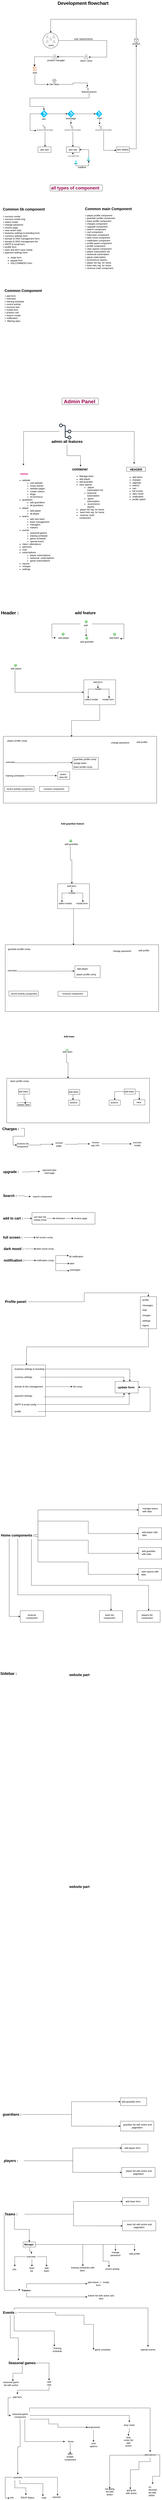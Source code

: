 <mxfile version="21.7.2" type="github">
  <diagram name="Page-1" id="2YBvvXClWsGukQMizWep">
    <mxGraphModel dx="717" dy="1475" grid="0" gridSize="10" guides="1" tooltips="1" connect="1" arrows="1" fold="1" page="1" pageScale="1" pageWidth="850" pageHeight="1100" background="none" math="0" shadow="0">
      <root>
        <mxCell id="0" />
        <mxCell id="1" parent="0" />
        <mxCell id="5WOfhGpYFM9ZsoI5hYG5-97" value="" style="rounded=0;whiteSpace=wrap;html=1;" vertex="1" parent="1">
          <mxGeometry x="123" y="10673" width="64" height="26" as="geometry" />
        </mxCell>
        <mxCell id="0Mfy_nypwx77Hd2TMswc-383" value="" style="rounded=0;whiteSpace=wrap;html=1;" parent="1" vertex="1">
          <mxGeometry x="168.86" y="5338.21" width="327.14" height="60" as="geometry" />
        </mxCell>
        <mxCell id="0Mfy_nypwx77Hd2TMswc-115" value="" style="group" parent="1" vertex="1" connectable="0">
          <mxGeometry x="158" y="-946" width="573" height="872" as="geometry" />
        </mxCell>
        <mxCell id="0Mfy_nypwx77Hd2TMswc-113" value="" style="group" parent="0Mfy_nypwx77Hd2TMswc-115" vertex="1" connectable="0">
          <mxGeometry y="100" width="573" height="772" as="geometry" />
        </mxCell>
        <mxCell id="0Mfy_nypwx77Hd2TMswc-18" value="" style="group" parent="0Mfy_nypwx77Hd2TMswc-113" vertex="1" connectable="0">
          <mxGeometry x="68" y="70" width="80" height="80.001" as="geometry" />
        </mxCell>
        <mxCell id="0Mfy_nypwx77Hd2TMswc-15" value="" style="ellipse;aspect=fixed;fontColor=none;noLabel=1;" parent="0Mfy_nypwx77Hd2TMswc-18" vertex="1">
          <mxGeometry width="80" height="80" as="geometry" />
        </mxCell>
        <mxCell id="0Mfy_nypwx77Hd2TMswc-9" value="users" style="text;strokeColor=none;align=center;fillColor=none;html=1;verticalAlign=middle;whiteSpace=wrap;rounded=0;" parent="0Mfy_nypwx77Hd2TMswc-18" vertex="1">
          <mxGeometry x="11.504" y="50.001" width="60" height="30" as="geometry" />
        </mxCell>
        <mxCell id="0Mfy_nypwx77Hd2TMswc-17" value="" style="group" parent="0Mfy_nypwx77Hd2TMswc-18" vertex="1" connectable="0">
          <mxGeometry x="15" y="13" width="53" height="44" as="geometry" />
        </mxCell>
        <mxCell id="0Mfy_nypwx77Hd2TMswc-4" value="" style="sketch=0;outlineConnect=0;fontColor=#232F3E;gradientColor=none;fillColor=#232F3D;strokeColor=none;dashed=0;verticalLabelPosition=bottom;verticalAlign=top;align=center;html=1;fontSize=12;fontStyle=0;aspect=fixed;pointerEvents=1;shape=mxgraph.aws4.user;" parent="0Mfy_nypwx77Hd2TMswc-17" vertex="1">
          <mxGeometry x="17.995" y="11.892" width="14.615" height="14.615" as="geometry" />
        </mxCell>
        <mxCell id="0Mfy_nypwx77Hd2TMswc-5" value="" style="sketch=0;outlineConnect=0;fontColor=#232F3E;gradientColor=none;fillColor=#232F3D;strokeColor=none;dashed=0;verticalLabelPosition=bottom;verticalAlign=top;align=center;html=1;fontSize=12;fontStyle=0;aspect=fixed;pointerEvents=1;shape=mxgraph.aws4.user;" parent="0Mfy_nypwx77Hd2TMswc-17" vertex="1">
          <mxGeometry x="33.74" width="14.615" height="14.615" as="geometry" />
        </mxCell>
        <mxCell id="0Mfy_nypwx77Hd2TMswc-6" value="" style="sketch=0;outlineConnect=0;fontColor=#232F3E;gradientColor=none;fillColor=#232F3D;strokeColor=none;dashed=0;verticalLabelPosition=bottom;verticalAlign=top;align=center;html=1;fontSize=12;fontStyle=0;aspect=fixed;pointerEvents=1;shape=mxgraph.aws4.user;" parent="0Mfy_nypwx77Hd2TMswc-17" vertex="1">
          <mxGeometry width="14.615" height="14.615" as="geometry" />
        </mxCell>
        <mxCell id="0Mfy_nypwx77Hd2TMswc-7" value="" style="sketch=0;outlineConnect=0;fontColor=#232F3E;gradientColor=none;fillColor=#232F3D;strokeColor=none;dashed=0;verticalLabelPosition=bottom;verticalAlign=top;align=center;html=1;fontSize=12;fontStyle=0;aspect=fixed;pointerEvents=1;shape=mxgraph.aws4.user;" parent="0Mfy_nypwx77Hd2TMswc-17" vertex="1">
          <mxGeometry x="36.13" y="26.162" width="13.702" height="13.702" as="geometry" />
        </mxCell>
        <mxCell id="0Mfy_nypwx77Hd2TMswc-8" value="" style="sketch=0;outlineConnect=0;fontColor=#232F3E;gradientColor=none;fillColor=#232F3D;strokeColor=none;dashed=0;verticalLabelPosition=bottom;verticalAlign=top;align=center;html=1;fontSize=12;fontStyle=0;aspect=fixed;pointerEvents=1;shape=mxgraph.aws4.user;" parent="0Mfy_nypwx77Hd2TMswc-17" vertex="1">
          <mxGeometry y="24.378" width="14.615" height="14.615" as="geometry" />
        </mxCell>
        <mxCell id="0Mfy_nypwx77Hd2TMswc-24" value="" style="group" parent="0Mfy_nypwx77Hd2TMswc-113" vertex="1" connectable="0">
          <mxGeometry x="531" y="98" width="42" height="35" as="geometry" />
        </mxCell>
        <mxCell id="0Mfy_nypwx77Hd2TMswc-22" value="" style="html=1;whiteSpace=wrap;shape=isoCube2;backgroundOutline=1;isoAngle=15;" parent="0Mfy_nypwx77Hd2TMswc-24" vertex="1">
          <mxGeometry x="11" width="20" height="23" as="geometry" />
        </mxCell>
        <mxCell id="0Mfy_nypwx77Hd2TMswc-23" value="product" style="text;strokeColor=none;align=center;fillColor=none;html=1;verticalAlign=middle;whiteSpace=wrap;rounded=0;" parent="0Mfy_nypwx77Hd2TMswc-24" vertex="1">
          <mxGeometry y="23" width="42" height="12" as="geometry" />
        </mxCell>
        <mxCell id="0Mfy_nypwx77Hd2TMswc-29" value="" style="group" parent="0Mfy_nypwx77Hd2TMswc-113" vertex="1" connectable="0">
          <mxGeometry x="98.0" y="309" width="58.52" height="35.9" as="geometry" />
        </mxCell>
        <mxCell id="0Mfy_nypwx77Hd2TMswc-25" value="" style="sketch=0;outlineConnect=0;fontColor=#232F3E;gradientColor=none;fillColor=#232F3D;strokeColor=none;dashed=0;verticalLabelPosition=bottom;verticalAlign=top;align=center;html=1;fontSize=12;fontStyle=0;aspect=fixed;pointerEvents=1;shape=mxgraph.aws4.users;" parent="0Mfy_nypwx77Hd2TMswc-29" vertex="1">
          <mxGeometry x="18.76" width="21" height="21" as="geometry" />
        </mxCell>
        <mxCell id="0Mfy_nypwx77Hd2TMswc-26" value="Dev team" style="text;strokeColor=none;align=center;fillColor=none;html=1;verticalAlign=middle;whiteSpace=wrap;rounded=0;" parent="0Mfy_nypwx77Hd2TMswc-29" vertex="1">
          <mxGeometry y="21" width="58.52" height="14.9" as="geometry" />
        </mxCell>
        <mxCell id="0Mfy_nypwx77Hd2TMswc-33" value="" style="group" parent="0Mfy_nypwx77Hd2TMswc-113" vertex="1" connectable="0">
          <mxGeometry x="11.72" y="246" width="27.52" height="34" as="geometry" />
        </mxCell>
        <mxCell id="0Mfy_nypwx77Hd2TMswc-31" value="" style="sketch=0;outlineConnect=0;fontColor=#232F3E;gradientColor=none;fillColor=#D45B07;strokeColor=none;dashed=0;verticalLabelPosition=bottom;verticalAlign=top;align=center;html=1;fontSize=12;fontStyle=0;aspect=fixed;pointerEvents=1;shape=mxgraph.aws4.ecs_task;" parent="0Mfy_nypwx77Hd2TMswc-33" vertex="1">
          <mxGeometry x="5.28" width="16.96" height="22" as="geometry" />
        </mxCell>
        <mxCell id="0Mfy_nypwx77Hd2TMswc-32" value="task" style="text;strokeColor=none;align=center;fillColor=none;html=1;verticalAlign=middle;whiteSpace=wrap;rounded=0;" parent="0Mfy_nypwx77Hd2TMswc-33" vertex="1">
          <mxGeometry y="28" width="27.52" height="6" as="geometry" />
        </mxCell>
        <mxCell id="0Mfy_nypwx77Hd2TMswc-37" value="" style="group" parent="0Mfy_nypwx77Hd2TMswc-113" vertex="1" connectable="0">
          <mxGeometry x="264" y="350" width="86.62" height="29.33" as="geometry" />
        </mxCell>
        <mxCell id="0Mfy_nypwx77Hd2TMswc-34" value="" style="sketch=0;outlineConnect=0;fontColor=#232F3E;gradientColor=none;fillColor=#232F3D;strokeColor=none;dashed=0;verticalLabelPosition=bottom;verticalAlign=top;align=center;html=1;fontSize=12;fontStyle=0;aspect=fixed;pointerEvents=1;shape=mxgraph.aws4.git_repository;" parent="0Mfy_nypwx77Hd2TMswc-37" vertex="1">
          <mxGeometry x="27" width="14.85" height="19.31" as="geometry" />
        </mxCell>
        <mxCell id="0Mfy_nypwx77Hd2TMswc-35" value="feature branch" style="text;strokeColor=none;align=center;fillColor=none;html=1;verticalAlign=middle;whiteSpace=wrap;rounded=0;" parent="0Mfy_nypwx77Hd2TMswc-37" vertex="1">
          <mxGeometry y="23" width="86.62" height="6.33" as="geometry" />
        </mxCell>
        <mxCell id="0Mfy_nypwx77Hd2TMswc-47" value="" style="group" parent="0Mfy_nypwx77Hd2TMswc-113" vertex="1" connectable="0">
          <mxGeometry x="54" y="471" width="38" height="51.24" as="geometry" />
        </mxCell>
        <mxCell id="0Mfy_nypwx77Hd2TMswc-103" style="edgeStyle=orthogonalEdgeStyle;rounded=0;orthogonalLoop=1;jettySize=auto;html=1;exitX=1;exitY=0.5;exitDx=0;exitDy=0;exitPerimeter=0;" parent="0Mfy_nypwx77Hd2TMswc-47" source="0Mfy_nypwx77Hd2TMswc-38" edge="1">
          <mxGeometry relative="1" as="geometry">
            <mxPoint x="141.4" y="19" as="targetPoint" />
          </mxGeometry>
        </mxCell>
        <mxCell id="0Mfy_nypwx77Hd2TMswc-38" value="" style="verticalLabelPosition=bottom;html=1;verticalAlign=middle;align=center;strokeColor=none;fillColor=#00BEF2;shape=mxgraph.azure.git_repository;" parent="0Mfy_nypwx77Hd2TMswc-47" vertex="1">
          <mxGeometry width="38" height="38" as="geometry" />
        </mxCell>
        <mxCell id="0Mfy_nypwx77Hd2TMswc-42" value="dev" style="text;strokeColor=none;align=center;fillColor=none;html=1;verticalAlign=middle;whiteSpace=wrap;rounded=0;" parent="0Mfy_nypwx77Hd2TMswc-47" vertex="1">
          <mxGeometry y="41" width="36.9" height="10.24" as="geometry" />
        </mxCell>
        <mxCell id="0Mfy_nypwx77Hd2TMswc-48" value="" style="group" parent="0Mfy_nypwx77Hd2TMswc-113" vertex="1" connectable="0">
          <mxGeometry x="183.85" y="472" width="58.29" height="48.52" as="geometry" />
        </mxCell>
        <mxCell id="0Mfy_nypwx77Hd2TMswc-104" style="edgeStyle=orthogonalEdgeStyle;rounded=0;orthogonalLoop=1;jettySize=auto;html=1;exitX=1;exitY=0.5;exitDx=0;exitDy=0;exitPerimeter=0;" parent="0Mfy_nypwx77Hd2TMswc-48" source="0Mfy_nypwx77Hd2TMswc-39" edge="1">
          <mxGeometry relative="1" as="geometry">
            <mxPoint x="157.55" y="18" as="targetPoint" />
          </mxGeometry>
        </mxCell>
        <mxCell id="0Mfy_nypwx77Hd2TMswc-39" value="" style="verticalLabelPosition=bottom;html=1;verticalAlign=middle;align=center;strokeColor=none;fillColor=#00BEF2;shape=mxgraph.azure.git_repository;" parent="0Mfy_nypwx77Hd2TMswc-48" vertex="1">
          <mxGeometry x="11.15" width="36" height="36" as="geometry" />
        </mxCell>
        <mxCell id="0Mfy_nypwx77Hd2TMswc-108" style="edgeStyle=orthogonalEdgeStyle;rounded=0;orthogonalLoop=1;jettySize=auto;html=1;exitX=0.5;exitY=1;exitDx=0;exitDy=0;" parent="0Mfy_nypwx77Hd2TMswc-48" source="0Mfy_nypwx77Hd2TMswc-43" edge="1">
          <mxGeometry relative="1" as="geometry">
            <mxPoint x="29.15" y="70.8" as="targetPoint" />
          </mxGeometry>
        </mxCell>
        <mxCell id="0Mfy_nypwx77Hd2TMswc-43" value="test/stage" style="text;strokeColor=none;align=center;fillColor=none;html=1;verticalAlign=middle;whiteSpace=wrap;rounded=0;" parent="0Mfy_nypwx77Hd2TMswc-48" vertex="1">
          <mxGeometry y="36" width="58.29" height="12.52" as="geometry" />
        </mxCell>
        <mxCell id="0Mfy_nypwx77Hd2TMswc-49" value="" style="group" parent="0Mfy_nypwx77Hd2TMswc-113" vertex="1" connectable="0">
          <mxGeometry x="341" y="473" width="38.38" height="44.81" as="geometry" />
        </mxCell>
        <mxCell id="0Mfy_nypwx77Hd2TMswc-40" value="" style="verticalLabelPosition=bottom;html=1;verticalAlign=middle;align=center;strokeColor=none;fillColor=#00BEF2;shape=mxgraph.azure.git_repository;" parent="0Mfy_nypwx77Hd2TMswc-49" vertex="1">
          <mxGeometry width="34" height="34" as="geometry" />
        </mxCell>
        <mxCell id="0Mfy_nypwx77Hd2TMswc-109" style="edgeStyle=orthogonalEdgeStyle;rounded=0;orthogonalLoop=1;jettySize=auto;html=1;exitX=0.5;exitY=1;exitDx=0;exitDy=0;" parent="0Mfy_nypwx77Hd2TMswc-49" source="0Mfy_nypwx77Hd2TMswc-44" edge="1">
          <mxGeometry relative="1" as="geometry">
            <mxPoint x="20.8" y="71" as="targetPoint" />
          </mxGeometry>
        </mxCell>
        <mxCell id="0Mfy_nypwx77Hd2TMswc-44" value="main" style="text;strokeColor=none;align=center;fillColor=none;html=1;verticalAlign=middle;whiteSpace=wrap;rounded=0;" parent="0Mfy_nypwx77Hd2TMswc-49" vertex="1">
          <mxGeometry x="3" y="36" width="35.38" height="8.81" as="geometry" />
        </mxCell>
        <mxCell id="0Mfy_nypwx77Hd2TMswc-52" value="" style="group;verticalAlign=middle;align=center;" parent="0Mfy_nypwx77Hd2TMswc-113" vertex="1" connectable="0">
          <mxGeometry x="42.0" y="661" width="68" height="29" as="geometry" />
        </mxCell>
        <mxCell id="0Mfy_nypwx77Hd2TMswc-50" value="" style="rounded=0;whiteSpace=wrap;html=1;verticalAlign=middle;align=center;" parent="0Mfy_nypwx77Hd2TMswc-52" vertex="1">
          <mxGeometry width="68" height="29" as="geometry" />
        </mxCell>
        <mxCell id="0Mfy_nypwx77Hd2TMswc-51" value="aws test" style="text;strokeColor=none;align=center;fillColor=none;html=1;verticalAlign=middle;whiteSpace=wrap;rounded=0;" parent="0Mfy_nypwx77Hd2TMswc-52" vertex="1">
          <mxGeometry x="6.88" y="6.22" width="54.24" height="16.57" as="geometry" />
        </mxCell>
        <mxCell id="0Mfy_nypwx77Hd2TMswc-67" value="" style="group" parent="0Mfy_nypwx77Hd2TMswc-113" vertex="1" connectable="0">
          <mxGeometry x="33" y="548" width="91.38" height="33" as="geometry" />
        </mxCell>
        <mxCell id="0Mfy_nypwx77Hd2TMswc-61" value="" style="sketch=0;outlineConnect=0;fontColor=#232F3E;gradientColor=none;fillColor=#232F3D;strokeColor=none;dashed=0;verticalLabelPosition=bottom;verticalAlign=top;align=center;html=1;fontSize=12;fontStyle=0;aspect=fixed;pointerEvents=1;shape=mxgraph.aws4.git_repository;" parent="0Mfy_nypwx77Hd2TMswc-67" vertex="1">
          <mxGeometry x="32.31" width="15.38" height="20" as="geometry" />
        </mxCell>
        <mxCell id="0Mfy_nypwx77Hd2TMswc-105" style="edgeStyle=orthogonalEdgeStyle;rounded=0;orthogonalLoop=1;jettySize=auto;html=1;exitX=0.5;exitY=1;exitDx=0;exitDy=0;" parent="0Mfy_nypwx77Hd2TMswc-67" source="0Mfy_nypwx77Hd2TMswc-64" edge="1">
          <mxGeometry relative="1" as="geometry">
            <mxPoint x="45.6" y="112.4" as="targetPoint" />
          </mxGeometry>
        </mxCell>
        <mxCell id="0Mfy_nypwx77Hd2TMswc-64" value="&lt;font style=&quot;font-size: 7px;&quot;&gt;git actions build test deploy&lt;/font&gt;" style="text;strokeColor=none;align=center;fillColor=none;html=1;verticalAlign=middle;whiteSpace=wrap;rounded=0;" parent="0Mfy_nypwx77Hd2TMswc-67" vertex="1">
          <mxGeometry y="15" width="91.38" height="18" as="geometry" />
        </mxCell>
        <mxCell id="0Mfy_nypwx77Hd2TMswc-68" value="" style="group" parent="0Mfy_nypwx77Hd2TMswc-113" vertex="1" connectable="0">
          <mxGeometry x="177.31" y="547" width="91.38" height="34" as="geometry" />
        </mxCell>
        <mxCell id="0Mfy_nypwx77Hd2TMswc-63" value="" style="sketch=0;outlineConnect=0;fontColor=#232F3E;gradientColor=none;fillColor=#232F3D;strokeColor=none;dashed=0;verticalLabelPosition=bottom;verticalAlign=top;align=center;html=1;fontSize=12;fontStyle=0;aspect=fixed;pointerEvents=1;shape=mxgraph.aws4.git_repository;" parent="0Mfy_nypwx77Hd2TMswc-68" vertex="1">
          <mxGeometry x="30.69" width="15.38" height="20" as="geometry" />
        </mxCell>
        <mxCell id="0Mfy_nypwx77Hd2TMswc-66" value="&lt;font style=&quot;font-size: 7px;&quot;&gt;git actions build test deploy&lt;/font&gt;" style="text;strokeColor=none;align=center;fillColor=none;html=1;verticalAlign=middle;whiteSpace=wrap;rounded=0;" parent="0Mfy_nypwx77Hd2TMswc-68" vertex="1">
          <mxGeometry y="16" width="91.38" height="18" as="geometry" />
        </mxCell>
        <mxCell id="0Mfy_nypwx77Hd2TMswc-69" value="" style="group" parent="0Mfy_nypwx77Hd2TMswc-113" vertex="1" connectable="0">
          <mxGeometry x="337" y="548" width="91.38" height="33" as="geometry" />
        </mxCell>
        <mxCell id="0Mfy_nypwx77Hd2TMswc-62" value="" style="sketch=0;outlineConnect=0;fontColor=#232F3E;gradientColor=none;fillColor=#232F3D;strokeColor=none;dashed=0;verticalLabelPosition=bottom;verticalAlign=top;align=center;html=1;fontSize=12;fontStyle=0;aspect=fixed;pointerEvents=1;shape=mxgraph.aws4.git_repository;" parent="0Mfy_nypwx77Hd2TMswc-69" vertex="1">
          <mxGeometry x="20" width="15.38" height="20" as="geometry" />
        </mxCell>
        <mxCell id="0Mfy_nypwx77Hd2TMswc-65" value="&lt;font style=&quot;font-size: 7px;&quot;&gt;git actions build test deploy&lt;/font&gt;" style="text;strokeColor=none;align=center;fillColor=none;html=1;verticalAlign=middle;whiteSpace=wrap;rounded=0;" parent="0Mfy_nypwx77Hd2TMswc-69" vertex="1">
          <mxGeometry y="15" width="91.38" height="18" as="geometry" />
        </mxCell>
        <mxCell id="0Mfy_nypwx77Hd2TMswc-86" value="" style="group" parent="0Mfy_nypwx77Hd2TMswc-113" vertex="1" connectable="0">
          <mxGeometry x="189" y="661" width="123.52" height="111" as="geometry" />
        </mxCell>
        <mxCell id="0Mfy_nypwx77Hd2TMswc-58" value="" style="group;verticalAlign=middle;align=center;" parent="0Mfy_nypwx77Hd2TMswc-86" vertex="1" connectable="0">
          <mxGeometry width="68" height="29" as="geometry" />
        </mxCell>
        <mxCell id="0Mfy_nypwx77Hd2TMswc-59" value="" style="rounded=0;whiteSpace=wrap;html=1;verticalAlign=middle;align=center;" parent="0Mfy_nypwx77Hd2TMswc-58" vertex="1">
          <mxGeometry width="68" height="29" as="geometry" />
        </mxCell>
        <mxCell id="0Mfy_nypwx77Hd2TMswc-60" value="aws test" style="text;strokeColor=none;align=center;fillColor=none;html=1;verticalAlign=middle;whiteSpace=wrap;rounded=0;" parent="0Mfy_nypwx77Hd2TMswc-58" vertex="1">
          <mxGeometry x="6.88" y="6.22" width="54.24" height="16.57" as="geometry" />
        </mxCell>
        <mxCell id="0Mfy_nypwx77Hd2TMswc-70" value="" style="image;aspect=fixed;html=1;points=[];align=center;fontSize=12;image=img/lib/azure2/general/Load_Test.svg;" parent="0Mfy_nypwx77Hd2TMswc-86" vertex="1">
          <mxGeometry x="41" y="72" width="17.52" height="17" as="geometry" />
        </mxCell>
        <mxCell id="0Mfy_nypwx77Hd2TMswc-84" style="edgeStyle=orthogonalEdgeStyle;rounded=0;orthogonalLoop=1;jettySize=auto;html=1;entryX=1;entryY=0.5;entryDx=0;entryDy=0;exitX=0.568;exitY=0.052;exitDx=0;exitDy=0;exitPerimeter=0;" parent="0Mfy_nypwx77Hd2TMswc-86" source="0Mfy_nypwx77Hd2TMswc-71" target="0Mfy_nypwx77Hd2TMswc-59" edge="1">
          <mxGeometry relative="1" as="geometry">
            <mxPoint x="105.111" y="23.389" as="targetPoint" />
          </mxGeometry>
        </mxCell>
        <mxCell id="0Mfy_nypwx77Hd2TMswc-71" value="" style="image;aspect=fixed;html=1;points=[];align=center;fontSize=12;image=img/lib/azure2/general/Load_Test.svg;" parent="0Mfy_nypwx77Hd2TMswc-86" vertex="1">
          <mxGeometry x="106" y="55" width="17.52" height="17" as="geometry" />
        </mxCell>
        <mxCell id="0Mfy_nypwx77Hd2TMswc-81" value="" style="edgeStyle=orthogonalEdgeStyle;rounded=0;orthogonalLoop=1;jettySize=auto;html=1;" parent="0Mfy_nypwx77Hd2TMswc-86" source="0Mfy_nypwx77Hd2TMswc-70" target="0Mfy_nypwx77Hd2TMswc-71" edge="1">
          <mxGeometry relative="1" as="geometry">
            <Array as="points">
              <mxPoint x="50" y="98" />
              <mxPoint x="116" y="98" />
            </Array>
          </mxGeometry>
        </mxCell>
        <mxCell id="0Mfy_nypwx77Hd2TMswc-72" value="&lt;font style=&quot;font-size: 7px;&quot;&gt;more realistic data&lt;/font&gt;" style="text;strokeColor=none;align=center;fillColor=none;html=1;verticalAlign=middle;whiteSpace=wrap;rounded=0;" parent="0Mfy_nypwx77Hd2TMswc-86" vertex="1">
          <mxGeometry x="6.95" y="40" width="61.05" height="11.29" as="geometry" />
        </mxCell>
        <mxCell id="0Mfy_nypwx77Hd2TMswc-79" style="edgeStyle=orthogonalEdgeStyle;rounded=0;orthogonalLoop=1;jettySize=auto;html=1;exitX=0.5;exitY=1;exitDx=0;exitDy=0;entryX=0.446;entryY=0.039;entryDx=0;entryDy=0;entryPerimeter=0;" parent="0Mfy_nypwx77Hd2TMswc-86" source="0Mfy_nypwx77Hd2TMswc-59" target="0Mfy_nypwx77Hd2TMswc-72" edge="1">
          <mxGeometry relative="1" as="geometry" />
        </mxCell>
        <mxCell id="0Mfy_nypwx77Hd2TMswc-85" value="loadtest" style="text;strokeColor=none;align=center;fillColor=none;html=1;verticalAlign=middle;whiteSpace=wrap;rounded=0;" parent="0Mfy_nypwx77Hd2TMswc-86" vertex="1">
          <mxGeometry x="53.14" y="100" width="56.71" height="11" as="geometry" />
        </mxCell>
        <mxCell id="0Mfy_nypwx77Hd2TMswc-87" value="" style="group" parent="0Mfy_nypwx77Hd2TMswc-113" vertex="1" connectable="0">
          <mxGeometry x="448" y="661" width="68.12" height="29" as="geometry" />
        </mxCell>
        <mxCell id="0Mfy_nypwx77Hd2TMswc-56" value="" style="rounded=0;whiteSpace=wrap;html=1;verticalAlign=middle;align=center;" parent="0Mfy_nypwx77Hd2TMswc-87" vertex="1">
          <mxGeometry x="0.12" width="68" height="29" as="geometry" />
        </mxCell>
        <mxCell id="0Mfy_nypwx77Hd2TMswc-57" value="aws deploy" style="text;strokeColor=none;align=center;fillColor=none;html=1;verticalAlign=middle;whiteSpace=wrap;rounded=0;container=0;" parent="0Mfy_nypwx77Hd2TMswc-87" vertex="1">
          <mxGeometry y="6.22" width="68.12" height="15.78" as="geometry" />
        </mxCell>
        <mxCell id="0Mfy_nypwx77Hd2TMswc-88" style="edgeStyle=orthogonalEdgeStyle;rounded=0;orthogonalLoop=1;jettySize=auto;html=1;exitX=1;exitY=0.5;exitDx=0;exitDy=0;entryX=1.156;entryY=0.636;entryDx=0;entryDy=0;entryPerimeter=0;" parent="0Mfy_nypwx77Hd2TMswc-113" source="0Mfy_nypwx77Hd2TMswc-15" target="0Mfy_nypwx77Hd2TMswc-93" edge="1">
          <mxGeometry relative="1" as="geometry">
            <mxPoint x="129" y="196" as="targetPoint" />
            <Array as="points">
              <mxPoint x="399" y="110" />
              <mxPoint x="399" y="196" />
              <mxPoint x="305" y="196" />
            </Array>
          </mxGeometry>
        </mxCell>
        <mxCell id="0Mfy_nypwx77Hd2TMswc-91" value="user requirements" style="text;strokeColor=none;align=center;fillColor=none;html=1;verticalAlign=middle;whiteSpace=wrap;rounded=0;" parent="0Mfy_nypwx77Hd2TMswc-113" vertex="1">
          <mxGeometry x="221" y="96" width="112.8" height="12.6" as="geometry" />
        </mxCell>
        <mxCell id="0Mfy_nypwx77Hd2TMswc-92" value="" style="group" parent="0Mfy_nypwx77Hd2TMswc-113" vertex="1" connectable="0">
          <mxGeometry x="253" y="183" width="77.76" height="36.43" as="geometry" />
        </mxCell>
        <mxCell id="0Mfy_nypwx77Hd2TMswc-93" value="" style="sketch=0;outlineConnect=0;fontColor=#232F3E;gradientColor=none;fillColor=#232F3D;strokeColor=none;dashed=0;verticalLabelPosition=bottom;verticalAlign=top;align=center;html=1;fontSize=12;fontStyle=0;aspect=fixed;pointerEvents=1;shape=mxgraph.aws4.user;" parent="0Mfy_nypwx77Hd2TMswc-92" vertex="1">
          <mxGeometry x="27.88" width="22" height="22" as="geometry" />
        </mxCell>
        <mxCell id="0Mfy_nypwx77Hd2TMswc-94" value="client / boss" style="text;strokeColor=none;align=center;fillColor=none;html=1;verticalAlign=middle;whiteSpace=wrap;rounded=0;" parent="0Mfy_nypwx77Hd2TMswc-92" vertex="1">
          <mxGeometry y="28" width="77.76" height="8.43" as="geometry" />
        </mxCell>
        <mxCell id="0Mfy_nypwx77Hd2TMswc-96" value="" style="group" parent="0Mfy_nypwx77Hd2TMswc-113" vertex="1" connectable="0">
          <mxGeometry x="86.06" y="183" width="102.94" height="36.43" as="geometry" />
        </mxCell>
        <mxCell id="0Mfy_nypwx77Hd2TMswc-19" value="" style="sketch=0;outlineConnect=0;fontColor=#232F3E;gradientColor=none;fillColor=#232F3D;strokeColor=none;dashed=0;verticalLabelPosition=bottom;verticalAlign=top;align=center;html=1;fontSize=12;fontStyle=0;aspect=fixed;pointerEvents=1;shape=mxgraph.aws4.user;" parent="0Mfy_nypwx77Hd2TMswc-96" vertex="1">
          <mxGeometry x="32" width="22" height="22" as="geometry" />
        </mxCell>
        <mxCell id="0Mfy_nypwx77Hd2TMswc-20" value="product manager&amp;nbsp;" style="text;strokeColor=none;align=center;fillColor=none;html=1;verticalAlign=middle;whiteSpace=wrap;rounded=0;" parent="0Mfy_nypwx77Hd2TMswc-96" vertex="1">
          <mxGeometry y="24" width="102.94" height="12.43" as="geometry" />
        </mxCell>
        <mxCell id="0Mfy_nypwx77Hd2TMswc-97" value="" style="edgeStyle=segmentEdgeStyle;endArrow=classic;html=1;curved=0;rounded=0;endSize=8;startSize=8;sourcePerimeterSpacing=0;targetPerimeterSpacing=0;" parent="0Mfy_nypwx77Hd2TMswc-113" source="0Mfy_nypwx77Hd2TMswc-93" target="0Mfy_nypwx77Hd2TMswc-19" edge="1">
          <mxGeometry width="100" relative="1" as="geometry">
            <mxPoint x="225" y="177" as="sourcePoint" />
            <mxPoint x="325" y="217" as="targetPoint" />
            <Array as="points">
              <mxPoint x="245" y="194" />
              <mxPoint x="245" y="194" />
            </Array>
          </mxGeometry>
        </mxCell>
        <mxCell id="0Mfy_nypwx77Hd2TMswc-98" value="" style="edgeStyle=segmentEdgeStyle;endArrow=classic;html=1;curved=0;rounded=0;endSize=8;startSize=8;sourcePerimeterSpacing=0;targetPerimeterSpacing=0;entryX=0.412;entryY=-0.045;entryDx=0;entryDy=0;entryPerimeter=0;" parent="0Mfy_nypwx77Hd2TMswc-113" source="0Mfy_nypwx77Hd2TMswc-19" target="0Mfy_nypwx77Hd2TMswc-31" edge="1">
          <mxGeometry width="100" relative="1" as="geometry">
            <mxPoint x="66" y="174" as="sourcePoint" />
            <mxPoint x="26" y="229" as="targetPoint" />
            <Array as="points">
              <mxPoint x="24" y="194" />
            </Array>
          </mxGeometry>
        </mxCell>
        <mxCell id="0Mfy_nypwx77Hd2TMswc-99" style="edgeStyle=orthogonalEdgeStyle;rounded=0;orthogonalLoop=1;jettySize=auto;html=1;entryX=0;entryY=0.5;entryDx=0;entryDy=0;" parent="0Mfy_nypwx77Hd2TMswc-113" target="0Mfy_nypwx77Hd2TMswc-26" edge="1">
          <mxGeometry relative="1" as="geometry">
            <mxPoint x="26" y="286" as="sourcePoint" />
            <Array as="points">
              <mxPoint x="26" y="338" />
            </Array>
          </mxGeometry>
        </mxCell>
        <mxCell id="0Mfy_nypwx77Hd2TMswc-100" style="edgeStyle=orthogonalEdgeStyle;rounded=0;orthogonalLoop=1;jettySize=auto;html=1;exitX=1;exitY=0.5;exitDx=0;exitDy=0;" parent="0Mfy_nypwx77Hd2TMswc-113" source="0Mfy_nypwx77Hd2TMswc-26" target="0Mfy_nypwx77Hd2TMswc-34" edge="1">
          <mxGeometry relative="1" as="geometry" />
        </mxCell>
        <mxCell id="0Mfy_nypwx77Hd2TMswc-101" style="edgeStyle=orthogonalEdgeStyle;rounded=0;orthogonalLoop=1;jettySize=auto;html=1;exitX=0.5;exitY=1;exitDx=0;exitDy=0;entryX=0.5;entryY=0;entryDx=0;entryDy=0;entryPerimeter=0;" parent="0Mfy_nypwx77Hd2TMswc-113" source="0Mfy_nypwx77Hd2TMswc-35" target="0Mfy_nypwx77Hd2TMswc-38" edge="1">
          <mxGeometry relative="1" as="geometry">
            <mxPoint x="69" y="452" as="targetPoint" />
            <Array as="points">
              <mxPoint x="307" y="408" />
              <mxPoint y="408" />
              <mxPoint y="452" />
              <mxPoint x="73" y="452" />
            </Array>
          </mxGeometry>
        </mxCell>
        <mxCell id="0Mfy_nypwx77Hd2TMswc-102" style="edgeStyle=orthogonalEdgeStyle;rounded=0;orthogonalLoop=1;jettySize=auto;html=1;exitX=0;exitY=0.5;exitDx=0;exitDy=0;exitPerimeter=0;entryX=0;entryY=0.75;entryDx=0;entryDy=0;" parent="0Mfy_nypwx77Hd2TMswc-113" source="0Mfy_nypwx77Hd2TMswc-38" target="0Mfy_nypwx77Hd2TMswc-64" edge="1">
          <mxGeometry relative="1" as="geometry">
            <Array as="points">
              <mxPoint x="1" y="490" />
              <mxPoint x="1" y="577" />
            </Array>
          </mxGeometry>
        </mxCell>
        <mxCell id="0Mfy_nypwx77Hd2TMswc-107" style="edgeStyle=orthogonalEdgeStyle;rounded=0;orthogonalLoop=1;jettySize=auto;html=1;exitX=0.5;exitY=1;exitDx=0;exitDy=0;entryX=0.5;entryY=0;entryDx=0;entryDy=0;" parent="0Mfy_nypwx77Hd2TMswc-113" source="0Mfy_nypwx77Hd2TMswc-66" target="0Mfy_nypwx77Hd2TMswc-59" edge="1">
          <mxGeometry relative="1" as="geometry" />
        </mxCell>
        <mxCell id="0Mfy_nypwx77Hd2TMswc-110" style="edgeStyle=orthogonalEdgeStyle;rounded=0;orthogonalLoop=1;jettySize=auto;html=1;exitX=0.5;exitY=1;exitDx=0;exitDy=0;entryX=0;entryY=0.75;entryDx=0;entryDy=0;" parent="0Mfy_nypwx77Hd2TMswc-113" source="0Mfy_nypwx77Hd2TMswc-65" target="0Mfy_nypwx77Hd2TMswc-57" edge="1">
          <mxGeometry relative="1" as="geometry" />
        </mxCell>
        <mxCell id="0Mfy_nypwx77Hd2TMswc-111" style="edgeStyle=orthogonalEdgeStyle;rounded=0;orthogonalLoop=1;jettySize=auto;html=1;exitX=1;exitY=0.25;exitDx=0;exitDy=0;entryX=0.5;entryY=1;entryDx=0;entryDy=0;" parent="0Mfy_nypwx77Hd2TMswc-113" source="0Mfy_nypwx77Hd2TMswc-57" target="0Mfy_nypwx77Hd2TMswc-23" edge="1">
          <mxGeometry relative="1" as="geometry" />
        </mxCell>
        <mxCell id="0Mfy_nypwx77Hd2TMswc-112" style="edgeStyle=orthogonalEdgeStyle;rounded=0;orthogonalLoop=1;jettySize=auto;html=1;exitX=0.5;exitY=0;exitDx=0;exitDy=0;exitPerimeter=0;entryX=0.5;entryY=0;entryDx=0;entryDy=0;" parent="0Mfy_nypwx77Hd2TMswc-113" source="0Mfy_nypwx77Hd2TMswc-22" target="0Mfy_nypwx77Hd2TMswc-15" edge="1">
          <mxGeometry relative="1" as="geometry">
            <Array as="points">
              <mxPoint x="552" />
              <mxPoint x="108" />
            </Array>
          </mxGeometry>
        </mxCell>
        <mxCell id="0Mfy_nypwx77Hd2TMswc-114" value="Development flowchart" style="text;strokeColor=none;align=center;fillColor=none;html=1;verticalAlign=middle;whiteSpace=wrap;rounded=0;fontStyle=1;fontSize=24;" parent="0Mfy_nypwx77Hd2TMswc-115" vertex="1">
          <mxGeometry x="114" width="324" height="33" as="geometry" />
        </mxCell>
        <mxCell id="0Mfy_nypwx77Hd2TMswc-148" value="" style="group" parent="1" vertex="1" connectable="0">
          <mxGeometry x="420" y="2268" width="60" height="42.003" as="geometry" />
        </mxCell>
        <mxCell id="0Mfy_nypwx77Hd2TMswc-141" value="" style="verticalLabelPosition=bottom;verticalAlign=top;html=1;shadow=0;dashed=0;strokeWidth=1;shape=mxgraph.ios.iAddIcon;fillColor=#7AdF78;fillColor2=#1A9917;strokeColor=#ffffff;sketch=0;" parent="0Mfy_nypwx77Hd2TMswc-148" vertex="1">
          <mxGeometry x="22.5" width="15" height="15" as="geometry" />
        </mxCell>
        <mxCell id="0Mfy_nypwx77Hd2TMswc-244" style="edgeStyle=orthogonalEdgeStyle;rounded=0;orthogonalLoop=1;jettySize=auto;html=1;exitX=0.5;exitY=1;exitDx=0;exitDy=0;" parent="0Mfy_nypwx77Hd2TMswc-148" source="0Mfy_nypwx77Hd2TMswc-142" edge="1">
          <mxGeometry relative="1" as="geometry">
            <mxPoint x="30" y="84" as="targetPoint" />
          </mxGeometry>
        </mxCell>
        <mxCell id="0Mfy_nypwx77Hd2TMswc-142" value="add&amp;nbsp;" style="text;strokeColor=none;align=center;fillColor=none;html=1;verticalAlign=middle;whiteSpace=wrap;rounded=0;" parent="0Mfy_nypwx77Hd2TMswc-148" vertex="1">
          <mxGeometry y="12.003" width="60" height="30" as="geometry" />
        </mxCell>
        <mxCell id="0Mfy_nypwx77Hd2TMswc-152" value="" style="group" parent="1" vertex="1" connectable="0">
          <mxGeometry x="292" y="2332" width="83" height="37" as="geometry" />
        </mxCell>
        <mxCell id="0Mfy_nypwx77Hd2TMswc-137" value="" style="verticalLabelPosition=bottom;verticalAlign=top;html=1;shadow=0;dashed=0;strokeWidth=1;shape=mxgraph.ios.iAddIcon;fillColor=#7AdF78;fillColor2=#1A9917;strokeColor=#ffffff;sketch=0;" parent="0Mfy_nypwx77Hd2TMswc-152" vertex="1">
          <mxGeometry x="31" width="15" height="15" as="geometry" />
        </mxCell>
        <mxCell id="0Mfy_nypwx77Hd2TMswc-143" value="add player" style="text;strokeColor=none;align=center;fillColor=none;html=1;verticalAlign=middle;whiteSpace=wrap;rounded=0;" parent="0Mfy_nypwx77Hd2TMswc-152" vertex="1">
          <mxGeometry y="18" width="83" height="19" as="geometry" />
        </mxCell>
        <mxCell id="0Mfy_nypwx77Hd2TMswc-182" value="" style="group" parent="1" vertex="1" connectable="0">
          <mxGeometry x="569" y="2333" width="57" height="35" as="geometry" />
        </mxCell>
        <mxCell id="0Mfy_nypwx77Hd2TMswc-183" value="" style="verticalLabelPosition=bottom;verticalAlign=top;html=1;shadow=0;dashed=0;strokeWidth=1;shape=mxgraph.ios.iAddIcon;fillColor=#7AdF78;fillColor2=#1A9917;strokeColor=#ffffff;sketch=0;" parent="0Mfy_nypwx77Hd2TMswc-182" vertex="1">
          <mxGeometry x="21" width="15" height="15" as="geometry" />
        </mxCell>
        <mxCell id="0Mfy_nypwx77Hd2TMswc-184" value="add team&amp;nbsp;" style="text;strokeColor=none;align=center;fillColor=none;html=1;verticalAlign=middle;whiteSpace=wrap;rounded=0;" parent="0Mfy_nypwx77Hd2TMswc-182" vertex="1">
          <mxGeometry y="19" width="57" height="16" as="geometry" />
        </mxCell>
        <mxCell id="0Mfy_nypwx77Hd2TMswc-185" value="" style="group" parent="1" vertex="1" connectable="0">
          <mxGeometry x="409.83" y="2353" width="88" height="38" as="geometry" />
        </mxCell>
        <mxCell id="0Mfy_nypwx77Hd2TMswc-186" value="" style="verticalLabelPosition=bottom;verticalAlign=top;html=1;shadow=0;dashed=0;strokeWidth=1;shape=mxgraph.ios.iAddIcon;fillColor=#7AdF78;fillColor2=#1A9917;strokeColor=#ffffff;sketch=0;" parent="0Mfy_nypwx77Hd2TMswc-185" vertex="1">
          <mxGeometry x="36" width="15" height="15" as="geometry" />
        </mxCell>
        <mxCell id="0Mfy_nypwx77Hd2TMswc-187" value="add guardian" style="text;strokeColor=none;align=center;fillColor=none;html=1;verticalAlign=middle;whiteSpace=wrap;rounded=0;" parent="0Mfy_nypwx77Hd2TMswc-185" vertex="1">
          <mxGeometry y="15" width="88" height="23" as="geometry" />
        </mxCell>
        <mxCell id="0Mfy_nypwx77Hd2TMswc-212" value="&lt;b style=&quot;font-size: 19px;&quot;&gt;Common lib component&lt;/b&gt;" style="text;strokeColor=none;align=left;fillColor=none;html=1;verticalAlign=middle;whiteSpace=wrap;rounded=0;fontSize=19;" parent="1" vertex="1">
          <mxGeometry x="16" y="129" width="241" height="20.67" as="geometry" />
        </mxCell>
        <mxCell id="0Mfy_nypwx77Hd2TMswc-213" value="&amp;gt; success modal&lt;br&gt;&amp;gt; success modal msg&amp;nbsp;&lt;br&gt;&amp;gt; select modal&lt;br&gt;&amp;gt; change password&lt;br&gt;&amp;gt; invoice page&lt;br&gt;&amp;gt; view action (list)&lt;br&gt;&amp;gt; business settings &amp;amp; branding form&lt;br&gt;&amp;gt; currency settings form&lt;br&gt;&amp;gt; domain &amp;amp; DNS management form&amp;nbsp;&lt;br&gt;&amp;gt; domain &amp;amp; DNS management list&lt;br&gt;&amp;gt; SMTP &amp;amp; email form&lt;br&gt;&amp;gt; profile form&lt;br&gt;&amp;gt; save and don&#39;t save modal&amp;nbsp;&lt;br&gt;&amp;gt; payment settings form&amp;nbsp;&lt;br&gt;&lt;ul&gt;&lt;li&gt;stripe form&lt;/li&gt;&lt;li&gt;paypal form&amp;nbsp;&lt;/li&gt;&lt;li&gt;SSLCOMMERZ form&lt;/li&gt;&lt;/ul&gt;" style="text;strokeColor=none;align=left;fillColor=none;html=1;verticalAlign=top;whiteSpace=wrap;rounded=0;" parent="1" vertex="1">
          <mxGeometry x="16" y="162" width="198" height="269" as="geometry" />
        </mxCell>
        <mxCell id="0Mfy_nypwx77Hd2TMswc-218" value="" style="group" parent="1" vertex="1" connectable="0">
          <mxGeometry x="257.73" y="1249" width="186" height="110" as="geometry" />
        </mxCell>
        <mxCell id="0Mfy_nypwx77Hd2TMswc-117" value="&lt;b style=&quot;font-size: 19px;&quot;&gt;admin all features&lt;/b&gt;" style="text;strokeColor=none;align=center;fillColor=none;html=1;verticalAlign=middle;whiteSpace=wrap;rounded=0;fontSize=19;" parent="0Mfy_nypwx77Hd2TMswc-218" vertex="1">
          <mxGeometry y="78" width="186" height="32" as="geometry" />
        </mxCell>
        <mxCell id="0Mfy_nypwx77Hd2TMswc-123" value="" style="sketch=0;outlineConnect=0;fontColor=#232F3E;gradientColor=none;fillColor=#232F3D;strokeColor=none;dashed=0;verticalLabelPosition=bottom;verticalAlign=top;align=center;html=1;fontSize=12;fontStyle=0;aspect=fixed;pointerEvents=1;shape=mxgraph.aws4.git_repository;" parent="0Mfy_nypwx77Hd2TMswc-218" vertex="1">
          <mxGeometry x="52" width="63" height="81.9" as="geometry" />
        </mxCell>
        <mxCell id="0Mfy_nypwx77Hd2TMswc-231" value="" style="group" parent="1" vertex="1" connectable="0">
          <mxGeometry x="104.88" y="1466" width="48" height="47.41" as="geometry" />
        </mxCell>
        <mxCell id="0Mfy_nypwx77Hd2TMswc-229" value="" style="shape=image;html=1;verticalAlign=top;verticalLabelPosition=bottom;labelBackgroundColor=#ffffff;imageAspect=0;aspect=fixed;image=https://cdn0.iconfinder.com/data/icons/phosphor-fill-vol-4/256/sidebar-simple-fill-128.png" parent="0Mfy_nypwx77Hd2TMswc-231" vertex="1">
          <mxGeometry width="40.25" height="40.25" as="geometry" />
        </mxCell>
        <mxCell id="0Mfy_nypwx77Hd2TMswc-220" value="sidebar" style="text;strokeColor=none;align=left;fillColor=none;html=1;verticalAlign=middle;whiteSpace=wrap;rounded=0;fontStyle=1;fontColor=#CC0066;" parent="0Mfy_nypwx77Hd2TMswc-231" vertex="1">
          <mxGeometry y="40.25" width="48" height="7.16" as="geometry" />
        </mxCell>
        <mxCell id="0Mfy_nypwx77Hd2TMswc-129" style="edgeStyle=orthogonalEdgeStyle;rounded=0;orthogonalLoop=1;jettySize=auto;html=1;exitX=0.5;exitY=1;exitDx=0;exitDy=0;" parent="1" edge="1">
          <mxGeometry relative="1" as="geometry">
            <mxPoint x="704.38" y="1501" as="sourcePoint" />
            <mxPoint x="704.38" y="1501" as="targetPoint" />
          </mxGeometry>
        </mxCell>
        <mxCell id="0Mfy_nypwx77Hd2TMswc-234" value="" style="edgeStyle=orthogonalEdgeStyle;rounded=0;orthogonalLoop=1;jettySize=auto;html=1;" parent="1" source="0Mfy_nypwx77Hd2TMswc-123" edge="1">
          <mxGeometry relative="1" as="geometry">
            <mxPoint x="124.88" y="1466" as="targetPoint" />
          </mxGeometry>
        </mxCell>
        <mxCell id="0Mfy_nypwx77Hd2TMswc-236" value="" style="edgeStyle=orthogonalEdgeStyle;rounded=0;orthogonalLoop=1;jettySize=auto;html=1;" parent="1" source="0Mfy_nypwx77Hd2TMswc-123" edge="1">
          <mxGeometry relative="1" as="geometry">
            <mxPoint x="698.963" y="1458.069" as="targetPoint" />
          </mxGeometry>
        </mxCell>
        <mxCell id="0Mfy_nypwx77Hd2TMswc-237" value="&lt;ul&gt;&lt;li&gt;&lt;span style=&quot;background-color: initial;&quot;&gt;website&lt;/span&gt;&lt;/li&gt;&lt;ul&gt;&lt;li&gt;visit website&amp;nbsp;&lt;/li&gt;&lt;li&gt;chose theme&amp;nbsp;&lt;/li&gt;&lt;li&gt;website pages&lt;/li&gt;&lt;li&gt;create notices&amp;nbsp;&lt;/li&gt;&lt;li&gt;blogs&lt;/li&gt;&lt;li&gt;eCommerce&lt;/li&gt;&lt;/ul&gt;&lt;li&gt;guardians&amp;nbsp;&lt;/li&gt;&lt;ul&gt;&lt;li&gt;add guardians&lt;/li&gt;&lt;li&gt;all guardians&lt;/li&gt;&lt;/ul&gt;&lt;li&gt;player&lt;/li&gt;&lt;ul&gt;&lt;li&gt;add player&lt;/li&gt;&lt;li&gt;all player&lt;/li&gt;&lt;/ul&gt;&lt;li&gt;teams&lt;/li&gt;&lt;ul&gt;&lt;li&gt;add new team&lt;/li&gt;&lt;li&gt;team management&lt;/li&gt;&lt;li&gt;managers&lt;/li&gt;&lt;li&gt;trainers&lt;/li&gt;&lt;/ul&gt;&lt;li&gt;events&lt;/li&gt;&lt;ul&gt;&lt;li&gt;seasonal games&lt;/li&gt;&lt;li&gt;training schedule&lt;/li&gt;&lt;li&gt;game schedule&lt;/li&gt;&lt;li&gt;special event&lt;/li&gt;&lt;/ul&gt;&lt;li&gt;class / attendance&lt;/li&gt;&lt;li&gt;sponsors&lt;/li&gt;&lt;li&gt;chat&lt;/li&gt;&lt;li&gt;subscriptions&lt;/li&gt;&lt;ul&gt;&lt;li&gt;player subscriptions&lt;/li&gt;&lt;li&gt;seasonal&amp;nbsp; subscriptions&lt;/li&gt;&lt;li&gt;game subscriptions&lt;/li&gt;&lt;/ul&gt;&lt;li&gt;reports&lt;/li&gt;&lt;li&gt;charges&lt;/li&gt;&lt;li&gt;settings&lt;/li&gt;&lt;/ul&gt;" style="text;strokeColor=none;align=left;fillColor=none;html=1;verticalAlign=top;whiteSpace=wrap;rounded=0;" parent="1" vertex="1">
          <mxGeometry x="77.13" y="1517" width="228.5" height="538" as="geometry" />
        </mxCell>
        <mxCell id="0Mfy_nypwx77Hd2TMswc-238" value="&lt;ul&gt;&lt;li&gt;add items&lt;/li&gt;&lt;li&gt;charges&amp;nbsp;&lt;/li&gt;&lt;li&gt;upgrade&lt;/li&gt;&lt;li&gt;search&lt;/li&gt;&lt;li&gt;cart&amp;nbsp;&lt;/li&gt;&lt;li&gt;full screen&amp;nbsp;&lt;/li&gt;&lt;li&gt;dark mood&lt;/li&gt;&lt;li&gt;notification&amp;nbsp;&lt;/li&gt;&lt;li&gt;profile option&amp;nbsp;&lt;/li&gt;&lt;/ul&gt;" style="text;strokeColor=none;align=left;fillColor=none;html=1;verticalAlign=top;whiteSpace=wrap;rounded=0;" parent="1" vertex="1">
          <mxGeometry x="647.88" y="1501" width="164" height="278" as="geometry" />
        </mxCell>
        <mxCell id="0Mfy_nypwx77Hd2TMswc-242" style="edgeStyle=orthogonalEdgeStyle;rounded=0;orthogonalLoop=1;jettySize=auto;html=1;exitX=0;exitY=0.25;exitDx=0;exitDy=0;entryX=0;entryY=0.5;entryDx=0;entryDy=0;" parent="1" source="0Mfy_nypwx77Hd2TMswc-142" target="0Mfy_nypwx77Hd2TMswc-143" edge="1">
          <mxGeometry relative="1" as="geometry" />
        </mxCell>
        <mxCell id="0Mfy_nypwx77Hd2TMswc-243" style="edgeStyle=orthogonalEdgeStyle;rounded=0;orthogonalLoop=1;jettySize=auto;html=1;exitX=1;exitY=0.25;exitDx=0;exitDy=0;entryX=1;entryY=0.75;entryDx=0;entryDy=0;" parent="1" source="0Mfy_nypwx77Hd2TMswc-142" target="0Mfy_nypwx77Hd2TMswc-184" edge="1">
          <mxGeometry relative="1" as="geometry" />
        </mxCell>
        <mxCell id="0Mfy_nypwx77Hd2TMswc-248" value="add feature&amp;nbsp;" style="text;strokeColor=none;align=center;fillColor=none;html=1;verticalAlign=middle;whiteSpace=wrap;rounded=0;fontStyle=1;fontSize=20;" parent="1" vertex="1">
          <mxGeometry x="368" y="2211" width="161" height="35" as="geometry" />
        </mxCell>
        <mxCell id="0Mfy_nypwx77Hd2TMswc-249" value="&lt;font style=&quot;font-size: 23px;&quot;&gt;Header :&lt;/font&gt;" style="text;strokeColor=none;align=left;fillColor=none;html=1;verticalAlign=middle;whiteSpace=wrap;rounded=0;fontSize=23;fontStyle=1" parent="1" vertex="1">
          <mxGeometry x="5.91" y="2214" width="100.09" height="32" as="geometry" />
        </mxCell>
        <mxCell id="0Mfy_nypwx77Hd2TMswc-255" value="" style="group" parent="1" vertex="1" connectable="0">
          <mxGeometry x="20" y="2494" width="796" height="721.97" as="geometry" />
        </mxCell>
        <mxCell id="0Mfy_nypwx77Hd2TMswc-250" value="" style="group" parent="0Mfy_nypwx77Hd2TMswc-255" vertex="1" connectable="0">
          <mxGeometry y="376" width="796" height="345.97" as="geometry" />
        </mxCell>
        <mxCell id="0Mfy_nypwx77Hd2TMswc-246" value="" style="rounded=0;whiteSpace=wrap;html=1;" parent="0Mfy_nypwx77Hd2TMswc-250" vertex="1">
          <mxGeometry width="796" height="345.97" as="geometry" />
        </mxCell>
        <mxCell id="0Mfy_nypwx77Hd2TMswc-166" value="player profile comp." style="text;strokeColor=none;align=center;fillColor=none;html=1;verticalAlign=middle;whiteSpace=wrap;rounded=0;" parent="0Mfy_nypwx77Hd2TMswc-250" vertex="1">
          <mxGeometry x="11.0" y="8.03" width="124.7" height="30" as="geometry" />
        </mxCell>
        <mxCell id="0Mfy_nypwx77Hd2TMswc-175" style="edgeStyle=orthogonalEdgeStyle;rounded=0;orthogonalLoop=1;jettySize=auto;html=1;exitX=1;exitY=0.75;exitDx=0;exitDy=0;" parent="0Mfy_nypwx77Hd2TMswc-250" source="0Mfy_nypwx77Hd2TMswc-167" edge="1">
          <mxGeometry relative="1" as="geometry">
            <mxPoint x="359.424" y="136.334" as="targetPoint" />
          </mxGeometry>
        </mxCell>
        <mxCell id="0Mfy_nypwx77Hd2TMswc-167" value="overview&amp;nbsp;" style="text;strokeColor=none;align=left;fillColor=none;html=1;verticalAlign=middle;whiteSpace=wrap;rounded=0;" parent="0Mfy_nypwx77Hd2TMswc-250" vertex="1">
          <mxGeometry x="11.17" y="126.97" width="50.83" height="13.18" as="geometry" />
        </mxCell>
        <mxCell id="0Mfy_nypwx77Hd2TMswc-194" style="edgeStyle=orthogonalEdgeStyle;rounded=0;orthogonalLoop=1;jettySize=auto;html=1;exitX=1;exitY=0.5;exitDx=0;exitDy=0;" parent="0Mfy_nypwx77Hd2TMswc-250" source="0Mfy_nypwx77Hd2TMswc-168" edge="1">
          <mxGeometry relative="1" as="geometry">
            <mxPoint x="277.83" y="203.668" as="targetPoint" />
          </mxGeometry>
        </mxCell>
        <mxCell id="0Mfy_nypwx77Hd2TMswc-168" value="training schedules" style="text;strokeColor=none;align=left;fillColor=none;html=1;verticalAlign=middle;whiteSpace=wrap;rounded=0;" parent="0Mfy_nypwx77Hd2TMswc-250" vertex="1">
          <mxGeometry x="11" y="198.97" width="102" height="9.09" as="geometry" />
        </mxCell>
        <mxCell id="0Mfy_nypwx77Hd2TMswc-174" value="" style="group" parent="0Mfy_nypwx77Hd2TMswc-250" vertex="1" connectable="0">
          <mxGeometry x="554" y="21.97" width="199.94" height="16.06" as="geometry" />
        </mxCell>
        <mxCell id="0Mfy_nypwx77Hd2TMswc-171" value="change password" style="text;strokeColor=none;align=center;fillColor=none;html=1;verticalAlign=middle;whiteSpace=wrap;rounded=0;" parent="0Mfy_nypwx77Hd2TMswc-174" vertex="1">
          <mxGeometry y="5.3" width="104.12" height="10.76" as="geometry" />
        </mxCell>
        <mxCell id="0Mfy_nypwx77Hd2TMswc-173" value="edit profile" style="text;strokeColor=none;align=center;fillColor=none;html=1;verticalAlign=middle;whiteSpace=wrap;rounded=0;" parent="0Mfy_nypwx77Hd2TMswc-174" vertex="1">
          <mxGeometry x="131.12" width="68.82" height="16.06" as="geometry" />
        </mxCell>
        <mxCell id="0Mfy_nypwx77Hd2TMswc-181" value="" style="group" parent="0Mfy_nypwx77Hd2TMswc-250" vertex="1" connectable="0">
          <mxGeometry x="361" y="107.97" width="132" height="62.61" as="geometry" />
        </mxCell>
        <mxCell id="0Mfy_nypwx77Hd2TMswc-180" value="" style="rounded=0;whiteSpace=wrap;html=1;" parent="0Mfy_nypwx77Hd2TMswc-181" vertex="1">
          <mxGeometry y="1" width="132" height="61.61" as="geometry" />
        </mxCell>
        <mxCell id="0Mfy_nypwx77Hd2TMswc-176" value="guardian profile comp" style="text;strokeColor=none;align=center;fillColor=none;html=1;verticalAlign=middle;whiteSpace=wrap;rounded=0;" parent="0Mfy_nypwx77Hd2TMswc-181" vertex="1">
          <mxGeometry x="5.684e-14" width="128.0" height="21.36" as="geometry" />
        </mxCell>
        <mxCell id="0Mfy_nypwx77Hd2TMswc-177" value="assign team" style="text;strokeColor=none;align=left;fillColor=none;html=1;verticalAlign=middle;whiteSpace=wrap;rounded=0;" parent="0Mfy_nypwx77Hd2TMswc-181" vertex="1">
          <mxGeometry x="4" y="25" width="79.825" height="12.94" as="geometry" />
        </mxCell>
        <mxCell id="0Mfy_nypwx77Hd2TMswc-178" value="team profile comp" style="text;strokeColor=none;align=left;fillColor=none;html=1;verticalAlign=middle;whiteSpace=wrap;rounded=0;" parent="0Mfy_nypwx77Hd2TMswc-181" vertex="1">
          <mxGeometry x="3.032" y="42" width="103.009" height="18.61" as="geometry" />
        </mxCell>
        <mxCell id="0Mfy_nypwx77Hd2TMswc-197" value="" style="group" parent="0Mfy_nypwx77Hd2TMswc-250" vertex="1" connectable="0">
          <mxGeometry x="281.004" y="183.52" width="63.996" height="40" as="geometry" />
        </mxCell>
        <mxCell id="0Mfy_nypwx77Hd2TMswc-196" value="" style="rounded=0;whiteSpace=wrap;html=1;" parent="0Mfy_nypwx77Hd2TMswc-197" vertex="1">
          <mxGeometry x="1.496" width="62.5" height="40" as="geometry" />
        </mxCell>
        <mxCell id="0Mfy_nypwx77Hd2TMswc-195" value="action view list" style="text;strokeColor=none;align=center;fillColor=none;html=1;verticalAlign=middle;whiteSpace=wrap;rounded=0;" parent="0Mfy_nypwx77Hd2TMswc-197" vertex="1">
          <mxGeometry y="4.998" width="60" height="30" as="geometry" />
        </mxCell>
        <mxCell id="0Mfy_nypwx77Hd2TMswc-203" value="" style="group" parent="0Mfy_nypwx77Hd2TMswc-250" vertex="1" connectable="0">
          <mxGeometry x="7" y="258.97" width="175.33" height="28.17" as="geometry" />
        </mxCell>
        <mxCell id="0Mfy_nypwx77Hd2TMswc-199" value="" style="rounded=0;whiteSpace=wrap;html=1;" parent="0Mfy_nypwx77Hd2TMswc-203" vertex="1">
          <mxGeometry width="153" height="26" as="geometry" />
        </mxCell>
        <mxCell id="0Mfy_nypwx77Hd2TMswc-169" value="recent activity component" style="text;strokeColor=none;align=left;fillColor=none;html=1;verticalAlign=middle;whiteSpace=wrap;rounded=0;" parent="0Mfy_nypwx77Hd2TMswc-203" vertex="1">
          <mxGeometry x="8" y="0.72" width="167.33" height="27.45" as="geometry" />
        </mxCell>
        <mxCell id="0Mfy_nypwx77Hd2TMswc-204" value="" style="group" parent="0Mfy_nypwx77Hd2TMswc-250" vertex="1" connectable="0">
          <mxGeometry x="187.33" y="259.69" width="153.0" height="26" as="geometry" />
        </mxCell>
        <mxCell id="0Mfy_nypwx77Hd2TMswc-202" value="" style="rounded=0;whiteSpace=wrap;html=1;" parent="0Mfy_nypwx77Hd2TMswc-204" vertex="1">
          <mxGeometry width="153" height="26" as="geometry" />
        </mxCell>
        <mxCell id="0Mfy_nypwx77Hd2TMswc-170" value="invoices component" style="text;strokeColor=none;align=left;fillColor=none;html=1;verticalAlign=middle;whiteSpace=wrap;rounded=0;" parent="0Mfy_nypwx77Hd2TMswc-204" vertex="1">
          <mxGeometry x="20.67" y="2.44" width="132.33" height="21.12" as="geometry" />
        </mxCell>
        <mxCell id="0Mfy_nypwx77Hd2TMswc-158" value="" style="rounded=0;whiteSpace=wrap;html=1;container=0;" parent="0Mfy_nypwx77Hd2TMswc-255" vertex="1">
          <mxGeometry x="418" y="83" width="165" height="129" as="geometry" />
        </mxCell>
        <mxCell id="0Mfy_nypwx77Hd2TMswc-247" style="edgeStyle=orthogonalEdgeStyle;rounded=0;orthogonalLoop=1;jettySize=auto;html=1;exitX=0.5;exitY=1;exitDx=0;exitDy=0;entryX=0.445;entryY=0.008;entryDx=0;entryDy=0;entryPerimeter=0;" parent="0Mfy_nypwx77Hd2TMswc-255" source="0Mfy_nypwx77Hd2TMswc-158" target="0Mfy_nypwx77Hd2TMswc-246" edge="1">
          <mxGeometry relative="1" as="geometry" />
        </mxCell>
        <mxCell id="0Mfy_nypwx77Hd2TMswc-154" value="add form" style="text;strokeColor=none;align=center;fillColor=none;html=1;verticalAlign=middle;whiteSpace=wrap;rounded=0;container=0;" parent="0Mfy_nypwx77Hd2TMswc-255" vertex="1">
          <mxGeometry x="460" y="89" width="62" height="12" as="geometry" />
        </mxCell>
        <mxCell id="0Mfy_nypwx77Hd2TMswc-155" value="modal" style="text;strokeColor=none;align=center;fillColor=none;html=1;verticalAlign=middle;whiteSpace=wrap;rounded=0;container=0;" parent="0Mfy_nypwx77Hd2TMswc-255" vertex="1">
          <mxGeometry x="473.5" y="128" width="35" height="6" as="geometry" />
        </mxCell>
        <mxCell id="0Mfy_nypwx77Hd2TMswc-159" style="edgeStyle=orthogonalEdgeStyle;rounded=0;orthogonalLoop=1;jettySize=auto;html=1;exitX=0.5;exitY=1;exitDx=0;exitDy=0;entryX=0.514;entryY=-0.185;entryDx=0;entryDy=0;entryPerimeter=0;" parent="0Mfy_nypwx77Hd2TMswc-255" source="0Mfy_nypwx77Hd2TMswc-154" target="0Mfy_nypwx77Hd2TMswc-155" edge="1">
          <mxGeometry relative="1" as="geometry" />
        </mxCell>
        <mxCell id="0Mfy_nypwx77Hd2TMswc-156" value="select modal" style="text;strokeColor=none;align=center;fillColor=none;html=1;verticalAlign=middle;whiteSpace=wrap;rounded=0;container=0;" parent="0Mfy_nypwx77Hd2TMswc-255" vertex="1">
          <mxGeometry x="420" y="178" width="74" height="13" as="geometry" />
        </mxCell>
        <mxCell id="0Mfy_nypwx77Hd2TMswc-162" style="edgeStyle=orthogonalEdgeStyle;rounded=0;orthogonalLoop=1;jettySize=auto;html=1;exitX=0;exitY=0.5;exitDx=0;exitDy=0;entryX=0.28;entryY=0.034;entryDx=0;entryDy=0;entryPerimeter=0;" parent="0Mfy_nypwx77Hd2TMswc-255" source="0Mfy_nypwx77Hd2TMswc-155" target="0Mfy_nypwx77Hd2TMswc-156" edge="1">
          <mxGeometry relative="1" as="geometry" />
        </mxCell>
        <mxCell id="0Mfy_nypwx77Hd2TMswc-157" value="modal form" style="text;strokeColor=none;align=center;fillColor=none;html=1;verticalAlign=middle;whiteSpace=wrap;rounded=0;container=0;" parent="0Mfy_nypwx77Hd2TMswc-255" vertex="1">
          <mxGeometry x="510" y="179" width="69" height="11" as="geometry" />
        </mxCell>
        <mxCell id="0Mfy_nypwx77Hd2TMswc-161" style="edgeStyle=orthogonalEdgeStyle;rounded=0;orthogonalLoop=1;jettySize=auto;html=1;exitX=1;exitY=0.5;exitDx=0;exitDy=0;entryX=0.561;entryY=-0.084;entryDx=0;entryDy=0;entryPerimeter=0;" parent="0Mfy_nypwx77Hd2TMswc-255" source="0Mfy_nypwx77Hd2TMswc-155" target="0Mfy_nypwx77Hd2TMswc-157" edge="1">
          <mxGeometry relative="1" as="geometry" />
        </mxCell>
        <mxCell id="0Mfy_nypwx77Hd2TMswc-254" value="" style="group" parent="0Mfy_nypwx77Hd2TMswc-255" vertex="1" connectable="0">
          <mxGeometry x="25" width="83" height="34" as="geometry" />
        </mxCell>
        <mxCell id="0Mfy_nypwx77Hd2TMswc-190" value="" style="verticalLabelPosition=bottom;verticalAlign=top;html=1;shadow=0;dashed=0;strokeWidth=1;shape=mxgraph.ios.iAddIcon;fillColor=#7AdF78;fillColor2=#1A9917;strokeColor=#ffffff;sketch=0;container=0;" parent="0Mfy_nypwx77Hd2TMswc-254" vertex="1">
          <mxGeometry x="31" width="15" height="15" as="geometry" />
        </mxCell>
        <mxCell id="0Mfy_nypwx77Hd2TMswc-191" value="add player" style="text;strokeColor=none;align=center;fillColor=none;html=1;verticalAlign=middle;whiteSpace=wrap;rounded=0;container=0;" parent="0Mfy_nypwx77Hd2TMswc-254" vertex="1">
          <mxGeometry y="15" width="83" height="19" as="geometry" />
        </mxCell>
        <mxCell id="0Mfy_nypwx77Hd2TMswc-245" style="edgeStyle=orthogonalEdgeStyle;rounded=0;orthogonalLoop=1;jettySize=auto;html=1;exitX=0.43;exitY=1.097;exitDx=0;exitDy=0;exitPerimeter=0;entryX=0;entryY=0.5;entryDx=0;entryDy=0;" parent="0Mfy_nypwx77Hd2TMswc-255" source="0Mfy_nypwx77Hd2TMswc-191" target="0Mfy_nypwx77Hd2TMswc-158" edge="1">
          <mxGeometry relative="1" as="geometry">
            <mxPoint x="298" y="117" as="targetPoint" />
            <Array as="points">
              <mxPoint x="61" y="148" />
              <mxPoint x="298" y="148" />
            </Array>
          </mxGeometry>
        </mxCell>
        <mxCell id="0Mfy_nypwx77Hd2TMswc-335" value="Add guardian feature" style="text;strokeColor=none;align=left;fillColor=none;html=1;verticalAlign=middle;whiteSpace=wrap;rounded=0;fontStyle=1" parent="1" vertex="1">
          <mxGeometry x="316.75" y="3311" width="139.25" height="23.83" as="geometry" />
        </mxCell>
        <mxCell id="0Mfy_nypwx77Hd2TMswc-257" value="" style="group" parent="1" vertex="1" connectable="0">
          <mxGeometry x="30" y="3950" width="796" height="345.97" as="geometry" />
        </mxCell>
        <mxCell id="0Mfy_nypwx77Hd2TMswc-258" value="" style="rounded=0;whiteSpace=wrap;html=1;" parent="0Mfy_nypwx77Hd2TMswc-257" vertex="1">
          <mxGeometry width="796" height="345.97" as="geometry" />
        </mxCell>
        <mxCell id="0Mfy_nypwx77Hd2TMswc-259" value="guardian profile comp." style="text;strokeColor=none;align=center;fillColor=none;html=1;verticalAlign=middle;whiteSpace=wrap;rounded=0;" parent="0Mfy_nypwx77Hd2TMswc-257" vertex="1">
          <mxGeometry x="11.0" y="8.03" width="124.7" height="30" as="geometry" />
        </mxCell>
        <mxCell id="0Mfy_nypwx77Hd2TMswc-260" style="edgeStyle=orthogonalEdgeStyle;rounded=0;orthogonalLoop=1;jettySize=auto;html=1;exitX=1;exitY=0.75;exitDx=0;exitDy=0;" parent="0Mfy_nypwx77Hd2TMswc-257" source="0Mfy_nypwx77Hd2TMswc-261" edge="1">
          <mxGeometry relative="1" as="geometry">
            <mxPoint x="359.424" y="136.334" as="targetPoint" />
          </mxGeometry>
        </mxCell>
        <mxCell id="0Mfy_nypwx77Hd2TMswc-261" value="overview&amp;nbsp;" style="text;strokeColor=none;align=left;fillColor=none;html=1;verticalAlign=middle;whiteSpace=wrap;rounded=0;" parent="0Mfy_nypwx77Hd2TMswc-257" vertex="1">
          <mxGeometry x="11.17" y="126.97" width="50.83" height="13.18" as="geometry" />
        </mxCell>
        <mxCell id="0Mfy_nypwx77Hd2TMswc-264" value="" style="group" parent="0Mfy_nypwx77Hd2TMswc-257" vertex="1" connectable="0">
          <mxGeometry x="554" y="21.97" width="199.94" height="16.06" as="geometry" />
        </mxCell>
        <mxCell id="0Mfy_nypwx77Hd2TMswc-265" value="change password" style="text;strokeColor=none;align=center;fillColor=none;html=1;verticalAlign=middle;whiteSpace=wrap;rounded=0;" parent="0Mfy_nypwx77Hd2TMswc-264" vertex="1">
          <mxGeometry y="5.3" width="104.12" height="10.76" as="geometry" />
        </mxCell>
        <mxCell id="0Mfy_nypwx77Hd2TMswc-266" value="edit profile" style="text;strokeColor=none;align=center;fillColor=none;html=1;verticalAlign=middle;whiteSpace=wrap;rounded=0;" parent="0Mfy_nypwx77Hd2TMswc-264" vertex="1">
          <mxGeometry x="131.12" width="68.82" height="16.06" as="geometry" />
        </mxCell>
        <mxCell id="0Mfy_nypwx77Hd2TMswc-267" value="" style="group" parent="0Mfy_nypwx77Hd2TMswc-257" vertex="1" connectable="0">
          <mxGeometry x="361" y="107.97" width="132" height="62.61" as="geometry" />
        </mxCell>
        <mxCell id="0Mfy_nypwx77Hd2TMswc-268" value="" style="rounded=0;whiteSpace=wrap;html=1;" parent="0Mfy_nypwx77Hd2TMswc-267" vertex="1">
          <mxGeometry y="1" width="132" height="61.61" as="geometry" />
        </mxCell>
        <mxCell id="0Mfy_nypwx77Hd2TMswc-270" value="add player" style="text;strokeColor=none;align=left;fillColor=none;html=1;verticalAlign=middle;whiteSpace=wrap;rounded=0;" parent="0Mfy_nypwx77Hd2TMswc-267" vertex="1">
          <mxGeometry x="10" y="11.03" width="79.825" height="12.94" as="geometry" />
        </mxCell>
        <mxCell id="0Mfy_nypwx77Hd2TMswc-271" value="player profile comp" style="text;strokeColor=none;align=left;fillColor=none;html=1;verticalAlign=middle;whiteSpace=wrap;rounded=0;" parent="0Mfy_nypwx77Hd2TMswc-267" vertex="1">
          <mxGeometry x="7.03" y="39" width="110.97" height="14.61" as="geometry" />
        </mxCell>
        <mxCell id="0Mfy_nypwx77Hd2TMswc-278" value="" style="group" parent="0Mfy_nypwx77Hd2TMswc-257" vertex="1" connectable="0">
          <mxGeometry x="274" y="241.08" width="153.0" height="26" as="geometry" />
        </mxCell>
        <mxCell id="0Mfy_nypwx77Hd2TMswc-279" value="" style="rounded=0;whiteSpace=wrap;html=1;" parent="0Mfy_nypwx77Hd2TMswc-278" vertex="1">
          <mxGeometry width="153" height="26" as="geometry" />
        </mxCell>
        <mxCell id="0Mfy_nypwx77Hd2TMswc-280" value="invoices component" style="text;strokeColor=none;align=left;fillColor=none;html=1;verticalAlign=middle;whiteSpace=wrap;rounded=0;" parent="0Mfy_nypwx77Hd2TMswc-278" vertex="1">
          <mxGeometry x="20.67" y="2.44" width="132.33" height="21.12" as="geometry" />
        </mxCell>
        <mxCell id="0Mfy_nypwx77Hd2TMswc-275" value="" style="group" parent="0Mfy_nypwx77Hd2TMswc-257" vertex="1" connectable="0">
          <mxGeometry x="19" y="240.0" width="175.33" height="28.17" as="geometry" />
        </mxCell>
        <mxCell id="0Mfy_nypwx77Hd2TMswc-276" value="" style="rounded=0;whiteSpace=wrap;html=1;" parent="0Mfy_nypwx77Hd2TMswc-275" vertex="1">
          <mxGeometry width="153" height="26" as="geometry" />
        </mxCell>
        <mxCell id="0Mfy_nypwx77Hd2TMswc-277" value="recent activity component" style="text;strokeColor=none;align=left;fillColor=none;html=1;verticalAlign=middle;whiteSpace=wrap;rounded=0;" parent="0Mfy_nypwx77Hd2TMswc-275" vertex="1">
          <mxGeometry x="8" y="0.72" width="167.33" height="27.45" as="geometry" />
        </mxCell>
        <mxCell id="0Mfy_nypwx77Hd2TMswc-282" style="edgeStyle=orthogonalEdgeStyle;rounded=0;orthogonalLoop=1;jettySize=auto;html=1;exitX=0.5;exitY=1;exitDx=0;exitDy=0;entryX=0.445;entryY=0.008;entryDx=0;entryDy=0;entryPerimeter=0;" parent="1" source="0Mfy_nypwx77Hd2TMswc-281" target="0Mfy_nypwx77Hd2TMswc-258" edge="1">
          <mxGeometry relative="1" as="geometry" />
        </mxCell>
        <mxCell id="0Mfy_nypwx77Hd2TMswc-290" value="" style="group" parent="1" vertex="1" connectable="0">
          <mxGeometry x="332" y="3404" width="83" height="34" as="geometry" />
        </mxCell>
        <mxCell id="0Mfy_nypwx77Hd2TMswc-291" value="" style="verticalLabelPosition=bottom;verticalAlign=top;html=1;shadow=0;dashed=0;strokeWidth=1;shape=mxgraph.ios.iAddIcon;fillColor=#7AdF78;fillColor2=#1A9917;strokeColor=#ffffff;sketch=0;container=0;" parent="0Mfy_nypwx77Hd2TMswc-290" vertex="1">
          <mxGeometry x="31" width="15" height="15" as="geometry" />
        </mxCell>
        <mxCell id="0Mfy_nypwx77Hd2TMswc-292" value="add guardian" style="text;strokeColor=none;align=center;fillColor=none;html=1;verticalAlign=middle;whiteSpace=wrap;rounded=0;container=0;" parent="0Mfy_nypwx77Hd2TMswc-290" vertex="1">
          <mxGeometry y="15" width="83" height="19" as="geometry" />
        </mxCell>
        <mxCell id="0Mfy_nypwx77Hd2TMswc-293" style="edgeStyle=orthogonalEdgeStyle;rounded=0;orthogonalLoop=1;jettySize=auto;html=1;exitX=0.43;exitY=1.097;exitDx=0;exitDy=0;exitPerimeter=0;entryX=0.448;entryY=0;entryDx=0;entryDy=0;entryPerimeter=0;" parent="1" source="0Mfy_nypwx77Hd2TMswc-292" target="0Mfy_nypwx77Hd2TMswc-281" edge="1">
          <mxGeometry relative="1" as="geometry">
            <mxPoint x="368" y="3578" as="targetPoint" />
            <Array as="points">
              <mxPoint x="368" y="3511" />
              <mxPoint x="376" y="3511" />
            </Array>
          </mxGeometry>
        </mxCell>
        <mxCell id="0Mfy_nypwx77Hd2TMswc-294" value="" style="group" parent="1" vertex="1" connectable="0">
          <mxGeometry x="302" y="3634" width="165" height="129" as="geometry" />
        </mxCell>
        <mxCell id="0Mfy_nypwx77Hd2TMswc-281" value="" style="rounded=0;whiteSpace=wrap;html=1;container=0;" parent="0Mfy_nypwx77Hd2TMswc-294" vertex="1">
          <mxGeometry width="165" height="129" as="geometry" />
        </mxCell>
        <mxCell id="0Mfy_nypwx77Hd2TMswc-283" value="add form" style="text;strokeColor=none;align=center;fillColor=none;html=1;verticalAlign=middle;whiteSpace=wrap;rounded=0;container=0;" parent="0Mfy_nypwx77Hd2TMswc-294" vertex="1">
          <mxGeometry x="42" y="6" width="62" height="12" as="geometry" />
        </mxCell>
        <mxCell id="0Mfy_nypwx77Hd2TMswc-284" value="modal" style="text;strokeColor=none;align=center;fillColor=none;html=1;verticalAlign=middle;whiteSpace=wrap;rounded=0;container=0;" parent="0Mfy_nypwx77Hd2TMswc-294" vertex="1">
          <mxGeometry x="55.5" y="45" width="35" height="6" as="geometry" />
        </mxCell>
        <mxCell id="0Mfy_nypwx77Hd2TMswc-285" style="edgeStyle=orthogonalEdgeStyle;rounded=0;orthogonalLoop=1;jettySize=auto;html=1;exitX=0.5;exitY=1;exitDx=0;exitDy=0;entryX=0.514;entryY=-0.185;entryDx=0;entryDy=0;entryPerimeter=0;" parent="0Mfy_nypwx77Hd2TMswc-294" source="0Mfy_nypwx77Hd2TMswc-283" target="0Mfy_nypwx77Hd2TMswc-284" edge="1">
          <mxGeometry relative="1" as="geometry" />
        </mxCell>
        <mxCell id="0Mfy_nypwx77Hd2TMswc-286" value="select modal" style="text;strokeColor=none;align=center;fillColor=none;html=1;verticalAlign=middle;whiteSpace=wrap;rounded=0;container=0;" parent="0Mfy_nypwx77Hd2TMswc-294" vertex="1">
          <mxGeometry x="2" y="95" width="74" height="13" as="geometry" />
        </mxCell>
        <mxCell id="0Mfy_nypwx77Hd2TMswc-287" style="edgeStyle=orthogonalEdgeStyle;rounded=0;orthogonalLoop=1;jettySize=auto;html=1;exitX=0;exitY=0.5;exitDx=0;exitDy=0;entryX=0.28;entryY=0.034;entryDx=0;entryDy=0;entryPerimeter=0;" parent="0Mfy_nypwx77Hd2TMswc-294" source="0Mfy_nypwx77Hd2TMswc-284" target="0Mfy_nypwx77Hd2TMswc-286" edge="1">
          <mxGeometry relative="1" as="geometry" />
        </mxCell>
        <mxCell id="0Mfy_nypwx77Hd2TMswc-288" value="modal form" style="text;strokeColor=none;align=center;fillColor=none;html=1;verticalAlign=middle;whiteSpace=wrap;rounded=0;container=0;" parent="0Mfy_nypwx77Hd2TMswc-294" vertex="1">
          <mxGeometry x="92" y="96" width="69" height="11" as="geometry" />
        </mxCell>
        <mxCell id="0Mfy_nypwx77Hd2TMswc-289" style="edgeStyle=orthogonalEdgeStyle;rounded=0;orthogonalLoop=1;jettySize=auto;html=1;exitX=1;exitY=0.5;exitDx=0;exitDy=0;entryX=0.561;entryY=-0.084;entryDx=0;entryDy=0;entryPerimeter=0;" parent="0Mfy_nypwx77Hd2TMswc-294" source="0Mfy_nypwx77Hd2TMswc-284" target="0Mfy_nypwx77Hd2TMswc-288" edge="1">
          <mxGeometry relative="1" as="geometry" />
        </mxCell>
        <mxCell id="0Mfy_nypwx77Hd2TMswc-369" style="edgeStyle=orthogonalEdgeStyle;rounded=0;orthogonalLoop=1;jettySize=auto;html=1;exitX=1;exitY=0.25;exitDx=0;exitDy=0;entryX=0;entryY=0.5;entryDx=0;entryDy=0;" parent="1" source="0Mfy_nypwx77Hd2TMswc-363" target="0Mfy_nypwx77Hd2TMswc-365" edge="1">
          <mxGeometry relative="1" as="geometry" />
        </mxCell>
        <mxCell id="0Mfy_nypwx77Hd2TMswc-363" value="&lt;b&gt;&lt;font style=&quot;font-size: 19px;&quot;&gt;Charges :&amp;nbsp;&lt;/font&gt;&lt;/b&gt;" style="text;strokeColor=none;align=left;fillColor=none;html=1;verticalAlign=middle;whiteSpace=wrap;rounded=0;" parent="1" vertex="1">
          <mxGeometry x="13" y="4897.929" width="97.36" height="13.711" as="geometry" />
        </mxCell>
        <mxCell id="0Mfy_nypwx77Hd2TMswc-364" value="" style="group" parent="1" vertex="1" connectable="0">
          <mxGeometry x="37.725" y="4417" width="741.185" height="456.186" as="geometry" />
        </mxCell>
        <mxCell id="0Mfy_nypwx77Hd2TMswc-336" value="Add team" style="text;strokeColor=none;align=left;fillColor=none;html=1;verticalAlign=middle;whiteSpace=wrap;rounded=0;fontStyle=1" parent="0Mfy_nypwx77Hd2TMswc-364" vertex="1">
          <mxGeometry x="294.275" width="57" height="17.33" as="geometry" />
        </mxCell>
        <mxCell id="0Mfy_nypwx77Hd2TMswc-322" value="" style="group" parent="0Mfy_nypwx77Hd2TMswc-364" vertex="1" connectable="0">
          <mxGeometry x="277.479" y="72" width="77.284" height="22.718" as="geometry" />
        </mxCell>
        <mxCell id="0Mfy_nypwx77Hd2TMswc-323" value="" style="verticalLabelPosition=bottom;verticalAlign=top;html=1;shadow=0;dashed=0;strokeWidth=1;shape=mxgraph.ios.iAddIcon;fillColor=#7AdF78;fillColor2=#1A9917;strokeColor=#ffffff;sketch=0;container=0;" parent="0Mfy_nypwx77Hd2TMswc-322" vertex="1">
          <mxGeometry x="28.865" width="13.967" height="10.023" as="geometry" />
        </mxCell>
        <mxCell id="0Mfy_nypwx77Hd2TMswc-324" value="add team" style="text;strokeColor=none;align=center;fillColor=none;html=1;verticalAlign=middle;whiteSpace=wrap;rounded=0;container=0;" parent="0Mfy_nypwx77Hd2TMswc-322" vertex="1">
          <mxGeometry y="10.023" width="77.284" height="12.695" as="geometry" />
        </mxCell>
        <mxCell id="0Mfy_nypwx77Hd2TMswc-325" style="edgeStyle=orthogonalEdgeStyle;rounded=0;orthogonalLoop=1;jettySize=auto;html=1;exitX=0.43;exitY=1.097;exitDx=0;exitDy=0;exitPerimeter=0;entryX=0.448;entryY=0;entryDx=0;entryDy=0;entryPerimeter=0;" parent="0Mfy_nypwx77Hd2TMswc-364" source="0Mfy_nypwx77Hd2TMswc-324" edge="1">
          <mxGeometry relative="1" as="geometry">
            <mxPoint x="318.375" y="225.682" as="targetPoint" />
            <Array as="points">
              <mxPoint x="311.0" y="143.496" />
              <mxPoint x="318.449" y="143.496" />
            </Array>
          </mxGeometry>
        </mxCell>
        <mxCell id="0Mfy_nypwx77Hd2TMswc-297" value="" style="group" parent="0Mfy_nypwx77Hd2TMswc-364" vertex="1" connectable="0">
          <mxGeometry y="225.014" width="741.185" height="231.172" as="geometry" />
        </mxCell>
        <mxCell id="0Mfy_nypwx77Hd2TMswc-298" value="" style="rounded=0;whiteSpace=wrap;html=1;" parent="0Mfy_nypwx77Hd2TMswc-297" vertex="1">
          <mxGeometry width="741.185" height="231.172" as="geometry" />
        </mxCell>
        <mxCell id="0Mfy_nypwx77Hd2TMswc-299" value="team profile comp." style="text;strokeColor=none;align=center;fillColor=none;html=1;verticalAlign=middle;whiteSpace=wrap;rounded=0;" parent="0Mfy_nypwx77Hd2TMswc-297" vertex="1">
          <mxGeometry x="10.243" y="5.366" width="116.113" height="20.046" as="geometry" />
        </mxCell>
        <mxCell id="0Mfy_nypwx77Hd2TMswc-312" value="" style="group" parent="0Mfy_nypwx77Hd2TMswc-297" vertex="1" connectable="0">
          <mxGeometry x="608.037" y="55.459" width="59.589" height="26.727" as="geometry" />
        </mxCell>
        <mxCell id="0Mfy_nypwx77Hd2TMswc-313" value="" style="rounded=0;whiteSpace=wrap;html=1;" parent="0Mfy_nypwx77Hd2TMswc-312" vertex="1">
          <mxGeometry x="1.393" width="58.196" height="26.727" as="geometry" />
        </mxCell>
        <mxCell id="0Mfy_nypwx77Hd2TMswc-314" value="add team" style="text;strokeColor=none;align=center;fillColor=none;html=1;verticalAlign=middle;whiteSpace=wrap;rounded=0;" parent="0Mfy_nypwx77Hd2TMswc-312" vertex="1">
          <mxGeometry y="3.34" width="55.868" height="20.046" as="geometry" />
        </mxCell>
        <mxCell id="0Mfy_nypwx77Hd2TMswc-342" value="" style="group" parent="0Mfy_nypwx77Hd2TMswc-297" vertex="1" connectable="0">
          <mxGeometry x="59.597" y="55.459" width="59.589" height="26.727" as="geometry" />
        </mxCell>
        <mxCell id="0Mfy_nypwx77Hd2TMswc-343" value="" style="rounded=0;whiteSpace=wrap;html=1;" parent="0Mfy_nypwx77Hd2TMswc-342" vertex="1">
          <mxGeometry x="1.393" width="58.196" height="26.727" as="geometry" />
        </mxCell>
        <mxCell id="0Mfy_nypwx77Hd2TMswc-344" value="add team" style="text;strokeColor=none;align=center;fillColor=none;html=1;verticalAlign=middle;whiteSpace=wrap;rounded=0;" parent="0Mfy_nypwx77Hd2TMswc-342" vertex="1">
          <mxGeometry y="3.34" width="55.868" height="20.046" as="geometry" />
        </mxCell>
        <mxCell id="0Mfy_nypwx77Hd2TMswc-339" value="" style="group" parent="0Mfy_nypwx77Hd2TMswc-297" vertex="1" connectable="0">
          <mxGeometry x="319.384" y="57.464" width="59.589" height="26.727" as="geometry" />
        </mxCell>
        <mxCell id="0Mfy_nypwx77Hd2TMswc-360" style="edgeStyle=orthogonalEdgeStyle;rounded=0;orthogonalLoop=1;jettySize=auto;html=1;exitX=0.5;exitY=1;exitDx=0;exitDy=0;" parent="0Mfy_nypwx77Hd2TMswc-339" source="0Mfy_nypwx77Hd2TMswc-340" edge="1">
          <mxGeometry relative="1" as="geometry">
            <mxPoint x="24.707" y="55.099" as="targetPoint" />
          </mxGeometry>
        </mxCell>
        <mxCell id="0Mfy_nypwx77Hd2TMswc-340" value="" style="rounded=0;whiteSpace=wrap;html=1;" parent="0Mfy_nypwx77Hd2TMswc-339" vertex="1">
          <mxGeometry x="1.393" width="58.196" height="26.727" as="geometry" />
        </mxCell>
        <mxCell id="0Mfy_nypwx77Hd2TMswc-341" value="add team" style="text;strokeColor=none;align=center;fillColor=none;html=1;verticalAlign=middle;whiteSpace=wrap;rounded=0;" parent="0Mfy_nypwx77Hd2TMswc-339" vertex="1">
          <mxGeometry y="3.34" width="55.868" height="20.046" as="geometry" />
        </mxCell>
        <mxCell id="0Mfy_nypwx77Hd2TMswc-346" value="" style="group" parent="0Mfy_nypwx77Hd2TMswc-297" vertex="1" connectable="0">
          <mxGeometry x="57.735" y="118.269" width="77" height="26.727" as="geometry" />
        </mxCell>
        <mxCell id="0Mfy_nypwx77Hd2TMswc-347" value="" style="rounded=0;whiteSpace=wrap;html=1;" parent="0Mfy_nypwx77Hd2TMswc-346" vertex="1">
          <mxGeometry x="-3.259" y="7.35" width="70.301" height="18.709" as="geometry" />
        </mxCell>
        <mxCell id="0Mfy_nypwx77Hd2TMswc-348" value="action view&amp;nbsp;&amp;nbsp;" style="text;strokeColor=none;align=left;fillColor=none;html=1;verticalAlign=middle;whiteSpace=wrap;rounded=0;" parent="0Mfy_nypwx77Hd2TMswc-346" vertex="1">
          <mxGeometry y="15" width="77" height="8.39" as="geometry" />
        </mxCell>
        <mxCell id="0Mfy_nypwx77Hd2TMswc-349" value="" style="group" parent="0Mfy_nypwx77Hd2TMswc-297" vertex="1" connectable="0">
          <mxGeometry x="319.384" y="112.923" width="59.589" height="26.727" as="geometry" />
        </mxCell>
        <mxCell id="0Mfy_nypwx77Hd2TMswc-350" value="" style="rounded=0;whiteSpace=wrap;html=1;" parent="0Mfy_nypwx77Hd2TMswc-349" vertex="1">
          <mxGeometry x="1.393" width="58.196" height="26.727" as="geometry" />
        </mxCell>
        <mxCell id="0Mfy_nypwx77Hd2TMswc-351" value="actions" style="text;strokeColor=none;align=center;fillColor=none;html=1;verticalAlign=middle;whiteSpace=wrap;rounded=0;" parent="0Mfy_nypwx77Hd2TMswc-349" vertex="1">
          <mxGeometry y="3.34" width="55.868" height="20.046" as="geometry" />
        </mxCell>
        <mxCell id="0Mfy_nypwx77Hd2TMswc-352" value="" style="group" parent="0Mfy_nypwx77Hd2TMswc-297" vertex="1" connectable="0">
          <mxGeometry x="657.387" y="111.587" width="59.589" height="26.727" as="geometry" />
        </mxCell>
        <mxCell id="0Mfy_nypwx77Hd2TMswc-353" value="" style="rounded=0;whiteSpace=wrap;html=1;" parent="0Mfy_nypwx77Hd2TMswc-352" vertex="1">
          <mxGeometry x="1.393" width="58.196" height="26.727" as="geometry" />
        </mxCell>
        <mxCell id="0Mfy_nypwx77Hd2TMswc-354" value="view" style="text;strokeColor=none;align=center;fillColor=none;html=1;verticalAlign=middle;whiteSpace=wrap;rounded=0;" parent="0Mfy_nypwx77Hd2TMswc-352" vertex="1">
          <mxGeometry y="3.34" width="55.868" height="20.046" as="geometry" />
        </mxCell>
        <mxCell id="0Mfy_nypwx77Hd2TMswc-355" value="" style="group" parent="0Mfy_nypwx77Hd2TMswc-297" vertex="1" connectable="0">
          <mxGeometry x="529.821" y="112.923" width="59.589" height="26.727" as="geometry" />
        </mxCell>
        <mxCell id="0Mfy_nypwx77Hd2TMswc-356" value="" style="rounded=0;whiteSpace=wrap;html=1;" parent="0Mfy_nypwx77Hd2TMswc-355" vertex="1">
          <mxGeometry x="1.393" width="58.196" height="26.727" as="geometry" />
        </mxCell>
        <mxCell id="0Mfy_nypwx77Hd2TMswc-357" value="actions" style="text;strokeColor=none;align=center;fillColor=none;html=1;verticalAlign=middle;whiteSpace=wrap;rounded=0;" parent="0Mfy_nypwx77Hd2TMswc-355" vertex="1">
          <mxGeometry y="3.34" width="55.868" height="20.046" as="geometry" />
        </mxCell>
        <mxCell id="0Mfy_nypwx77Hd2TMswc-359" style="edgeStyle=orthogonalEdgeStyle;rounded=0;orthogonalLoop=1;jettySize=auto;html=1;exitX=0.5;exitY=1;exitDx=0;exitDy=0;entryX=0.5;entryY=0;entryDx=0;entryDy=0;" parent="0Mfy_nypwx77Hd2TMswc-297" source="0Mfy_nypwx77Hd2TMswc-343" target="0Mfy_nypwx77Hd2TMswc-348" edge="1">
          <mxGeometry relative="1" as="geometry" />
        </mxCell>
        <mxCell id="0Mfy_nypwx77Hd2TMswc-361" style="edgeStyle=orthogonalEdgeStyle;rounded=0;orthogonalLoop=1;jettySize=auto;html=1;exitX=0;exitY=0.5;exitDx=0;exitDy=0;entryX=0.5;entryY=0;entryDx=0;entryDy=0;" parent="0Mfy_nypwx77Hd2TMswc-297" source="0Mfy_nypwx77Hd2TMswc-314" target="0Mfy_nypwx77Hd2TMswc-356" edge="1">
          <mxGeometry relative="1" as="geometry" />
        </mxCell>
        <mxCell id="0Mfy_nypwx77Hd2TMswc-362" style="edgeStyle=orthogonalEdgeStyle;rounded=0;orthogonalLoop=1;jettySize=auto;html=1;exitX=1;exitY=0.5;exitDx=0;exitDy=0;entryX=0.5;entryY=0;entryDx=0;entryDy=0;" parent="0Mfy_nypwx77Hd2TMswc-297" source="0Mfy_nypwx77Hd2TMswc-313" target="0Mfy_nypwx77Hd2TMswc-353" edge="1">
          <mxGeometry relative="1" as="geometry" />
        </mxCell>
        <mxCell id="0Mfy_nypwx77Hd2TMswc-370" style="edgeStyle=orthogonalEdgeStyle;rounded=0;orthogonalLoop=1;jettySize=auto;html=1;exitX=1;exitY=0.5;exitDx=0;exitDy=0;" parent="1" source="0Mfy_nypwx77Hd2TMswc-365" target="0Mfy_nypwx77Hd2TMswc-366" edge="1">
          <mxGeometry relative="1" as="geometry" />
        </mxCell>
        <mxCell id="0Mfy_nypwx77Hd2TMswc-365" value="invoices list component&amp;nbsp;" style="text;strokeColor=none;align=center;fillColor=none;html=1;verticalAlign=middle;whiteSpace=wrap;rounded=0;" parent="1" vertex="1">
          <mxGeometry x="91.003" y="4973.003" width="60" height="30" as="geometry" />
        </mxCell>
        <mxCell id="0Mfy_nypwx77Hd2TMswc-371" style="edgeStyle=orthogonalEdgeStyle;rounded=0;orthogonalLoop=1;jettySize=auto;html=1;exitX=1;exitY=0.5;exitDx=0;exitDy=0;entryX=0;entryY=0.5;entryDx=0;entryDy=0;" parent="1" source="0Mfy_nypwx77Hd2TMswc-366" target="0Mfy_nypwx77Hd2TMswc-367" edge="1">
          <mxGeometry relative="1" as="geometry" />
        </mxCell>
        <mxCell id="0Mfy_nypwx77Hd2TMswc-366" value="invoice page&amp;nbsp;" style="text;strokeColor=none;align=center;fillColor=none;html=1;verticalAlign=middle;whiteSpace=wrap;rounded=0;" parent="1" vertex="1">
          <mxGeometry x="280.003" y="4968.996" width="60" height="30" as="geometry" />
        </mxCell>
        <mxCell id="0Mfy_nypwx77Hd2TMswc-372" style="edgeStyle=orthogonalEdgeStyle;rounded=0;orthogonalLoop=1;jettySize=auto;html=1;exitX=1;exitY=0.5;exitDx=0;exitDy=0;" parent="1" source="0Mfy_nypwx77Hd2TMswc-367" target="0Mfy_nypwx77Hd2TMswc-368" edge="1">
          <mxGeometry relative="1" as="geometry" />
        </mxCell>
        <mxCell id="0Mfy_nypwx77Hd2TMswc-367" value="invoice pay info&amp;nbsp;" style="text;strokeColor=none;align=center;fillColor=none;html=1;verticalAlign=middle;whiteSpace=wrap;rounded=0;" parent="1" vertex="1">
          <mxGeometry x="469" y="4966.996" width="60" height="30" as="geometry" />
        </mxCell>
        <mxCell id="0Mfy_nypwx77Hd2TMswc-368" value="success modal" style="text;strokeColor=none;align=center;fillColor=none;html=1;verticalAlign=middle;whiteSpace=wrap;rounded=0;" parent="1" vertex="1">
          <mxGeometry x="685.497" y="4966.996" width="60" height="30" as="geometry" />
        </mxCell>
        <mxCell id="0Mfy_nypwx77Hd2TMswc-375" style="edgeStyle=orthogonalEdgeStyle;rounded=0;orthogonalLoop=1;jettySize=auto;html=1;exitX=1;exitY=0.5;exitDx=0;exitDy=0;" parent="1" source="0Mfy_nypwx77Hd2TMswc-373" target="0Mfy_nypwx77Hd2TMswc-374" edge="1">
          <mxGeometry relative="1" as="geometry" />
        </mxCell>
        <mxCell id="0Mfy_nypwx77Hd2TMswc-373" value="&lt;b&gt;&lt;font style=&quot;font-size: 18px;&quot;&gt;upgrade :&lt;/font&gt;&lt;/b&gt;" style="text;strokeColor=none;align=left;fillColor=none;html=1;verticalAlign=middle;whiteSpace=wrap;rounded=0;" parent="1" vertex="1">
          <mxGeometry x="17" y="5118" width="100.43" height="18.43" as="geometry" />
        </mxCell>
        <mxCell id="0Mfy_nypwx77Hd2TMswc-374" value="payment plan card page" style="text;strokeColor=none;align=center;fillColor=none;html=1;verticalAlign=middle;whiteSpace=wrap;rounded=0;" parent="1" vertex="1">
          <mxGeometry x="209.57" y="5107" width="99.43" height="35.86" as="geometry" />
        </mxCell>
        <mxCell id="0Mfy_nypwx77Hd2TMswc-378" style="edgeStyle=orthogonalEdgeStyle;rounded=0;orthogonalLoop=1;jettySize=auto;html=1;exitX=1;exitY=0.5;exitDx=0;exitDy=0;entryX=0;entryY=0.5;entryDx=0;entryDy=0;" parent="1" source="0Mfy_nypwx77Hd2TMswc-376" target="0Mfy_nypwx77Hd2TMswc-377" edge="1">
          <mxGeometry relative="1" as="geometry" />
        </mxCell>
        <mxCell id="0Mfy_nypwx77Hd2TMswc-376" value="&lt;b&gt;&lt;font style=&quot;font-size: 18px;&quot;&gt;Search :&lt;/font&gt;&lt;/b&gt;" style="text;strokeColor=none;align=left;fillColor=none;html=1;verticalAlign=middle;whiteSpace=wrap;rounded=0;" parent="1" vertex="1">
          <mxGeometry x="17" y="5244" width="78" height="14.43" as="geometry" />
        </mxCell>
        <mxCell id="0Mfy_nypwx77Hd2TMswc-377" value="search component" style="text;strokeColor=none;align=center;fillColor=none;html=1;verticalAlign=middle;whiteSpace=wrap;rounded=0;" parent="1" vertex="1">
          <mxGeometry x="162.43" y="5249" width="121.57" height="11.71" as="geometry" />
        </mxCell>
        <mxCell id="0Mfy_nypwx77Hd2TMswc-385" style="edgeStyle=orthogonalEdgeStyle;rounded=0;orthogonalLoop=1;jettySize=auto;html=1;exitX=1;exitY=0.5;exitDx=0;exitDy=0;entryX=0;entryY=0.5;entryDx=0;entryDy=0;" parent="1" source="0Mfy_nypwx77Hd2TMswc-379" target="0Mfy_nypwx77Hd2TMswc-383" edge="1">
          <mxGeometry relative="1" as="geometry" />
        </mxCell>
        <mxCell id="0Mfy_nypwx77Hd2TMswc-379" value="&lt;b&gt;&lt;font style=&quot;font-size: 18px;&quot;&gt;add to cart :&amp;nbsp;&lt;/font&gt;&lt;/b&gt;" style="text;strokeColor=none;align=left;fillColor=none;html=1;verticalAlign=middle;whiteSpace=wrap;rounded=0;" parent="1" vertex="1">
          <mxGeometry x="17" y="5359" width="110" height="18.43" as="geometry" />
        </mxCell>
        <mxCell id="0Mfy_nypwx77Hd2TMswc-386" style="edgeStyle=orthogonalEdgeStyle;rounded=0;orthogonalLoop=1;jettySize=auto;html=1;exitX=1;exitY=0.5;exitDx=0;exitDy=0;entryX=0;entryY=0.5;entryDx=0;entryDy=0;" parent="1" source="0Mfy_nypwx77Hd2TMswc-380" target="0Mfy_nypwx77Hd2TMswc-381" edge="1">
          <mxGeometry relative="1" as="geometry" />
        </mxCell>
        <mxCell id="0Mfy_nypwx77Hd2TMswc-380" value="cart item list modal comp" style="text;strokeColor=none;align=left;fillColor=none;html=1;verticalAlign=middle;whiteSpace=wrap;rounded=0;" parent="1" vertex="1">
          <mxGeometry x="176" y="5351.61" width="69" height="33.36" as="geometry" />
        </mxCell>
        <mxCell id="0Mfy_nypwx77Hd2TMswc-387" style="edgeStyle=orthogonalEdgeStyle;rounded=0;orthogonalLoop=1;jettySize=auto;html=1;exitX=1;exitY=0.5;exitDx=0;exitDy=0;entryX=0;entryY=0.5;entryDx=0;entryDy=0;" parent="1" source="0Mfy_nypwx77Hd2TMswc-381" target="0Mfy_nypwx77Hd2TMswc-382" edge="1">
          <mxGeometry relative="1" as="geometry" />
        </mxCell>
        <mxCell id="0Mfy_nypwx77Hd2TMswc-381" value="checkout&amp;nbsp;" style="text;strokeColor=none;align=center;fillColor=none;html=1;verticalAlign=middle;whiteSpace=wrap;rounded=0;" parent="1" vertex="1">
          <mxGeometry x="288.86" y="5361" width="56.14" height="14.57" as="geometry" />
        </mxCell>
        <mxCell id="0Mfy_nypwx77Hd2TMswc-382" value="invoice page" style="text;strokeColor=none;align=center;fillColor=none;html=1;verticalAlign=middle;whiteSpace=wrap;rounded=0;" parent="1" vertex="1">
          <mxGeometry x="384" y="5358.14" width="73.57" height="20.29" as="geometry" />
        </mxCell>
        <mxCell id="0Mfy_nypwx77Hd2TMswc-390" style="edgeStyle=orthogonalEdgeStyle;rounded=0;orthogonalLoop=1;jettySize=auto;html=1;exitX=1;exitY=0.5;exitDx=0;exitDy=0;entryX=0;entryY=0.5;entryDx=0;entryDy=0;" parent="1" source="0Mfy_nypwx77Hd2TMswc-388" target="0Mfy_nypwx77Hd2TMswc-389" edge="1">
          <mxGeometry relative="1" as="geometry" />
        </mxCell>
        <mxCell id="0Mfy_nypwx77Hd2TMswc-388" value="&lt;b&gt;&lt;font style=&quot;font-size: 18px;&quot;&gt;full screen :&lt;/font&gt;&lt;/b&gt;" style="text;strokeColor=none;align=left;fillColor=none;html=1;verticalAlign=middle;whiteSpace=wrap;rounded=0;" parent="1" vertex="1">
          <mxGeometry x="17" y="5458" width="110" height="18.43" as="geometry" />
        </mxCell>
        <mxCell id="0Mfy_nypwx77Hd2TMswc-389" value="full screen comp." style="text;strokeColor=none;align=left;fillColor=none;html=1;verticalAlign=middle;whiteSpace=wrap;rounded=0;" parent="1" vertex="1">
          <mxGeometry x="187.36" y="5458" width="101.5" height="18.57" as="geometry" />
        </mxCell>
        <mxCell id="0Mfy_nypwx77Hd2TMswc-391" style="edgeStyle=orthogonalEdgeStyle;rounded=0;orthogonalLoop=1;jettySize=auto;html=1;exitX=1;exitY=0.5;exitDx=0;exitDy=0;entryX=0;entryY=0.5;entryDx=0;entryDy=0;" parent="1" source="0Mfy_nypwx77Hd2TMswc-392" target="0Mfy_nypwx77Hd2TMswc-393" edge="1">
          <mxGeometry relative="1" as="geometry" />
        </mxCell>
        <mxCell id="0Mfy_nypwx77Hd2TMswc-392" value="&lt;b&gt;&lt;font style=&quot;font-size: 18px;&quot;&gt;dark mood :&lt;/font&gt;&lt;/b&gt;" style="text;strokeColor=none;align=left;fillColor=none;html=1;verticalAlign=middle;whiteSpace=wrap;rounded=0;" parent="1" vertex="1">
          <mxGeometry x="20" y="5517" width="110" height="18.43" as="geometry" />
        </mxCell>
        <mxCell id="0Mfy_nypwx77Hd2TMswc-393" value="dark mood comp." style="text;strokeColor=none;align=left;fillColor=none;html=1;verticalAlign=middle;whiteSpace=wrap;rounded=0;" parent="1" vertex="1">
          <mxGeometry x="190.36" y="5517" width="101.5" height="18.57" as="geometry" />
        </mxCell>
        <mxCell id="0Mfy_nypwx77Hd2TMswc-394" style="edgeStyle=orthogonalEdgeStyle;rounded=0;orthogonalLoop=1;jettySize=auto;html=1;exitX=1;exitY=0.5;exitDx=0;exitDy=0;entryX=0;entryY=0.5;entryDx=0;entryDy=0;" parent="1" source="0Mfy_nypwx77Hd2TMswc-395" target="0Mfy_nypwx77Hd2TMswc-396" edge="1">
          <mxGeometry relative="1" as="geometry" />
        </mxCell>
        <mxCell id="0Mfy_nypwx77Hd2TMswc-395" value="&lt;b&gt;&lt;font style=&quot;font-size: 18px;&quot;&gt;notification :&lt;/font&gt;&lt;/b&gt;" style="text;strokeColor=none;align=left;fillColor=none;html=1;verticalAlign=middle;whiteSpace=wrap;rounded=0;" parent="1" vertex="1">
          <mxGeometry x="20" y="5576" width="111" height="19.43" as="geometry" />
        </mxCell>
        <mxCell id="0Mfy_nypwx77Hd2TMswc-402" style="edgeStyle=orthogonalEdgeStyle;rounded=0;orthogonalLoop=1;jettySize=auto;html=1;exitX=1;exitY=0.75;exitDx=0;exitDy=0;entryX=0;entryY=0.25;entryDx=0;entryDy=0;" parent="1" source="0Mfy_nypwx77Hd2TMswc-396" target="0Mfy_nypwx77Hd2TMswc-397" edge="1">
          <mxGeometry relative="1" as="geometry">
            <Array as="points">
              <mxPoint x="292" y="5561" />
            </Array>
          </mxGeometry>
        </mxCell>
        <mxCell id="0Mfy_nypwx77Hd2TMswc-403" style="edgeStyle=orthogonalEdgeStyle;rounded=0;orthogonalLoop=1;jettySize=auto;html=1;entryX=0.007;entryY=0.501;entryDx=0;entryDy=0;entryPerimeter=0;" parent="1" target="0Mfy_nypwx77Hd2TMswc-399" edge="1">
          <mxGeometry relative="1" as="geometry">
            <mxPoint x="292" y="5602" as="sourcePoint" />
            <mxPoint x="344" y="5599" as="targetPoint" />
            <Array as="points">
              <mxPoint x="292" y="5602" />
              <mxPoint x="295" y="5602" />
            </Array>
          </mxGeometry>
        </mxCell>
        <mxCell id="0Mfy_nypwx77Hd2TMswc-404" style="edgeStyle=orthogonalEdgeStyle;rounded=0;orthogonalLoop=1;jettySize=auto;html=1;exitX=1;exitY=0.75;exitDx=0;exitDy=0;entryX=0;entryY=0.75;entryDx=0;entryDy=0;" parent="1" source="0Mfy_nypwx77Hd2TMswc-396" target="0Mfy_nypwx77Hd2TMswc-398" edge="1">
          <mxGeometry relative="1" as="geometry">
            <Array as="points">
              <mxPoint x="292" y="5639" />
            </Array>
          </mxGeometry>
        </mxCell>
        <mxCell id="0Mfy_nypwx77Hd2TMswc-396" value="notification comp." style="text;strokeColor=none;align=left;fillColor=none;html=1;verticalAlign=middle;whiteSpace=wrap;rounded=0;" parent="1" vertex="1">
          <mxGeometry x="190.36" y="5577" width="101.5" height="18.57" as="geometry" />
        </mxCell>
        <mxCell id="0Mfy_nypwx77Hd2TMswc-397" value="all notification" style="text;strokeColor=none;align=left;fillColor=none;html=1;verticalAlign=middle;whiteSpace=wrap;rounded=0;" parent="1" vertex="1">
          <mxGeometry x="359.71" y="5555.86" width="78.14" height="20.14" as="geometry" />
        </mxCell>
        <mxCell id="0Mfy_nypwx77Hd2TMswc-398" value="messages" style="text;strokeColor=none;align=left;fillColor=none;html=1;verticalAlign=middle;whiteSpace=wrap;rounded=0;" parent="1" vertex="1">
          <mxGeometry x="363" y="5627" width="61.57" height="16.14" as="geometry" />
        </mxCell>
        <mxCell id="0Mfy_nypwx77Hd2TMswc-399" value="alert" style="text;strokeColor=none;align=left;fillColor=none;html=1;verticalAlign=middle;whiteSpace=wrap;rounded=0;" parent="1" vertex="1">
          <mxGeometry x="363" y="5595.43" width="32" height="14" as="geometry" />
        </mxCell>
        <mxCell id="0Mfy_nypwx77Hd2TMswc-418" style="edgeStyle=orthogonalEdgeStyle;rounded=0;orthogonalLoop=1;jettySize=auto;html=1;exitX=1;exitY=0.5;exitDx=0;exitDy=0;entryX=0.5;entryY=0;entryDx=0;entryDy=0;" parent="1" source="0Mfy_nypwx77Hd2TMswc-406" target="0Mfy_nypwx77Hd2TMswc-416" edge="1">
          <mxGeometry relative="1" as="geometry" />
        </mxCell>
        <mxCell id="0Mfy_nypwx77Hd2TMswc-406" value="&lt;b&gt;&lt;font style=&quot;font-size: 18px;&quot;&gt;Profile panel:&amp;nbsp;&lt;/font&gt;&lt;/b&gt;" style="text;strokeColor=none;align=left;fillColor=none;html=1;verticalAlign=middle;whiteSpace=wrap;rounded=0;" parent="1" vertex="1">
          <mxGeometry x="27" y="5788" width="122" height="24.43" as="geometry" />
        </mxCell>
        <mxCell id="0Mfy_nypwx77Hd2TMswc-425" style="edgeStyle=orthogonalEdgeStyle;rounded=0;orthogonalLoop=1;jettySize=auto;html=1;" parent="1" source="0Mfy_nypwx77Hd2TMswc-421" edge="1">
          <mxGeometry relative="1" as="geometry">
            <mxPoint x="378.807" y="6240" as="targetPoint" />
            <mxPoint x="264.81" y="6239.75" as="sourcePoint" />
          </mxGeometry>
        </mxCell>
        <mxCell id="0Mfy_nypwx77Hd2TMswc-426" value="list comp." style="text;strokeColor=none;align=left;fillColor=none;html=1;verticalAlign=middle;whiteSpace=wrap;rounded=0;" parent="1" vertex="1">
          <mxGeometry x="379.54" y="6231.16" width="53.83" height="17.17" as="geometry" />
        </mxCell>
        <mxCell id="0Mfy_nypwx77Hd2TMswc-427" value="" style="group" parent="1" vertex="1" connectable="0">
          <mxGeometry x="731" y="5774" width="84" height="166" as="geometry" />
        </mxCell>
        <mxCell id="0Mfy_nypwx77Hd2TMswc-416" value="" style="rounded=0;whiteSpace=wrap;html=1;" parent="0Mfy_nypwx77Hd2TMswc-427" vertex="1">
          <mxGeometry width="84" height="166" as="geometry" />
        </mxCell>
        <mxCell id="0Mfy_nypwx77Hd2TMswc-408" value="profile" style="text;strokeColor=none;align=left;fillColor=none;html=1;verticalAlign=middle;whiteSpace=wrap;rounded=0;" parent="0Mfy_nypwx77Hd2TMswc-427" vertex="1">
          <mxGeometry x="9" y="8.835" width="40" height="16.064" as="geometry" />
        </mxCell>
        <mxCell id="0Mfy_nypwx77Hd2TMswc-409" value="messages" style="text;strokeColor=none;align=left;fillColor=none;html=1;verticalAlign=middle;whiteSpace=wrap;rounded=0;" parent="0Mfy_nypwx77Hd2TMswc-427" vertex="1">
          <mxGeometry x="9" y="36.948" width="60" height="16.064" as="geometry" />
        </mxCell>
        <mxCell id="0Mfy_nypwx77Hd2TMswc-410" value="help" style="text;strokeColor=none;align=left;fillColor=none;html=1;verticalAlign=middle;whiteSpace=wrap;rounded=0;" parent="0Mfy_nypwx77Hd2TMswc-427" vertex="1">
          <mxGeometry x="9" y="61.044" width="30" height="16.064" as="geometry" />
        </mxCell>
        <mxCell id="0Mfy_nypwx77Hd2TMswc-412" value="settings" style="text;strokeColor=none;align=left;fillColor=none;html=1;verticalAlign=middle;whiteSpace=wrap;rounded=0;" parent="0Mfy_nypwx77Hd2TMswc-427" vertex="1">
          <mxGeometry x="9" y="117.269" width="50" height="16.064" as="geometry" />
        </mxCell>
        <mxCell id="0Mfy_nypwx77Hd2TMswc-413" value="logout" style="text;strokeColor=none;align=left;fillColor=none;html=1;verticalAlign=middle;whiteSpace=wrap;rounded=0;" parent="0Mfy_nypwx77Hd2TMswc-427" vertex="1">
          <mxGeometry x="9" y="140.562" width="40" height="16.064" as="geometry" />
        </mxCell>
        <mxCell id="0Mfy_nypwx77Hd2TMswc-414" value="charges" style="text;strokeColor=none;align=left;fillColor=none;html=1;verticalAlign=middle;whiteSpace=wrap;rounded=0;" parent="0Mfy_nypwx77Hd2TMswc-427" vertex="1">
          <mxGeometry x="9" y="89.96" width="51.5" height="14.193" as="geometry" />
        </mxCell>
        <mxCell id="0Mfy_nypwx77Hd2TMswc-430" value="" style="group" parent="1" vertex="1" connectable="0">
          <mxGeometry x="600.07" y="6213" width="120" height="60" as="geometry" />
        </mxCell>
        <mxCell id="0Mfy_nypwx77Hd2TMswc-429" value="" style="rounded=0;whiteSpace=wrap;html=1;" parent="0Mfy_nypwx77Hd2TMswc-430" vertex="1">
          <mxGeometry width="120" height="60" as="geometry" />
        </mxCell>
        <mxCell id="0Mfy_nypwx77Hd2TMswc-428" value="&lt;font style=&quot;font-size: 15px;&quot;&gt;update form&lt;/font&gt;" style="text;strokeColor=none;align=left;fillColor=none;html=1;verticalAlign=middle;whiteSpace=wrap;rounded=0;fontStyle=1" parent="0Mfy_nypwx77Hd2TMswc-430" vertex="1">
          <mxGeometry x="11.84" y="21" width="98.16" height="18" as="geometry" />
        </mxCell>
        <mxCell id="0Mfy_nypwx77Hd2TMswc-432" value="" style="group" parent="1" vertex="1" connectable="0">
          <mxGeometry x="64.14" y="6125" width="212" height="269" as="geometry" />
        </mxCell>
        <mxCell id="0Mfy_nypwx77Hd2TMswc-431" value="" style="rounded=0;whiteSpace=wrap;html=1;" parent="0Mfy_nypwx77Hd2TMswc-432" vertex="1">
          <mxGeometry y="3" width="175" height="266" as="geometry" />
        </mxCell>
        <mxCell id="0Mfy_nypwx77Hd2TMswc-419" value="business settings &amp;amp; branding" style="text;strokeColor=none;align=left;fillColor=none;html=1;verticalAlign=middle;whiteSpace=wrap;rounded=0;" parent="0Mfy_nypwx77Hd2TMswc-432" vertex="1">
          <mxGeometry x="13.17" y="13" width="156.83" height="22" as="geometry" />
        </mxCell>
        <mxCell id="0Mfy_nypwx77Hd2TMswc-420" value="currency settings" style="text;strokeColor=none;align=left;fillColor=none;html=1;verticalAlign=middle;whiteSpace=wrap;rounded=0;" parent="0Mfy_nypwx77Hd2TMswc-432" vertex="1">
          <mxGeometry x="13.17" y="51" width="135.83" height="29.5" as="geometry" />
        </mxCell>
        <mxCell id="0Mfy_nypwx77Hd2TMswc-421" value="domain &amp;amp; dns management" style="text;strokeColor=none;align=left;fillColor=none;html=1;verticalAlign=middle;whiteSpace=wrap;rounded=0;" parent="0Mfy_nypwx77Hd2TMswc-432" vertex="1">
          <mxGeometry x="13.17" y="102" width="148.83" height="26.5" as="geometry" />
        </mxCell>
        <mxCell id="0Mfy_nypwx77Hd2TMswc-422" value="payment settings" style="text;strokeColor=none;align=left;fillColor=none;html=1;verticalAlign=middle;whiteSpace=wrap;rounded=0;" parent="0Mfy_nypwx77Hd2TMswc-432" vertex="1">
          <mxGeometry x="13.17" y="154" width="155.17" height="18.83" as="geometry" />
        </mxCell>
        <mxCell id="0Mfy_nypwx77Hd2TMswc-423" value="SMTP &amp;amp; email config" style="text;strokeColor=none;align=left;fillColor=none;html=1;verticalAlign=middle;whiteSpace=wrap;rounded=0;" parent="0Mfy_nypwx77Hd2TMswc-432" vertex="1">
          <mxGeometry x="13.17" y="196" width="117.83" height="23.5" as="geometry" />
        </mxCell>
        <mxCell id="0Mfy_nypwx77Hd2TMswc-424" value="profile" style="text;strokeColor=none;align=left;fillColor=none;html=1;verticalAlign=middle;whiteSpace=wrap;rounded=0;" parent="0Mfy_nypwx77Hd2TMswc-432" vertex="1">
          <mxGeometry x="13.17" y="234" width="121.83" height="20.33" as="geometry" />
        </mxCell>
        <mxCell id="0Mfy_nypwx77Hd2TMswc-433" style="edgeStyle=orthogonalEdgeStyle;rounded=0;orthogonalLoop=1;jettySize=auto;html=1;exitX=1;exitY=0.5;exitDx=0;exitDy=0;entryX=0.636;entryY=0.003;entryDx=0;entryDy=0;entryPerimeter=0;" parent="1" source="0Mfy_nypwx77Hd2TMswc-419" target="0Mfy_nypwx77Hd2TMswc-429" edge="1">
          <mxGeometry relative="1" as="geometry" />
        </mxCell>
        <mxCell id="0Mfy_nypwx77Hd2TMswc-434" style="edgeStyle=orthogonalEdgeStyle;rounded=0;orthogonalLoop=1;jettySize=auto;html=1;exitX=1;exitY=0.5;exitDx=0;exitDy=0;entryX=0.38;entryY=0.033;entryDx=0;entryDy=0;entryPerimeter=0;" parent="1" source="0Mfy_nypwx77Hd2TMswc-420" target="0Mfy_nypwx77Hd2TMswc-429" edge="1">
          <mxGeometry relative="1" as="geometry" />
        </mxCell>
        <mxCell id="0Mfy_nypwx77Hd2TMswc-435" style="edgeStyle=orthogonalEdgeStyle;rounded=0;orthogonalLoop=1;jettySize=auto;html=1;exitX=1;exitY=0.75;exitDx=0;exitDy=0;entryX=0.387;entryY=1.006;entryDx=0;entryDy=0;entryPerimeter=0;" parent="1" source="0Mfy_nypwx77Hd2TMswc-422" target="0Mfy_nypwx77Hd2TMswc-429" edge="1">
          <mxGeometry relative="1" as="geometry">
            <Array as="points">
              <mxPoint x="647" y="6293" />
            </Array>
          </mxGeometry>
        </mxCell>
        <mxCell id="0Mfy_nypwx77Hd2TMswc-436" style="edgeStyle=orthogonalEdgeStyle;rounded=0;orthogonalLoop=1;jettySize=auto;html=1;exitX=1;exitY=0.5;exitDx=0;exitDy=0;entryX=0.609;entryY=0.978;entryDx=0;entryDy=0;entryPerimeter=0;" parent="1" source="0Mfy_nypwx77Hd2TMswc-423" target="0Mfy_nypwx77Hd2TMswc-429" edge="1">
          <mxGeometry relative="1" as="geometry" />
        </mxCell>
        <mxCell id="0Mfy_nypwx77Hd2TMswc-437" style="edgeStyle=orthogonalEdgeStyle;rounded=0;orthogonalLoop=1;jettySize=auto;html=1;exitX=1;exitY=0.5;exitDx=0;exitDy=0;entryX=1;entryY=0.5;entryDx=0;entryDy=0;" parent="1" source="0Mfy_nypwx77Hd2TMswc-424" target="0Mfy_nypwx77Hd2TMswc-429" edge="1">
          <mxGeometry relative="1" as="geometry">
            <Array as="points">
              <mxPoint x="782" y="6369" />
              <mxPoint x="782" y="6243" />
            </Array>
          </mxGeometry>
        </mxCell>
        <mxCell id="0Mfy_nypwx77Hd2TMswc-438" style="edgeStyle=orthogonalEdgeStyle;rounded=0;orthogonalLoop=1;jettySize=auto;html=1;exitX=0.5;exitY=1;exitDx=0;exitDy=0;entryX=0.435;entryY=0;entryDx=0;entryDy=0;entryPerimeter=0;" parent="1" source="0Mfy_nypwx77Hd2TMswc-416" target="0Mfy_nypwx77Hd2TMswc-431" edge="1">
          <mxGeometry relative="1" as="geometry" />
        </mxCell>
        <mxCell id="0Mfy_nypwx77Hd2TMswc-440" value="" style="group" parent="1" vertex="1" connectable="0">
          <mxGeometry x="25" y="551" width="238.85" height="258.38" as="geometry" />
        </mxCell>
        <mxCell id="0Mfy_nypwx77Hd2TMswc-214" value="&lt;b style=&quot;font-size: 19px;&quot;&gt;Common Component&lt;/b&gt;" style="text;strokeColor=none;align=left;fillColor=none;html=1;verticalAlign=middle;whiteSpace=wrap;rounded=0;fontSize=19;" parent="0Mfy_nypwx77Hd2TMswc-440" vertex="1">
          <mxGeometry width="218" height="20.67" as="geometry" />
        </mxCell>
        <mxCell id="0Mfy_nypwx77Hd2TMswc-215" value="&amp;gt; add form&lt;br&gt;&amp;gt; overview&lt;br&gt;&amp;gt; training schedule&amp;nbsp;&lt;br&gt;&amp;gt; recent activity&lt;br&gt;&amp;gt; invoices lists&lt;br&gt;&amp;gt; modal form&lt;br&gt;&amp;gt; product cart&amp;nbsp;&lt;br&gt;&amp;gt; search modal&amp;nbsp;&lt;br&gt;&amp;gt; notification&amp;nbsp;&lt;br&gt;&amp;gt;&amp;nbsp; filtering days&amp;nbsp;" style="text;strokeColor=none;align=left;fillColor=none;html=1;verticalAlign=top;whiteSpace=wrap;rounded=0;" parent="0Mfy_nypwx77Hd2TMswc-440" vertex="1">
          <mxGeometry y="23" width="238.85" height="235.38" as="geometry" />
        </mxCell>
        <mxCell id="0Mfy_nypwx77Hd2TMswc-442" value="&lt;font style=&quot;font-size: 15px;&quot;&gt;HEADER&lt;/font&gt;" style="swimlane;whiteSpace=wrap;html=1;" parent="1" vertex="1" collapsed="1">
          <mxGeometry x="659.88" y="1475" width="98" height="22" as="geometry">
            <mxRectangle x="461" y="1614" width="200" height="224" as="alternateBounds" />
          </mxGeometry>
        </mxCell>
        <mxCell id="0Mfy_nypwx77Hd2TMswc-446" value="" style="group" parent="1" vertex="1" connectable="0">
          <mxGeometry x="262" y="12" width="273.86" height="32" as="geometry" />
        </mxCell>
        <mxCell id="0Mfy_nypwx77Hd2TMswc-445" value="" style="rounded=1;whiteSpace=wrap;html=1;" parent="0Mfy_nypwx77Hd2TMswc-446" vertex="1">
          <mxGeometry x="0.945" width="271.969" height="32" as="geometry" />
        </mxCell>
        <mxCell id="0Mfy_nypwx77Hd2TMswc-443" value="&lt;b&gt;&lt;font style=&quot;font-size: 23px;&quot; color=&quot;#99004d&quot;&gt;all types of component&amp;nbsp;&lt;/font&gt;&lt;/b&gt;" style="text;strokeColor=none;align=left;fillColor=none;html=1;verticalAlign=middle;whiteSpace=wrap;rounded=0;" parent="0Mfy_nypwx77Hd2TMswc-446" vertex="1">
          <mxGeometry x="3.649" y="5.333" width="266.563" height="21.333" as="geometry" />
        </mxCell>
        <mxCell id="0Mfy_nypwx77Hd2TMswc-449" value="" style="group" parent="1" vertex="1" connectable="0">
          <mxGeometry x="324.5" y="1117" width="189.5" height="35" as="geometry" />
        </mxCell>
        <mxCell id="0Mfy_nypwx77Hd2TMswc-448" value="" style="rounded=1;whiteSpace=wrap;html=1;" parent="0Mfy_nypwx77Hd2TMswc-449" vertex="1">
          <mxGeometry width="189.5" height="34" as="geometry" />
        </mxCell>
        <mxCell id="0Mfy_nypwx77Hd2TMswc-447" value="&lt;font color=&quot;#99004d&quot; style=&quot;font-size: 27px;&quot;&gt;Admin Panel&lt;/font&gt;" style="text;strokeColor=none;align=left;fillColor=none;html=1;verticalAlign=middle;whiteSpace=wrap;rounded=0;fontStyle=1" parent="0Mfy_nypwx77Hd2TMswc-449" vertex="1">
          <mxGeometry x="7.39" width="178.22" height="35" as="geometry" />
        </mxCell>
        <mxCell id="5WOfhGpYFM9ZsoI5hYG5-3" value="" style="group" vertex="1" connectable="0" parent="1">
          <mxGeometry x="442" y="125" width="255" height="331" as="geometry" />
        </mxCell>
        <mxCell id="0Mfy_nypwx77Hd2TMswc-216" value="&lt;b style=&quot;font-size: 19px;&quot;&gt;Common main Component&lt;/b&gt;" style="text;strokeColor=none;align=left;fillColor=none;html=1;verticalAlign=middle;whiteSpace=wrap;rounded=0;fontSize=19;container=0;" parent="5WOfhGpYFM9ZsoI5hYG5-3" vertex="1">
          <mxGeometry width="255" height="24.338" as="geometry" />
        </mxCell>
        <mxCell id="0Mfy_nypwx77Hd2TMswc-217" value="&amp;gt; player profile component&lt;br&gt;&amp;gt; guardian profile component&lt;br&gt;&amp;gt; team profile component&lt;br&gt;&amp;gt; charges component&lt;br&gt;&amp;gt; upgrade component&amp;nbsp;&lt;br&gt;&amp;gt; search component&lt;br&gt;&amp;gt; cart component&amp;nbsp;&lt;br&gt;&amp;gt; fullscreen component&amp;nbsp;&lt;br&gt;&amp;gt; dark mood component&amp;nbsp;&lt;br&gt;&amp;gt; notification component&amp;nbsp;&lt;br&gt;&amp;gt; profile panel component&amp;nbsp;&lt;br&gt;&amp;gt; profile component&amp;nbsp;&lt;br&gt;&amp;gt; view reports component&lt;br&gt;&amp;gt; player subscription list&amp;nbsp;&lt;br&gt;&amp;gt; seasonal subscription&amp;nbsp;&lt;br&gt;&amp;gt; game subscription&lt;br&gt;&amp;gt; ecommerce reports&lt;br&gt;&amp;gt; player list reg. for home&amp;nbsp;&lt;br&gt;&amp;gt; team lists reg. for home&lt;br&gt;&amp;gt; revenue chart component&amp;nbsp;" style="text;strokeColor=none;align=left;fillColor=none;html=1;verticalAlign=top;whiteSpace=wrap;rounded=0;container=0;" parent="5WOfhGpYFM9ZsoI5hYG5-3" vertex="1">
          <mxGeometry y="32.45" width="245" height="298.55" as="geometry" />
        </mxCell>
        <mxCell id="5WOfhGpYFM9ZsoI5hYG5-4" value="" style="group" vertex="1" connectable="0" parent="1">
          <mxGeometry x="373.29" y="1472" width="178.0" height="283" as="geometry" />
        </mxCell>
        <mxCell id="5WOfhGpYFM9ZsoI5hYG5-1" value="&lt;font style=&quot;font-size: 18px;&quot;&gt;&lt;b&gt;container&amp;nbsp;&lt;/b&gt;&lt;/font&gt;" style="text;strokeColor=none;align=center;fillColor=none;html=1;verticalAlign=middle;whiteSpace=wrap;rounded=0;" vertex="1" parent="5WOfhGpYFM9ZsoI5hYG5-4">
          <mxGeometry width="95" height="28" as="geometry" />
        </mxCell>
        <mxCell id="5WOfhGpYFM9ZsoI5hYG5-2" value="&lt;ul&gt;&lt;li&gt;Manage team&lt;/li&gt;&lt;li&gt;add player&amp;nbsp;&lt;/li&gt;&lt;li&gt;add guardian&lt;/li&gt;&lt;li&gt;view reports&lt;/li&gt;&lt;ul&gt;&lt;li&gt;&amp;nbsp;player subscription list&amp;nbsp;&lt;br&gt;&lt;/li&gt;&lt;li&gt;seasonal subscription&amp;nbsp;&lt;br&gt;&lt;/li&gt;&lt;li&gt;&amp;nbsp;game subscription&lt;br&gt;&lt;/li&gt;&lt;li&gt;&amp;nbsp;ecommerce reports&lt;br&gt;&lt;/li&gt;&lt;/ul&gt;&lt;li&gt;&amp;nbsp;player list reg. for home&amp;nbsp;&lt;br&gt;&lt;/li&gt;&lt;li&gt;&amp;nbsp;team lists reg. for home&lt;br&gt;&lt;/li&gt;&lt;li&gt;&amp;nbsp;revenue chart component&amp;nbsp;&lt;br&gt;&lt;/li&gt;&lt;/ul&gt;" style="text;strokeColor=none;align=left;fillColor=none;html=1;verticalAlign=middle;whiteSpace=wrap;rounded=0;" vertex="1" parent="5WOfhGpYFM9ZsoI5hYG5-4">
          <mxGeometry y="33" width="178" height="250" as="geometry" />
        </mxCell>
        <mxCell id="5WOfhGpYFM9ZsoI5hYG5-6" style="edgeStyle=orthogonalEdgeStyle;rounded=0;orthogonalLoop=1;jettySize=auto;html=1;exitX=0.5;exitY=1;exitDx=0;exitDy=0;entryX=0.5;entryY=0;entryDx=0;entryDy=0;" edge="1" parent="1" source="0Mfy_nypwx77Hd2TMswc-117" target="5WOfhGpYFM9ZsoI5hYG5-1">
          <mxGeometry relative="1" as="geometry" />
        </mxCell>
        <mxCell id="5WOfhGpYFM9ZsoI5hYG5-35" value="" style="group" vertex="1" connectable="0" parent="1">
          <mxGeometry x="5.91" y="6849" width="836.07" height="612" as="geometry" />
        </mxCell>
        <mxCell id="5WOfhGpYFM9ZsoI5hYG5-19" style="edgeStyle=orthogonalEdgeStyle;rounded=0;orthogonalLoop=1;jettySize=auto;html=1;entryX=0;entryY=0.5;entryDx=0;entryDy=0;" edge="1" parent="5WOfhGpYFM9ZsoI5hYG5-35" target="5WOfhGpYFM9ZsoI5hYG5-14">
          <mxGeometry relative="1" as="geometry">
            <mxPoint x="194" y="168" as="sourcePoint" />
            <Array as="points">
              <mxPoint x="194" y="187" />
              <mxPoint x="455" y="187" />
              <mxPoint x="455" y="255" />
            </Array>
          </mxGeometry>
        </mxCell>
        <mxCell id="5WOfhGpYFM9ZsoI5hYG5-20" style="edgeStyle=orthogonalEdgeStyle;rounded=0;orthogonalLoop=1;jettySize=auto;html=1;entryX=0;entryY=0.5;entryDx=0;entryDy=0;" edge="1" parent="5WOfhGpYFM9ZsoI5hYG5-35" target="5WOfhGpYFM9ZsoI5hYG5-13">
          <mxGeometry relative="1" as="geometry">
            <mxPoint x="194" y="168" as="sourcePoint" />
            <Array as="points">
              <mxPoint x="194" y="300" />
              <mxPoint x="455" y="300" />
              <mxPoint x="455" y="364" />
            </Array>
          </mxGeometry>
        </mxCell>
        <mxCell id="5WOfhGpYFM9ZsoI5hYG5-7" value="&lt;font style=&quot;font-size: 18px;&quot;&gt;&lt;b&gt;Home components :&lt;/b&gt;&lt;/font&gt;" style="text;strokeColor=none;align=left;fillColor=none;html=1;verticalAlign=middle;whiteSpace=wrap;rounded=0;" vertex="1" parent="5WOfhGpYFM9ZsoI5hYG5-35">
          <mxGeometry y="145" width="179" height="34" as="geometry" />
        </mxCell>
        <mxCell id="5WOfhGpYFM9ZsoI5hYG5-16" value="" style="group" vertex="1" connectable="0" parent="5WOfhGpYFM9ZsoI5hYG5-35">
          <mxGeometry x="716.07" width="120" height="394" as="geometry" />
        </mxCell>
        <mxCell id="5WOfhGpYFM9ZsoI5hYG5-13" value="" style="rounded=0;whiteSpace=wrap;html=1;" vertex="1" parent="5WOfhGpYFM9ZsoI5hYG5-16">
          <mxGeometry y="334" width="120" height="60" as="geometry" />
        </mxCell>
        <mxCell id="5WOfhGpYFM9ZsoI5hYG5-14" value="" style="rounded=0;whiteSpace=wrap;html=1;" vertex="1" parent="5WOfhGpYFM9ZsoI5hYG5-16">
          <mxGeometry y="225" width="120" height="60" as="geometry" />
        </mxCell>
        <mxCell id="5WOfhGpYFM9ZsoI5hYG5-15" value="" style="rounded=0;whiteSpace=wrap;html=1;" vertex="1" parent="5WOfhGpYFM9ZsoI5hYG5-16">
          <mxGeometry y="122.5" width="120" height="60" as="geometry" />
        </mxCell>
        <mxCell id="5WOfhGpYFM9ZsoI5hYG5-12" value="" style="rounded=0;whiteSpace=wrap;html=1;" vertex="1" parent="5WOfhGpYFM9ZsoI5hYG5-16">
          <mxGeometry width="120" height="60" as="geometry" />
        </mxCell>
        <mxCell id="5WOfhGpYFM9ZsoI5hYG5-8" value="manage teams with data" style="text;strokeColor=none;align=left;fillColor=none;html=1;verticalAlign=middle;whiteSpace=wrap;rounded=0;" vertex="1" parent="5WOfhGpYFM9ZsoI5hYG5-16">
          <mxGeometry x="18.5" y="13" width="83" height="34" as="geometry" />
        </mxCell>
        <mxCell id="5WOfhGpYFM9ZsoI5hYG5-9" value="add player with data" style="text;strokeColor=none;align=left;fillColor=none;html=1;verticalAlign=middle;whiteSpace=wrap;rounded=0;" vertex="1" parent="5WOfhGpYFM9ZsoI5hYG5-16">
          <mxGeometry x="16.5" y="135" width="87" height="35" as="geometry" />
        </mxCell>
        <mxCell id="5WOfhGpYFM9ZsoI5hYG5-10" value="add guardian with data" style="text;strokeColor=none;align=left;fillColor=none;html=1;verticalAlign=middle;whiteSpace=wrap;rounded=0;" vertex="1" parent="5WOfhGpYFM9ZsoI5hYG5-16">
          <mxGeometry x="15.5" y="233" width="89" height="35" as="geometry" />
        </mxCell>
        <mxCell id="5WOfhGpYFM9ZsoI5hYG5-11" value="view reports with data" style="text;strokeColor=none;align=left;fillColor=none;html=1;verticalAlign=middle;whiteSpace=wrap;rounded=0;" vertex="1" parent="5WOfhGpYFM9ZsoI5hYG5-16">
          <mxGeometry x="12.5" y="339" width="95" height="35" as="geometry" />
        </mxCell>
        <mxCell id="5WOfhGpYFM9ZsoI5hYG5-18" style="edgeStyle=orthogonalEdgeStyle;rounded=0;orthogonalLoop=1;jettySize=auto;html=1;exitX=1;exitY=0.5;exitDx=0;exitDy=0;entryX=0;entryY=0.5;entryDx=0;entryDy=0;" edge="1" parent="5WOfhGpYFM9ZsoI5hYG5-35" source="5WOfhGpYFM9ZsoI5hYG5-7" target="5WOfhGpYFM9ZsoI5hYG5-15">
          <mxGeometry relative="1" as="geometry">
            <Array as="points">
              <mxPoint x="179" y="158" />
              <mxPoint x="194" y="158" />
              <mxPoint x="194" y="88" />
              <mxPoint x="455" y="88" />
              <mxPoint x="455" y="152" />
            </Array>
          </mxGeometry>
        </mxCell>
        <mxCell id="5WOfhGpYFM9ZsoI5hYG5-17" style="edgeStyle=orthogonalEdgeStyle;rounded=0;orthogonalLoop=1;jettySize=auto;html=1;exitX=1;exitY=0.5;exitDx=0;exitDy=0;entryX=0;entryY=0.5;entryDx=0;entryDy=0;" edge="1" parent="5WOfhGpYFM9ZsoI5hYG5-35" source="5WOfhGpYFM9ZsoI5hYG5-7" target="5WOfhGpYFM9ZsoI5hYG5-12">
          <mxGeometry relative="1" as="geometry">
            <Array as="points">
              <mxPoint x="194" y="168" />
              <mxPoint x="194" y="30" />
            </Array>
          </mxGeometry>
        </mxCell>
        <mxCell id="5WOfhGpYFM9ZsoI5hYG5-28" value="" style="group" vertex="1" connectable="0" parent="5WOfhGpYFM9ZsoI5hYG5-35">
          <mxGeometry x="513" y="552" width="315" height="60" as="geometry" />
        </mxCell>
        <mxCell id="5WOfhGpYFM9ZsoI5hYG5-26" value="" style="group" vertex="1" connectable="0" parent="5WOfhGpYFM9ZsoI5hYG5-28">
          <mxGeometry width="120" height="60" as="geometry" />
        </mxCell>
        <mxCell id="5WOfhGpYFM9ZsoI5hYG5-24" value="" style="rounded=0;whiteSpace=wrap;html=1;container=0;" vertex="1" parent="5WOfhGpYFM9ZsoI5hYG5-26">
          <mxGeometry width="120" height="60" as="geometry" />
        </mxCell>
        <mxCell id="5WOfhGpYFM9ZsoI5hYG5-22" value="team list component" style="text;strokeColor=none;align=center;fillColor=none;html=1;verticalAlign=middle;whiteSpace=wrap;rounded=0;container=0;" vertex="1" parent="5WOfhGpYFM9ZsoI5hYG5-26">
          <mxGeometry x="22.095" y="15" width="60" height="30" as="geometry" />
        </mxCell>
        <mxCell id="5WOfhGpYFM9ZsoI5hYG5-27" value="" style="group" vertex="1" connectable="0" parent="5WOfhGpYFM9ZsoI5hYG5-28">
          <mxGeometry x="195" width="120" height="60" as="geometry" />
        </mxCell>
        <mxCell id="5WOfhGpYFM9ZsoI5hYG5-23" value="" style="rounded=0;whiteSpace=wrap;html=1;container=0;" vertex="1" parent="5WOfhGpYFM9ZsoI5hYG5-27">
          <mxGeometry width="120" height="60" as="geometry" />
        </mxCell>
        <mxCell id="5WOfhGpYFM9ZsoI5hYG5-21" value="players list component" style="text;strokeColor=none;align=center;fillColor=none;html=1;verticalAlign=middle;whiteSpace=wrap;rounded=0;container=0;" vertex="1" parent="5WOfhGpYFM9ZsoI5hYG5-27">
          <mxGeometry x="22.095" y="15" width="60" height="30" as="geometry" />
        </mxCell>
        <mxCell id="5WOfhGpYFM9ZsoI5hYG5-33" style="edgeStyle=orthogonalEdgeStyle;rounded=0;orthogonalLoop=1;jettySize=auto;html=1;exitX=0.5;exitY=1;exitDx=0;exitDy=0;entryX=0.5;entryY=0;entryDx=0;entryDy=0;" edge="1" parent="5WOfhGpYFM9ZsoI5hYG5-35" source="5WOfhGpYFM9ZsoI5hYG5-7" target="5WOfhGpYFM9ZsoI5hYG5-24">
          <mxGeometry relative="1" as="geometry">
            <Array as="points">
              <mxPoint x="90" y="470" />
              <mxPoint x="573" y="470" />
            </Array>
          </mxGeometry>
        </mxCell>
        <mxCell id="5WOfhGpYFM9ZsoI5hYG5-32" style="edgeStyle=orthogonalEdgeStyle;rounded=0;orthogonalLoop=1;jettySize=auto;html=1;exitX=0.907;exitY=1.136;exitDx=0;exitDy=0;exitPerimeter=0;" edge="1" parent="5WOfhGpYFM9ZsoI5hYG5-35" source="5WOfhGpYFM9ZsoI5hYG5-7" target="5WOfhGpYFM9ZsoI5hYG5-23">
          <mxGeometry relative="1" as="geometry">
            <Array as="points">
              <mxPoint x="160" y="184" />
              <mxPoint x="160" y="421" />
              <mxPoint x="768" y="421" />
            </Array>
          </mxGeometry>
        </mxCell>
        <mxCell id="5WOfhGpYFM9ZsoI5hYG5-31" value="" style="group" vertex="1" connectable="0" parent="5WOfhGpYFM9ZsoI5hYG5-35">
          <mxGeometry x="102" y="552" width="120" height="60" as="geometry" />
        </mxCell>
        <mxCell id="5WOfhGpYFM9ZsoI5hYG5-30" value="" style="rounded=0;whiteSpace=wrap;html=1;" vertex="1" parent="5WOfhGpYFM9ZsoI5hYG5-31">
          <mxGeometry width="120" height="60" as="geometry" />
        </mxCell>
        <mxCell id="5WOfhGpYFM9ZsoI5hYG5-29" value="revenue component" style="text;strokeColor=none;align=center;fillColor=none;html=1;verticalAlign=middle;whiteSpace=wrap;rounded=0;" vertex="1" parent="5WOfhGpYFM9ZsoI5hYG5-31">
          <mxGeometry x="12.9" y="13.405" width="94.19" height="33.19" as="geometry" />
        </mxCell>
        <mxCell id="5WOfhGpYFM9ZsoI5hYG5-34" style="edgeStyle=orthogonalEdgeStyle;rounded=0;orthogonalLoop=1;jettySize=auto;html=1;exitX=0.25;exitY=1;exitDx=0;exitDy=0;entryX=0;entryY=0.5;entryDx=0;entryDy=0;" edge="1" parent="5WOfhGpYFM9ZsoI5hYG5-35" source="5WOfhGpYFM9ZsoI5hYG5-7" target="5WOfhGpYFM9ZsoI5hYG5-30">
          <mxGeometry relative="1" as="geometry" />
        </mxCell>
        <mxCell id="5WOfhGpYFM9ZsoI5hYG5-37" value="&lt;font style=&quot;font-size: 18px;&quot;&gt;&lt;b&gt;website part&lt;/b&gt;&lt;/font&gt;" style="text;strokeColor=none;align=center;fillColor=none;html=1;verticalAlign=middle;whiteSpace=wrap;rounded=0;" vertex="1" parent="1">
          <mxGeometry x="245" y="7715" width="339.67" height="38.95" as="geometry" />
        </mxCell>
        <mxCell id="5WOfhGpYFM9ZsoI5hYG5-38" value="&lt;font style=&quot;font-size: 18px;&quot;&gt;&lt;b&gt;website part&lt;/b&gt;&lt;/font&gt;" style="text;strokeColor=none;align=center;fillColor=none;html=1;verticalAlign=middle;whiteSpace=wrap;rounded=0;" vertex="1" parent="1">
          <mxGeometry x="245.0" y="8813" width="339.67" height="38.95" as="geometry" />
        </mxCell>
        <mxCell id="5WOfhGpYFM9ZsoI5hYG5-40" value="&lt;font style=&quot;font-size: 20px;&quot;&gt;&lt;b&gt;Sidebar :&lt;/b&gt;&lt;/font&gt;" style="text;strokeColor=none;align=left;fillColor=none;html=1;verticalAlign=middle;whiteSpace=wrap;rounded=0;" vertex="1" parent="1">
          <mxGeometry x="3" y="7712" width="97.14" height="28.86" as="geometry" />
        </mxCell>
        <mxCell id="5WOfhGpYFM9ZsoI5hYG5-51" value="" style="group" vertex="1" connectable="0" parent="1">
          <mxGeometry x="14.63" y="9926" width="790.7" height="172" as="geometry" />
        </mxCell>
        <mxCell id="5WOfhGpYFM9ZsoI5hYG5-39" value="&lt;font style=&quot;font-size: 18px;&quot;&gt;&lt;b&gt;guardians :&lt;/b&gt;&lt;/font&gt;" style="text;strokeColor=none;align=left;fillColor=none;html=1;verticalAlign=middle;whiteSpace=wrap;rounded=0;" vertex="1" parent="5WOfhGpYFM9ZsoI5hYG5-51">
          <mxGeometry y="73" width="105.17" height="26" as="geometry" />
        </mxCell>
        <mxCell id="5WOfhGpYFM9ZsoI5hYG5-48" value="" style="group" vertex="1" connectable="0" parent="5WOfhGpYFM9ZsoI5hYG5-51">
          <mxGeometry x="613.37" width="177.33" height="172" as="geometry" />
        </mxCell>
        <mxCell id="5WOfhGpYFM9ZsoI5hYG5-46" value="" style="group" vertex="1" connectable="0" parent="5WOfhGpYFM9ZsoI5hYG5-48">
          <mxGeometry width="136" height="40" as="geometry" />
        </mxCell>
        <mxCell id="5WOfhGpYFM9ZsoI5hYG5-43" value="" style="rounded=0;whiteSpace=wrap;html=1;" vertex="1" parent="5WOfhGpYFM9ZsoI5hYG5-46">
          <mxGeometry width="136" height="40" as="geometry" />
        </mxCell>
        <mxCell id="5WOfhGpYFM9ZsoI5hYG5-41" value="add guardian form&amp;nbsp;" style="text;strokeColor=none;align=center;fillColor=none;html=1;verticalAlign=middle;whiteSpace=wrap;rounded=0;" vertex="1" parent="5WOfhGpYFM9ZsoI5hYG5-46">
          <mxGeometry y="2.62" width="114.38" height="34.76" as="geometry" />
        </mxCell>
        <mxCell id="5WOfhGpYFM9ZsoI5hYG5-47" value="" style="group" vertex="1" connectable="0" parent="5WOfhGpYFM9ZsoI5hYG5-48">
          <mxGeometry y="120.66" width="177.33" height="51.34" as="geometry" />
        </mxCell>
        <mxCell id="5WOfhGpYFM9ZsoI5hYG5-45" value="" style="rounded=0;whiteSpace=wrap;html=1;" vertex="1" parent="5WOfhGpYFM9ZsoI5hYG5-47">
          <mxGeometry width="173" height="51.34" as="geometry" />
        </mxCell>
        <mxCell id="5WOfhGpYFM9ZsoI5hYG5-42" value="guardian list with action and pagination&amp;nbsp;" style="text;strokeColor=none;align=center;fillColor=none;html=1;verticalAlign=middle;whiteSpace=wrap;rounded=0;" vertex="1" parent="5WOfhGpYFM9ZsoI5hYG5-47">
          <mxGeometry y="10.005" width="177.33" height="31.33" as="geometry" />
        </mxCell>
        <mxCell id="5WOfhGpYFM9ZsoI5hYG5-49" style="edgeStyle=orthogonalEdgeStyle;rounded=0;orthogonalLoop=1;jettySize=auto;html=1;exitX=1;exitY=0.5;exitDx=0;exitDy=0;entryX=0;entryY=0.5;entryDx=0;entryDy=0;" edge="1" parent="5WOfhGpYFM9ZsoI5hYG5-51" source="5WOfhGpYFM9ZsoI5hYG5-39" target="5WOfhGpYFM9ZsoI5hYG5-41">
          <mxGeometry relative="1" as="geometry" />
        </mxCell>
        <mxCell id="5WOfhGpYFM9ZsoI5hYG5-50" style="edgeStyle=orthogonalEdgeStyle;rounded=0;orthogonalLoop=1;jettySize=auto;html=1;exitX=1;exitY=0.5;exitDx=0;exitDy=0;entryX=0;entryY=0.5;entryDx=0;entryDy=0;" edge="1" parent="5WOfhGpYFM9ZsoI5hYG5-51" source="5WOfhGpYFM9ZsoI5hYG5-39" target="5WOfhGpYFM9ZsoI5hYG5-42">
          <mxGeometry relative="1" as="geometry" />
        </mxCell>
        <mxCell id="5WOfhGpYFM9ZsoI5hYG5-52" value="" style="group" vertex="1" connectable="0" parent="1">
          <mxGeometry x="21.18" y="10166" width="790.7" height="172" as="geometry" />
        </mxCell>
        <mxCell id="5WOfhGpYFM9ZsoI5hYG5-53" value="&lt;font style=&quot;font-size: 18px;&quot;&gt;&lt;b&gt;players :&lt;/b&gt;&lt;/font&gt;" style="text;strokeColor=none;align=left;fillColor=none;html=1;verticalAlign=middle;whiteSpace=wrap;rounded=0;" vertex="1" parent="5WOfhGpYFM9ZsoI5hYG5-52">
          <mxGeometry y="73" width="105.17" height="26" as="geometry" />
        </mxCell>
        <mxCell id="5WOfhGpYFM9ZsoI5hYG5-54" value="" style="group" vertex="1" connectable="0" parent="5WOfhGpYFM9ZsoI5hYG5-52">
          <mxGeometry x="613.37" width="177.33" height="172" as="geometry" />
        </mxCell>
        <mxCell id="5WOfhGpYFM9ZsoI5hYG5-55" value="" style="group" vertex="1" connectable="0" parent="5WOfhGpYFM9ZsoI5hYG5-54">
          <mxGeometry width="136" height="40" as="geometry" />
        </mxCell>
        <mxCell id="5WOfhGpYFM9ZsoI5hYG5-56" value="" style="rounded=0;whiteSpace=wrap;html=1;" vertex="1" parent="5WOfhGpYFM9ZsoI5hYG5-55">
          <mxGeometry width="136" height="40" as="geometry" />
        </mxCell>
        <mxCell id="5WOfhGpYFM9ZsoI5hYG5-57" value="add player form&amp;nbsp;" style="text;strokeColor=none;align=center;fillColor=none;html=1;verticalAlign=middle;whiteSpace=wrap;rounded=0;" vertex="1" parent="5WOfhGpYFM9ZsoI5hYG5-55">
          <mxGeometry y="2.62" width="114.38" height="34.76" as="geometry" />
        </mxCell>
        <mxCell id="5WOfhGpYFM9ZsoI5hYG5-58" value="" style="group" vertex="1" connectable="0" parent="5WOfhGpYFM9ZsoI5hYG5-54">
          <mxGeometry y="120.66" width="177.33" height="51.34" as="geometry" />
        </mxCell>
        <mxCell id="5WOfhGpYFM9ZsoI5hYG5-59" value="" style="rounded=0;whiteSpace=wrap;html=1;" vertex="1" parent="5WOfhGpYFM9ZsoI5hYG5-58">
          <mxGeometry width="173" height="51.34" as="geometry" />
        </mxCell>
        <mxCell id="5WOfhGpYFM9ZsoI5hYG5-60" value="player list with action and pagination&amp;nbsp;" style="text;strokeColor=none;align=center;fillColor=none;html=1;verticalAlign=middle;whiteSpace=wrap;rounded=0;" vertex="1" parent="5WOfhGpYFM9ZsoI5hYG5-58">
          <mxGeometry y="10.005" width="177.33" height="31.33" as="geometry" />
        </mxCell>
        <mxCell id="5WOfhGpYFM9ZsoI5hYG5-61" style="edgeStyle=orthogonalEdgeStyle;rounded=0;orthogonalLoop=1;jettySize=auto;html=1;exitX=1;exitY=0.5;exitDx=0;exitDy=0;entryX=0;entryY=0.5;entryDx=0;entryDy=0;" edge="1" parent="5WOfhGpYFM9ZsoI5hYG5-52" source="5WOfhGpYFM9ZsoI5hYG5-53" target="5WOfhGpYFM9ZsoI5hYG5-57">
          <mxGeometry relative="1" as="geometry" />
        </mxCell>
        <mxCell id="5WOfhGpYFM9ZsoI5hYG5-62" style="edgeStyle=orthogonalEdgeStyle;rounded=0;orthogonalLoop=1;jettySize=auto;html=1;exitX=1;exitY=0.5;exitDx=0;exitDy=0;entryX=0;entryY=0.5;entryDx=0;entryDy=0;" edge="1" parent="5WOfhGpYFM9ZsoI5hYG5-52" source="5WOfhGpYFM9ZsoI5hYG5-53" target="5WOfhGpYFM9ZsoI5hYG5-60">
          <mxGeometry relative="1" as="geometry" />
        </mxCell>
        <mxCell id="5WOfhGpYFM9ZsoI5hYG5-63" value="" style="group" vertex="1" connectable="0" parent="1">
          <mxGeometry x="25.0" y="10443" width="790.7" height="172" as="geometry" />
        </mxCell>
        <mxCell id="5WOfhGpYFM9ZsoI5hYG5-98" style="edgeStyle=orthogonalEdgeStyle;rounded=0;orthogonalLoop=1;jettySize=auto;html=1;exitX=0;exitY=0.5;exitDx=0;exitDy=0;" edge="1" parent="5WOfhGpYFM9ZsoI5hYG5-63" source="5WOfhGpYFM9ZsoI5hYG5-64">
          <mxGeometry relative="1" as="geometry">
            <mxPoint x="78" y="482" as="targetPoint" />
            <Array as="points">
              <mxPoint y="481" />
              <mxPoint x="78" y="481" />
            </Array>
          </mxGeometry>
        </mxCell>
        <mxCell id="5WOfhGpYFM9ZsoI5hYG5-64" value="&lt;font style=&quot;font-size: 18px;&quot;&gt;&lt;b&gt;Teams :&lt;/b&gt;&lt;/font&gt;" style="text;strokeColor=none;align=left;fillColor=none;html=1;verticalAlign=middle;whiteSpace=wrap;rounded=0;" vertex="1" parent="5WOfhGpYFM9ZsoI5hYG5-63">
          <mxGeometry y="73" width="105.17" height="26" as="geometry" />
        </mxCell>
        <mxCell id="5WOfhGpYFM9ZsoI5hYG5-65" value="" style="group" vertex="1" connectable="0" parent="5WOfhGpYFM9ZsoI5hYG5-63">
          <mxGeometry x="613.37" width="177.33" height="172" as="geometry" />
        </mxCell>
        <mxCell id="5WOfhGpYFM9ZsoI5hYG5-66" value="" style="group" vertex="1" connectable="0" parent="5WOfhGpYFM9ZsoI5hYG5-65">
          <mxGeometry width="136" height="40" as="geometry" />
        </mxCell>
        <mxCell id="5WOfhGpYFM9ZsoI5hYG5-67" value="" style="rounded=0;whiteSpace=wrap;html=1;" vertex="1" parent="5WOfhGpYFM9ZsoI5hYG5-66">
          <mxGeometry width="136" height="40" as="geometry" />
        </mxCell>
        <mxCell id="5WOfhGpYFM9ZsoI5hYG5-68" value="add team form&amp;nbsp;" style="text;strokeColor=none;align=center;fillColor=none;html=1;verticalAlign=middle;whiteSpace=wrap;rounded=0;" vertex="1" parent="5WOfhGpYFM9ZsoI5hYG5-66">
          <mxGeometry y="2.62" width="114.38" height="34.76" as="geometry" />
        </mxCell>
        <mxCell id="5WOfhGpYFM9ZsoI5hYG5-69" value="" style="group" vertex="1" connectable="0" parent="5WOfhGpYFM9ZsoI5hYG5-65">
          <mxGeometry y="120.66" width="177.33" height="51.34" as="geometry" />
        </mxCell>
        <mxCell id="5WOfhGpYFM9ZsoI5hYG5-70" value="" style="rounded=0;whiteSpace=wrap;html=1;" vertex="1" parent="5WOfhGpYFM9ZsoI5hYG5-69">
          <mxGeometry width="173" height="51.34" as="geometry" />
        </mxCell>
        <mxCell id="5WOfhGpYFM9ZsoI5hYG5-71" value="team list with action and pagination&amp;nbsp;" style="text;strokeColor=none;align=center;fillColor=none;html=1;verticalAlign=middle;whiteSpace=wrap;rounded=0;" vertex="1" parent="5WOfhGpYFM9ZsoI5hYG5-69">
          <mxGeometry y="10.005" width="177.33" height="31.33" as="geometry" />
        </mxCell>
        <mxCell id="5WOfhGpYFM9ZsoI5hYG5-72" style="edgeStyle=orthogonalEdgeStyle;rounded=0;orthogonalLoop=1;jettySize=auto;html=1;exitX=1;exitY=0.5;exitDx=0;exitDy=0;entryX=0;entryY=0.5;entryDx=0;entryDy=0;" edge="1" parent="5WOfhGpYFM9ZsoI5hYG5-63" source="5WOfhGpYFM9ZsoI5hYG5-64" target="5WOfhGpYFM9ZsoI5hYG5-68">
          <mxGeometry relative="1" as="geometry" />
        </mxCell>
        <mxCell id="5WOfhGpYFM9ZsoI5hYG5-73" style="edgeStyle=orthogonalEdgeStyle;rounded=0;orthogonalLoop=1;jettySize=auto;html=1;exitX=1;exitY=0.5;exitDx=0;exitDy=0;entryX=0;entryY=0.5;entryDx=0;entryDy=0;" edge="1" parent="5WOfhGpYFM9ZsoI5hYG5-63" source="5WOfhGpYFM9ZsoI5hYG5-64" target="5WOfhGpYFM9ZsoI5hYG5-71">
          <mxGeometry relative="1" as="geometry" />
        </mxCell>
        <mxCell id="5WOfhGpYFM9ZsoI5hYG5-88" style="edgeStyle=orthogonalEdgeStyle;rounded=0;orthogonalLoop=1;jettySize=auto;html=1;exitX=0.5;exitY=1;exitDx=0;exitDy=0;" edge="1" parent="1" source="5WOfhGpYFM9ZsoI5hYG5-74" target="5WOfhGpYFM9ZsoI5hYG5-75">
          <mxGeometry relative="1" as="geometry" />
        </mxCell>
        <mxCell id="5WOfhGpYFM9ZsoI5hYG5-89" style="edgeStyle=orthogonalEdgeStyle;rounded=0;orthogonalLoop=1;jettySize=auto;html=1;exitX=1;exitY=0.5;exitDx=0;exitDy=0;entryX=0.5;entryY=0;entryDx=0;entryDy=0;" edge="1" parent="1" source="5WOfhGpYFM9ZsoI5hYG5-74" target="5WOfhGpYFM9ZsoI5hYG5-82">
          <mxGeometry relative="1" as="geometry" />
        </mxCell>
        <mxCell id="5WOfhGpYFM9ZsoI5hYG5-90" style="edgeStyle=orthogonalEdgeStyle;rounded=0;orthogonalLoop=1;jettySize=auto;html=1;exitX=1;exitY=0.5;exitDx=0;exitDy=0;entryX=0.5;entryY=0;entryDx=0;entryDy=0;" edge="1" parent="1" source="5WOfhGpYFM9ZsoI5hYG5-74" target="5WOfhGpYFM9ZsoI5hYG5-81">
          <mxGeometry relative="1" as="geometry" />
        </mxCell>
        <mxCell id="5WOfhGpYFM9ZsoI5hYG5-91" style="edgeStyle=orthogonalEdgeStyle;rounded=0;orthogonalLoop=1;jettySize=auto;html=1;exitX=1;exitY=0.5;exitDx=0;exitDy=0;entryX=0.369;entryY=0.09;entryDx=0;entryDy=0;entryPerimeter=0;" edge="1" parent="1" source="5WOfhGpYFM9ZsoI5hYG5-74" target="5WOfhGpYFM9ZsoI5hYG5-85">
          <mxGeometry relative="1" as="geometry">
            <Array as="points">
              <mxPoint x="538" y="10686" />
              <mxPoint x="538" y="10772" />
              <mxPoint x="568" y="10772" />
            </Array>
          </mxGeometry>
        </mxCell>
        <mxCell id="5WOfhGpYFM9ZsoI5hYG5-92" style="edgeStyle=orthogonalEdgeStyle;rounded=0;orthogonalLoop=1;jettySize=auto;html=1;exitX=1;exitY=0.5;exitDx=0;exitDy=0;entryX=0.5;entryY=0;entryDx=0;entryDy=0;" edge="1" parent="1" source="5WOfhGpYFM9ZsoI5hYG5-74" target="5WOfhGpYFM9ZsoI5hYG5-84">
          <mxGeometry relative="1" as="geometry" />
        </mxCell>
        <mxCell id="5WOfhGpYFM9ZsoI5hYG5-74" value="&lt;b&gt;Manager&lt;/b&gt;" style="text;strokeColor=none;align=left;fillColor=none;html=1;verticalAlign=middle;whiteSpace=wrap;rounded=0;" vertex="1" parent="1">
          <mxGeometry x="127.356" y="10671.001" width="60" height="30" as="geometry" />
        </mxCell>
        <mxCell id="5WOfhGpYFM9ZsoI5hYG5-93" style="edgeStyle=orthogonalEdgeStyle;rounded=0;orthogonalLoop=1;jettySize=auto;html=1;exitX=0;exitY=0.5;exitDx=0;exitDy=0;entryX=0.5;entryY=0;entryDx=0;entryDy=0;" edge="1" parent="1" source="5WOfhGpYFM9ZsoI5hYG5-75" target="5WOfhGpYFM9ZsoI5hYG5-77">
          <mxGeometry relative="1" as="geometry" />
        </mxCell>
        <mxCell id="5WOfhGpYFM9ZsoI5hYG5-94" style="edgeStyle=orthogonalEdgeStyle;rounded=0;orthogonalLoop=1;jettySize=auto;html=1;exitX=0.5;exitY=1;exitDx=0;exitDy=0;entryX=0.5;entryY=0;entryDx=0;entryDy=0;" edge="1" parent="1" source="5WOfhGpYFM9ZsoI5hYG5-75" target="5WOfhGpYFM9ZsoI5hYG5-78">
          <mxGeometry relative="1" as="geometry" />
        </mxCell>
        <mxCell id="5WOfhGpYFM9ZsoI5hYG5-95" style="edgeStyle=orthogonalEdgeStyle;rounded=0;orthogonalLoop=1;jettySize=auto;html=1;exitX=1;exitY=0.5;exitDx=0;exitDy=0;entryX=0.5;entryY=0;entryDx=0;entryDy=0;" edge="1" parent="1" source="5WOfhGpYFM9ZsoI5hYG5-75" target="5WOfhGpYFM9ZsoI5hYG5-79">
          <mxGeometry relative="1" as="geometry" />
        </mxCell>
        <mxCell id="5WOfhGpYFM9ZsoI5hYG5-75" value="overview&amp;nbsp;" style="text;strokeColor=none;align=center;fillColor=none;html=1;verticalAlign=middle;whiteSpace=wrap;rounded=0;" vertex="1" parent="1">
          <mxGeometry x="135.998" y="10734.0" width="60" height="30" as="geometry" />
        </mxCell>
        <mxCell id="5WOfhGpYFM9ZsoI5hYG5-83" value="" style="group" vertex="1" connectable="0" parent="1">
          <mxGeometry x="571.952" y="10719.09" width="159.05" height="30.005" as="geometry" />
        </mxCell>
        <mxCell id="5WOfhGpYFM9ZsoI5hYG5-81" value="change password" style="text;strokeColor=none;align=center;fillColor=none;html=1;verticalAlign=middle;whiteSpace=wrap;rounded=0;" vertex="1" parent="5WOfhGpYFM9ZsoI5hYG5-83">
          <mxGeometry y="0.005" width="60" height="30" as="geometry" />
        </mxCell>
        <mxCell id="5WOfhGpYFM9ZsoI5hYG5-82" value="edit profile" style="text;strokeColor=none;align=center;fillColor=none;html=1;verticalAlign=middle;whiteSpace=wrap;rounded=0;" vertex="1" parent="5WOfhGpYFM9ZsoI5hYG5-83">
          <mxGeometry x="99.05" width="60" height="30" as="geometry" />
        </mxCell>
        <mxCell id="5WOfhGpYFM9ZsoI5hYG5-86" value="" style="group" vertex="1" connectable="0" parent="1">
          <mxGeometry x="370" y="10798" width="284.21" height="29.57" as="geometry" />
        </mxCell>
        <mxCell id="5WOfhGpYFM9ZsoI5hYG5-84" value="training schedules with ation&amp;nbsp;" style="text;strokeColor=none;align=center;fillColor=none;html=1;verticalAlign=middle;whiteSpace=wrap;rounded=0;" vertex="1" parent="5WOfhGpYFM9ZsoI5hYG5-86">
          <mxGeometry width="125.24" height="29.57" as="geometry" />
        </mxCell>
        <mxCell id="5WOfhGpYFM9ZsoI5hYG5-85" value="recent activity" style="text;strokeColor=none;align=center;fillColor=none;html=1;verticalAlign=middle;whiteSpace=wrap;rounded=0;" vertex="1" parent="5WOfhGpYFM9ZsoI5hYG5-86">
          <mxGeometry x="148.02" y="1.88" width="136.19" height="25.81" as="geometry" />
        </mxCell>
        <mxCell id="5WOfhGpYFM9ZsoI5hYG5-96" style="edgeStyle=orthogonalEdgeStyle;rounded=0;orthogonalLoop=1;jettySize=auto;html=1;exitX=0.5;exitY=1;exitDx=0;exitDy=0;" edge="1" parent="1" source="5WOfhGpYFM9ZsoI5hYG5-64" target="5WOfhGpYFM9ZsoI5hYG5-97">
          <mxGeometry relative="1" as="geometry">
            <mxPoint x="90.19" y="10687.905" as="targetPoint" />
          </mxGeometry>
        </mxCell>
        <mxCell id="5WOfhGpYFM9ZsoI5hYG5-77" value="info&amp;nbsp;" style="text;strokeColor=none;align=center;fillColor=none;html=1;verticalAlign=middle;whiteSpace=wrap;rounded=0;" vertex="1" parent="1">
          <mxGeometry x="61.21" y="10800" width="36.81" height="30" as="geometry" />
        </mxCell>
        <mxCell id="5WOfhGpYFM9ZsoI5hYG5-78" value="team list&amp;nbsp;" style="text;strokeColor=none;align=center;fillColor=none;html=1;verticalAlign=middle;whiteSpace=wrap;rounded=0;" vertex="1" parent="1">
          <mxGeometry x="150.233" y="10800" width="36.81" height="30" as="geometry" />
        </mxCell>
        <mxCell id="5WOfhGpYFM9ZsoI5hYG5-79" value="add team" style="text;strokeColor=none;align=center;fillColor=none;html=1;verticalAlign=middle;whiteSpace=wrap;rounded=0;" vertex="1" parent="1">
          <mxGeometry x="220.106" y="10800" width="48.712" height="30" as="geometry" />
        </mxCell>
        <mxCell id="5WOfhGpYFM9ZsoI5hYG5-102" style="edgeStyle=orthogonalEdgeStyle;rounded=0;orthogonalLoop=1;jettySize=auto;html=1;exitX=0.5;exitY=0;exitDx=0;exitDy=0;entryX=0;entryY=0.5;entryDx=0;entryDy=0;" edge="1" parent="1" source="5WOfhGpYFM9ZsoI5hYG5-99" target="5WOfhGpYFM9ZsoI5hYG5-100">
          <mxGeometry relative="1" as="geometry" />
        </mxCell>
        <mxCell id="5WOfhGpYFM9ZsoI5hYG5-103" style="edgeStyle=orthogonalEdgeStyle;rounded=0;orthogonalLoop=1;jettySize=auto;html=1;exitX=0.5;exitY=1;exitDx=0;exitDy=0;entryX=0;entryY=0.5;entryDx=0;entryDy=0;" edge="1" parent="1" source="5WOfhGpYFM9ZsoI5hYG5-99" target="5WOfhGpYFM9ZsoI5hYG5-101">
          <mxGeometry relative="1" as="geometry" />
        </mxCell>
        <mxCell id="5WOfhGpYFM9ZsoI5hYG5-99" value="&lt;b&gt;Trainers&lt;/b&gt;" style="text;strokeColor=none;align=left;fillColor=none;html=1;verticalAlign=middle;whiteSpace=wrap;rounded=0;" vertex="1" parent="1">
          <mxGeometry x="113.1" y="10913" width="55.76" height="22.48" as="geometry" />
        </mxCell>
        <mxCell id="5WOfhGpYFM9ZsoI5hYG5-100" value="add trainer -&amp;gt;&amp;nbsp; modal form" style="text;strokeColor=none;align=center;fillColor=none;html=1;verticalAlign=middle;whiteSpace=wrap;rounded=0;" vertex="1" parent="1">
          <mxGeometry x="456" y="10873" width="115.29" height="31.95" as="geometry" />
        </mxCell>
        <mxCell id="5WOfhGpYFM9ZsoI5hYG5-101" value="trainer list with action and view" style="text;strokeColor=none;align=center;fillColor=none;html=1;verticalAlign=middle;whiteSpace=wrap;rounded=0;" vertex="1" parent="1">
          <mxGeometry x="456" y="10937.995" width="142.1" height="39.1" as="geometry" />
        </mxCell>
        <mxCell id="5WOfhGpYFM9ZsoI5hYG5-134" style="edgeStyle=orthogonalEdgeStyle;rounded=0;orthogonalLoop=1;jettySize=auto;html=1;exitX=0.5;exitY=1;exitDx=0;exitDy=0;entryX=0.361;entryY=-0.067;entryDx=0;entryDy=0;entryPerimeter=0;" edge="1" parent="1" source="5WOfhGpYFM9ZsoI5hYG5-104" target="5WOfhGpYFM9ZsoI5hYG5-105">
          <mxGeometry relative="1" as="geometry" />
        </mxCell>
        <mxCell id="5WOfhGpYFM9ZsoI5hYG5-135" style="edgeStyle=orthogonalEdgeStyle;rounded=0;orthogonalLoop=1;jettySize=auto;html=1;exitX=0.75;exitY=1;exitDx=0;exitDy=0;entryX=0.342;entryY=-0.067;entryDx=0;entryDy=0;entryPerimeter=0;" edge="1" parent="1" source="5WOfhGpYFM9ZsoI5hYG5-104" target="5WOfhGpYFM9ZsoI5hYG5-106">
          <mxGeometry relative="1" as="geometry" />
        </mxCell>
        <mxCell id="5WOfhGpYFM9ZsoI5hYG5-136" style="edgeStyle=orthogonalEdgeStyle;rounded=0;orthogonalLoop=1;jettySize=auto;html=1;exitX=1;exitY=0.5;exitDx=0;exitDy=0;entryX=0;entryY=0.5;entryDx=0;entryDy=0;" edge="1" parent="1" source="5WOfhGpYFM9ZsoI5hYG5-104" target="5WOfhGpYFM9ZsoI5hYG5-107">
          <mxGeometry relative="1" as="geometry">
            <Array as="points">
              <mxPoint x="292" y="11039" />
              <mxPoint x="292" y="11052" />
              <mxPoint x="439" y="11052" />
              <mxPoint x="439" y="11100" />
            </Array>
          </mxGeometry>
        </mxCell>
        <mxCell id="5WOfhGpYFM9ZsoI5hYG5-137" style="edgeStyle=orthogonalEdgeStyle;rounded=0;orthogonalLoop=1;jettySize=auto;html=1;exitX=0.75;exitY=0;exitDx=0;exitDy=0;entryX=0.5;entryY=0;entryDx=0;entryDy=0;" edge="1" parent="1" source="5WOfhGpYFM9ZsoI5hYG5-104" target="5WOfhGpYFM9ZsoI5hYG5-108">
          <mxGeometry relative="1" as="geometry">
            <Array as="points">
              <mxPoint x="76" y="11015" />
              <mxPoint x="771" y="11015" />
            </Array>
          </mxGeometry>
        </mxCell>
        <mxCell id="5WOfhGpYFM9ZsoI5hYG5-104" value="&lt;b&gt;&lt;font style=&quot;font-size: 18px;&quot;&gt;Events :&lt;/font&gt;&lt;/b&gt;" style="text;strokeColor=none;align=left;fillColor=none;html=1;verticalAlign=middle;whiteSpace=wrap;rounded=0;" vertex="1" parent="1">
          <mxGeometry x="17" y="11025" width="79" height="27" as="geometry" />
        </mxCell>
        <mxCell id="5WOfhGpYFM9ZsoI5hYG5-109" value="" style="group" vertex="1" connectable="0" parent="1">
          <mxGeometry x="32.84" y="11216" width="785" height="138" as="geometry" />
        </mxCell>
        <mxCell id="5WOfhGpYFM9ZsoI5hYG5-105" value="&lt;b&gt;&lt;font style=&quot;font-size: 18px;&quot;&gt;Seasonal games&lt;/font&gt;&lt;/b&gt;" style="text;strokeColor=none;align=left;fillColor=none;html=1;verticalAlign=middle;whiteSpace=wrap;rounded=0;" vertex="1" parent="5WOfhGpYFM9ZsoI5hYG5-109">
          <mxGeometry x="12.56" y="72" width="146" height="24" as="geometry" />
        </mxCell>
        <mxCell id="5WOfhGpYFM9ZsoI5hYG5-106" value="Training schedule" style="text;strokeColor=none;align=center;fillColor=none;html=1;verticalAlign=middle;whiteSpace=wrap;rounded=0;" vertex="1" parent="5WOfhGpYFM9ZsoI5hYG5-109">
          <mxGeometry x="219.8" width="94.2" height="30" as="geometry" />
        </mxCell>
        <mxCell id="5WOfhGpYFM9ZsoI5hYG5-107" value="game schedule" style="text;strokeColor=none;align=center;fillColor=none;html=1;verticalAlign=middle;whiteSpace=wrap;rounded=0;" vertex="1" parent="5WOfhGpYFM9ZsoI5hYG5-109">
          <mxGeometry x="455.3" width="94.2" height="30" as="geometry" />
        </mxCell>
        <mxCell id="5WOfhGpYFM9ZsoI5hYG5-108" value="special events" style="text;strokeColor=none;align=center;fillColor=none;html=1;verticalAlign=middle;whiteSpace=wrap;rounded=0;" vertex="1" parent="5WOfhGpYFM9ZsoI5hYG5-109">
          <mxGeometry x="690.8" width="94.2" height="30" as="geometry" />
        </mxCell>
        <mxCell id="5WOfhGpYFM9ZsoI5hYG5-113" value="" style="group" vertex="1" connectable="0" parent="1">
          <mxGeometry x="138.4" y="11390" width="135.938" height="30" as="geometry" />
        </mxCell>
        <mxCell id="5WOfhGpYFM9ZsoI5hYG5-111" value="add new" style="text;strokeColor=none;align=center;fillColor=none;html=1;verticalAlign=middle;whiteSpace=wrap;rounded=0;" vertex="1" parent="5WOfhGpYFM9ZsoI5hYG5-113">
          <mxGeometry x="102.141" width="33.797" height="30" as="geometry" />
        </mxCell>
        <mxCell id="5WOfhGpYFM9ZsoI5hYG5-133" style="edgeStyle=orthogonalEdgeStyle;rounded=0;orthogonalLoop=1;jettySize=auto;html=1;exitX=-0.024;exitY=0.582;exitDx=0;exitDy=0;entryX=0;entryY=0.5;entryDx=0;entryDy=0;exitPerimeter=0;" edge="1" parent="1" source="5WOfhGpYFM9ZsoI5hYG5-167" target="5WOfhGpYFM9ZsoI5hYG5-115">
          <mxGeometry relative="1" as="geometry">
            <mxPoint x="63" y="11469.5" as="sourcePoint" />
            <Array as="points">
              <mxPoint x="45" y="11479" />
              <mxPoint x="45" y="11572" />
            </Array>
          </mxGeometry>
        </mxCell>
        <mxCell id="5WOfhGpYFM9ZsoI5hYG5-128" style="edgeStyle=orthogonalEdgeStyle;rounded=0;orthogonalLoop=1;jettySize=auto;html=1;exitX=0.5;exitY=1;exitDx=0;exitDy=0;entryX=0.5;entryY=0;entryDx=0;entryDy=0;" edge="1" parent="1" source="5WOfhGpYFM9ZsoI5hYG5-115" target="5WOfhGpYFM9ZsoI5hYG5-116">
          <mxGeometry relative="1" as="geometry" />
        </mxCell>
        <mxCell id="5WOfhGpYFM9ZsoI5hYG5-141" style="edgeStyle=orthogonalEdgeStyle;rounded=0;orthogonalLoop=1;jettySize=auto;html=1;exitX=0.75;exitY=1;exitDx=0;exitDy=0;entryX=0;entryY=0.5;entryDx=0;entryDy=0;" edge="1" parent="1" source="5WOfhGpYFM9ZsoI5hYG5-115" target="5WOfhGpYFM9ZsoI5hYG5-138">
          <mxGeometry relative="1" as="geometry" />
        </mxCell>
        <mxCell id="5WOfhGpYFM9ZsoI5hYG5-158" style="edgeStyle=orthogonalEdgeStyle;rounded=0;orthogonalLoop=1;jettySize=auto;html=1;exitX=1;exitY=0.5;exitDx=0;exitDy=0;" edge="1" parent="1" source="5WOfhGpYFM9ZsoI5hYG5-115" target="5WOfhGpYFM9ZsoI5hYG5-149">
          <mxGeometry relative="1" as="geometry" />
        </mxCell>
        <mxCell id="5WOfhGpYFM9ZsoI5hYG5-159" style="edgeStyle=orthogonalEdgeStyle;rounded=0;orthogonalLoop=1;jettySize=auto;html=1;exitX=1;exitY=0;exitDx=0;exitDy=0;" edge="1" parent="1" source="5WOfhGpYFM9ZsoI5hYG5-115" target="5WOfhGpYFM9ZsoI5hYG5-153">
          <mxGeometry relative="1" as="geometry" />
        </mxCell>
        <mxCell id="5WOfhGpYFM9ZsoI5hYG5-164" style="edgeStyle=orthogonalEdgeStyle;rounded=0;orthogonalLoop=1;jettySize=auto;html=1;exitX=1;exitY=1;exitDx=0;exitDy=0;entryX=0;entryY=0.5;entryDx=0;entryDy=0;" edge="1" parent="1" source="5WOfhGpYFM9ZsoI5hYG5-115" target="5WOfhGpYFM9ZsoI5hYG5-144">
          <mxGeometry relative="1" as="geometry">
            <Array as="points">
              <mxPoint x="256" y="11616" />
              <mxPoint x="304" y="11616" />
              <mxPoint x="304" y="11633" />
            </Array>
          </mxGeometry>
        </mxCell>
        <mxCell id="5WOfhGpYFM9ZsoI5hYG5-115" value="seasonal game component" style="text;strokeColor=none;align=center;fillColor=none;html=1;verticalAlign=middle;whiteSpace=wrap;rounded=0;" vertex="1" parent="1">
          <mxGeometry x="59.05" y="11553" width="97" height="38" as="geometry" />
        </mxCell>
        <mxCell id="5WOfhGpYFM9ZsoI5hYG5-129" style="edgeStyle=orthogonalEdgeStyle;rounded=0;orthogonalLoop=1;jettySize=auto;html=1;exitX=0;exitY=0.5;exitDx=0;exitDy=0;entryX=-0.03;entryY=0.745;entryDx=0;entryDy=0;entryPerimeter=0;" edge="1" parent="1" source="5WOfhGpYFM9ZsoI5hYG5-116" target="5WOfhGpYFM9ZsoI5hYG5-118">
          <mxGeometry relative="1" as="geometry">
            <mxPoint x="63.91" y="11935" as="sourcePoint" />
            <mxPoint x="48.91" y="12000" as="targetPoint" />
            <Array as="points">
              <mxPoint x="64.92" y="11892" />
              <mxPoint x="29.92" y="11892" />
              <mxPoint x="29.92" y="12000" />
            </Array>
          </mxGeometry>
        </mxCell>
        <mxCell id="5WOfhGpYFM9ZsoI5hYG5-130" style="edgeStyle=orthogonalEdgeStyle;rounded=0;orthogonalLoop=1;jettySize=auto;html=1;exitX=0.25;exitY=1;exitDx=0;exitDy=0;entryX=0.304;entryY=-0.05;entryDx=0;entryDy=0;entryPerimeter=0;" edge="1" parent="1" source="5WOfhGpYFM9ZsoI5hYG5-116" target="5WOfhGpYFM9ZsoI5hYG5-119">
          <mxGeometry relative="1" as="geometry">
            <mxPoint x="93.91" y="11950" as="sourcePoint" />
          </mxGeometry>
        </mxCell>
        <mxCell id="5WOfhGpYFM9ZsoI5hYG5-131" style="edgeStyle=orthogonalEdgeStyle;rounded=0;orthogonalLoop=1;jettySize=auto;html=1;exitX=0.681;exitY=0.933;exitDx=0;exitDy=0;entryX=0.25;entryY=0;entryDx=0;entryDy=0;exitPerimeter=0;" edge="1" parent="1" source="5WOfhGpYFM9ZsoI5hYG5-116" target="5WOfhGpYFM9ZsoI5hYG5-120">
          <mxGeometry relative="1" as="geometry">
            <mxPoint x="123.91" y="11942.5" as="sourcePoint" />
            <Array as="points">
              <mxPoint x="105.92" y="11925" />
              <mxPoint x="224.92" y="11925" />
            </Array>
          </mxGeometry>
        </mxCell>
        <mxCell id="5WOfhGpYFM9ZsoI5hYG5-132" style="edgeStyle=orthogonalEdgeStyle;rounded=0;orthogonalLoop=1;jettySize=auto;html=1;exitX=1;exitY=0;exitDx=0;exitDy=0;entryX=0.471;entryY=0.092;entryDx=0;entryDy=0;entryPerimeter=0;" edge="1" parent="1" target="5WOfhGpYFM9ZsoI5hYG5-122">
          <mxGeometry relative="1" as="geometry">
            <mxPoint x="125.08" y="11892" as="sourcePoint" />
            <mxPoint x="301.237" y="11960.286" as="targetPoint" />
            <Array as="points">
              <mxPoint x="300.92" y="11892" />
            </Array>
          </mxGeometry>
        </mxCell>
        <mxCell id="5WOfhGpYFM9ZsoI5hYG5-116" value="overview" style="text;strokeColor=none;align=center;fillColor=none;html=1;verticalAlign=middle;whiteSpace=wrap;rounded=0;" vertex="1" parent="1">
          <mxGeometry x="65.08" y="11878" width="60" height="30" as="geometry" />
        </mxCell>
        <mxCell id="5WOfhGpYFM9ZsoI5hYG5-118" value="info" style="text;strokeColor=none;align=left;fillColor=none;html=1;verticalAlign=middle;whiteSpace=wrap;rounded=0;" vertex="1" parent="1">
          <mxGeometry x="53.47" y="11992" width="40.87" height="11" as="geometry" />
        </mxCell>
        <mxCell id="5WOfhGpYFM9ZsoI5hYG5-119" value="RSVP Status" style="text;strokeColor=none;align=left;fillColor=none;html=1;verticalAlign=middle;whiteSpace=wrap;rounded=0;" vertex="1" parent="1">
          <mxGeometry x="108.91" y="11986" width="93" height="23" as="geometry" />
        </mxCell>
        <mxCell id="5WOfhGpYFM9ZsoI5hYG5-120" value="map" style="text;strokeColor=none;align=left;fillColor=none;html=1;verticalAlign=middle;whiteSpace=wrap;rounded=0;" vertex="1" parent="1">
          <mxGeometry x="216.91" y="11990" width="33.54" height="15" as="geometry" />
        </mxCell>
        <mxCell id="5WOfhGpYFM9ZsoI5hYG5-122" value="sponser" style="text;strokeColor=none;align=left;fillColor=none;html=1;verticalAlign=middle;whiteSpace=wrap;rounded=0;" vertex="1" parent="1">
          <mxGeometry x="273.75" y="11986" width="58.37" height="17" as="geometry" />
        </mxCell>
        <mxCell id="5WOfhGpYFM9ZsoI5hYG5-123" style="edgeStyle=orthogonalEdgeStyle;rounded=0;orthogonalLoop=1;jettySize=auto;html=1;exitX=0.5;exitY=1;exitDx=0;exitDy=0;entryX=0.608;entryY=0;entryDx=0;entryDy=0;entryPerimeter=0;" edge="1" parent="1" source="5WOfhGpYFM9ZsoI5hYG5-105" target="5WOfhGpYFM9ZsoI5hYG5-110">
          <mxGeometry relative="1" as="geometry" />
        </mxCell>
        <mxCell id="5WOfhGpYFM9ZsoI5hYG5-124" style="edgeStyle=orthogonalEdgeStyle;rounded=0;orthogonalLoop=1;jettySize=auto;html=1;exitX=1;exitY=0.5;exitDx=0;exitDy=0;entryX=0.5;entryY=0;entryDx=0;entryDy=0;" edge="1" parent="1" source="5WOfhGpYFM9ZsoI5hYG5-105" target="5WOfhGpYFM9ZsoI5hYG5-111">
          <mxGeometry relative="1" as="geometry" />
        </mxCell>
        <mxCell id="5WOfhGpYFM9ZsoI5hYG5-147" value="" style="group" vertex="1" connectable="0" parent="1">
          <mxGeometry x="458.0" y="11618" width="60" height="121" as="geometry" />
        </mxCell>
        <mxCell id="5WOfhGpYFM9ZsoI5hYG5-144" value="components" style="text;strokeColor=none;align=center;fillColor=none;html=1;verticalAlign=middle;whiteSpace=wrap;rounded=0;" vertex="1" parent="5WOfhGpYFM9ZsoI5hYG5-147">
          <mxGeometry width="60" height="30" as="geometry" />
        </mxCell>
        <mxCell id="5WOfhGpYFM9ZsoI5hYG5-145" value="chat options" style="text;strokeColor=none;align=center;fillColor=none;html=1;verticalAlign=middle;whiteSpace=wrap;rounded=0;" vertex="1" parent="5WOfhGpYFM9ZsoI5hYG5-147">
          <mxGeometry y="91" width="60" height="30" as="geometry" />
        </mxCell>
        <mxCell id="5WOfhGpYFM9ZsoI5hYG5-146" style="edgeStyle=orthogonalEdgeStyle;rounded=0;orthogonalLoop=1;jettySize=auto;html=1;exitX=0.5;exitY=1;exitDx=0;exitDy=0;entryX=0.5;entryY=0;entryDx=0;entryDy=0;" edge="1" parent="5WOfhGpYFM9ZsoI5hYG5-147" source="5WOfhGpYFM9ZsoI5hYG5-144" target="5WOfhGpYFM9ZsoI5hYG5-145">
          <mxGeometry relative="1" as="geometry" />
        </mxCell>
        <mxCell id="5WOfhGpYFM9ZsoI5hYG5-152" value="" style="group" vertex="1" connectable="0" parent="1">
          <mxGeometry x="644" y="11607" width="60" height="129" as="geometry" />
        </mxCell>
        <mxCell id="5WOfhGpYFM9ZsoI5hYG5-149" value="duty roster" style="text;strokeColor=none;align=center;fillColor=none;html=1;verticalAlign=middle;whiteSpace=wrap;rounded=0;" vertex="1" parent="5WOfhGpYFM9ZsoI5hYG5-152">
          <mxGeometry width="60" height="30" as="geometry" />
        </mxCell>
        <mxCell id="5WOfhGpYFM9ZsoI5hYG5-150" value="duty roster list with action" style="text;strokeColor=none;align=center;fillColor=none;html=1;verticalAlign=middle;whiteSpace=wrap;rounded=0;" vertex="1" parent="5WOfhGpYFM9ZsoI5hYG5-152">
          <mxGeometry y="71" width="51" height="58" as="geometry" />
        </mxCell>
        <mxCell id="5WOfhGpYFM9ZsoI5hYG5-151" style="edgeStyle=orthogonalEdgeStyle;rounded=0;orthogonalLoop=1;jettySize=auto;html=1;exitX=0.5;exitY=1;exitDx=0;exitDy=0;entryX=0.5;entryY=0;entryDx=0;entryDy=0;" edge="1" parent="5WOfhGpYFM9ZsoI5hYG5-152" source="5WOfhGpYFM9ZsoI5hYG5-149" target="5WOfhGpYFM9ZsoI5hYG5-150">
          <mxGeometry relative="1" as="geometry" />
        </mxCell>
        <mxCell id="5WOfhGpYFM9ZsoI5hYG5-160" style="edgeStyle=orthogonalEdgeStyle;rounded=0;orthogonalLoop=1;jettySize=auto;html=1;exitX=0.003;exitY=0.554;exitDx=0;exitDy=0;exitPerimeter=0;" edge="1" parent="1" source="5WOfhGpYFM9ZsoI5hYG5-153" target="5WOfhGpYFM9ZsoI5hYG5-155">
          <mxGeometry relative="1" as="geometry">
            <mxPoint x="738" y="11778" as="sourcePoint" />
            <Array as="points">
              <mxPoint x="735" y="11778" />
              <mxPoint x="572" y="11778" />
            </Array>
          </mxGeometry>
        </mxCell>
        <mxCell id="5WOfhGpYFM9ZsoI5hYG5-161" style="edgeStyle=orthogonalEdgeStyle;rounded=0;orthogonalLoop=1;jettySize=auto;html=1;exitX=0.5;exitY=1;exitDx=0;exitDy=0;entryX=0.416;entryY=0.072;entryDx=0;entryDy=0;entryPerimeter=0;" edge="1" parent="1" source="5WOfhGpYFM9ZsoI5hYG5-153" target="5WOfhGpYFM9ZsoI5hYG5-154">
          <mxGeometry relative="1" as="geometry">
            <mxPoint x="713.0" y="11967" as="targetPoint" />
            <Array as="points">
              <mxPoint x="782" y="11811" />
              <mxPoint x="724" y="11811" />
              <mxPoint x="724" y="11853" />
              <mxPoint x="679" y="11853" />
            </Array>
          </mxGeometry>
        </mxCell>
        <mxCell id="5WOfhGpYFM9ZsoI5hYG5-162" style="edgeStyle=orthogonalEdgeStyle;rounded=0;orthogonalLoop=1;jettySize=auto;html=1;exitX=1;exitY=0.5;exitDx=0;exitDy=0;entryX=0.376;entryY=-0.019;entryDx=0;entryDy=0;entryPerimeter=0;" edge="1" parent="1" source="5WOfhGpYFM9ZsoI5hYG5-153" target="5WOfhGpYFM9ZsoI5hYG5-156">
          <mxGeometry relative="1" as="geometry">
            <Array as="points">
              <mxPoint x="832.11" y="11776" />
              <mxPoint x="832.11" y="11887" />
              <mxPoint x="795.11" y="11887" />
            </Array>
          </mxGeometry>
        </mxCell>
        <mxCell id="5WOfhGpYFM9ZsoI5hYG5-153" value="attendance" style="text;strokeColor=none;align=center;fillColor=none;html=1;verticalAlign=middle;whiteSpace=wrap;rounded=0;" vertex="1" parent="1">
          <mxGeometry x="751.95" y="11761" width="60" height="30" as="geometry" />
        </mxCell>
        <mxCell id="5WOfhGpYFM9ZsoI5hYG5-154" value="going list with action" style="text;strokeColor=none;align=center;fillColor=none;html=1;verticalAlign=middle;whiteSpace=wrap;rounded=0;" vertex="1" parent="1">
          <mxGeometry x="654.21" y="11952" width="60" height="30" as="geometry" />
        </mxCell>
        <mxCell id="5WOfhGpYFM9ZsoI5hYG5-155" value="not going list with action" style="text;strokeColor=none;align=center;fillColor=none;html=1;verticalAlign=middle;whiteSpace=wrap;rounded=0;" vertex="1" parent="1">
          <mxGeometry x="542" y="11952" width="60" height="30" as="geometry" />
        </mxCell>
        <mxCell id="5WOfhGpYFM9ZsoI5hYG5-156" value="&lt;span style=&quot;color: rgb(0, 0, 0); font-family: Helvetica; font-size: 12px; font-style: normal; font-variant-ligatures: normal; font-variant-caps: normal; font-weight: 400; letter-spacing: normal; orphans: 2; text-align: center; text-indent: 0px; text-transform: none; widows: 2; word-spacing: 0px; -webkit-text-stroke-width: 0px; background-color: rgb(251, 251, 251); text-decoration-thickness: initial; text-decoration-style: initial; text-decoration-color: initial; float: none; display: inline !important;&quot;&gt;no decision list with action&lt;/span&gt;" style="text;whiteSpace=wrap;html=1;" vertex="1" parent="1">
          <mxGeometry x="772" y="11929" width="61" height="76" as="geometry" />
        </mxCell>
        <mxCell id="5WOfhGpYFM9ZsoI5hYG5-163" value="" style="group" vertex="1" connectable="0" parent="1">
          <mxGeometry x="337" y="11692" width="63" height="109" as="geometry" />
        </mxCell>
        <mxCell id="5WOfhGpYFM9ZsoI5hYG5-140" value="" style="group" vertex="1" connectable="0" parent="5WOfhGpYFM9ZsoI5hYG5-163">
          <mxGeometry x="3" width="60" height="99" as="geometry" />
        </mxCell>
        <mxCell id="5WOfhGpYFM9ZsoI5hYG5-138" value="forms" style="text;strokeColor=none;align=center;fillColor=none;html=1;verticalAlign=middle;whiteSpace=wrap;rounded=0;" vertex="1" parent="5WOfhGpYFM9ZsoI5hYG5-140">
          <mxGeometry width="60" height="30" as="geometry" />
        </mxCell>
        <mxCell id="5WOfhGpYFM9ZsoI5hYG5-142" style="edgeStyle=orthogonalEdgeStyle;rounded=0;orthogonalLoop=1;jettySize=auto;html=1;exitX=0.5;exitY=1;exitDx=0;exitDy=0;" edge="1" parent="5WOfhGpYFM9ZsoI5hYG5-163" target="5WOfhGpYFM9ZsoI5hYG5-139">
          <mxGeometry relative="1" as="geometry">
            <mxPoint x="30" y="24" as="sourcePoint" />
            <mxPoint x="30" y="67" as="targetPoint" />
          </mxGeometry>
        </mxCell>
        <mxCell id="5WOfhGpYFM9ZsoI5hYG5-139" value="form builder component" style="text;strokeColor=none;align=center;fillColor=none;html=1;verticalAlign=middle;whiteSpace=wrap;rounded=0;" vertex="1" parent="5WOfhGpYFM9ZsoI5hYG5-163">
          <mxGeometry y="79" width="60" height="30" as="geometry" />
        </mxCell>
        <mxCell id="5WOfhGpYFM9ZsoI5hYG5-110" value="seasonal game list with action" style="text;strokeColor=none;align=center;fillColor=none;html=1;verticalAlign=middle;whiteSpace=wrap;rounded=0;" vertex="1" parent="1">
          <mxGeometry x="17" y="11394" width="87.12" height="26" as="geometry" />
        </mxCell>
        <mxCell id="5WOfhGpYFM9ZsoI5hYG5-165" value="" style="edgeStyle=orthogonalEdgeStyle;rounded=0;orthogonalLoop=1;jettySize=auto;html=1;exitX=0.5;exitY=1;exitDx=0;exitDy=0;entryX=0.5;entryY=0;entryDx=0;entryDy=0;" edge="1" parent="1" source="5WOfhGpYFM9ZsoI5hYG5-111">
          <mxGeometry relative="1" as="geometry">
            <mxPoint x="257" y="11420" as="sourcePoint" />
            <mxPoint x="93" y="11462" as="targetPoint" />
          </mxGeometry>
        </mxCell>
        <mxCell id="5WOfhGpYFM9ZsoI5hYG5-167" value="add form" style="text;strokeColor=none;align=center;fillColor=none;html=1;verticalAlign=middle;whiteSpace=wrap;rounded=0;" vertex="1" parent="1">
          <mxGeometry x="63" y="11462" width="60" height="30" as="geometry" />
        </mxCell>
      </root>
    </mxGraphModel>
  </diagram>
</mxfile>
